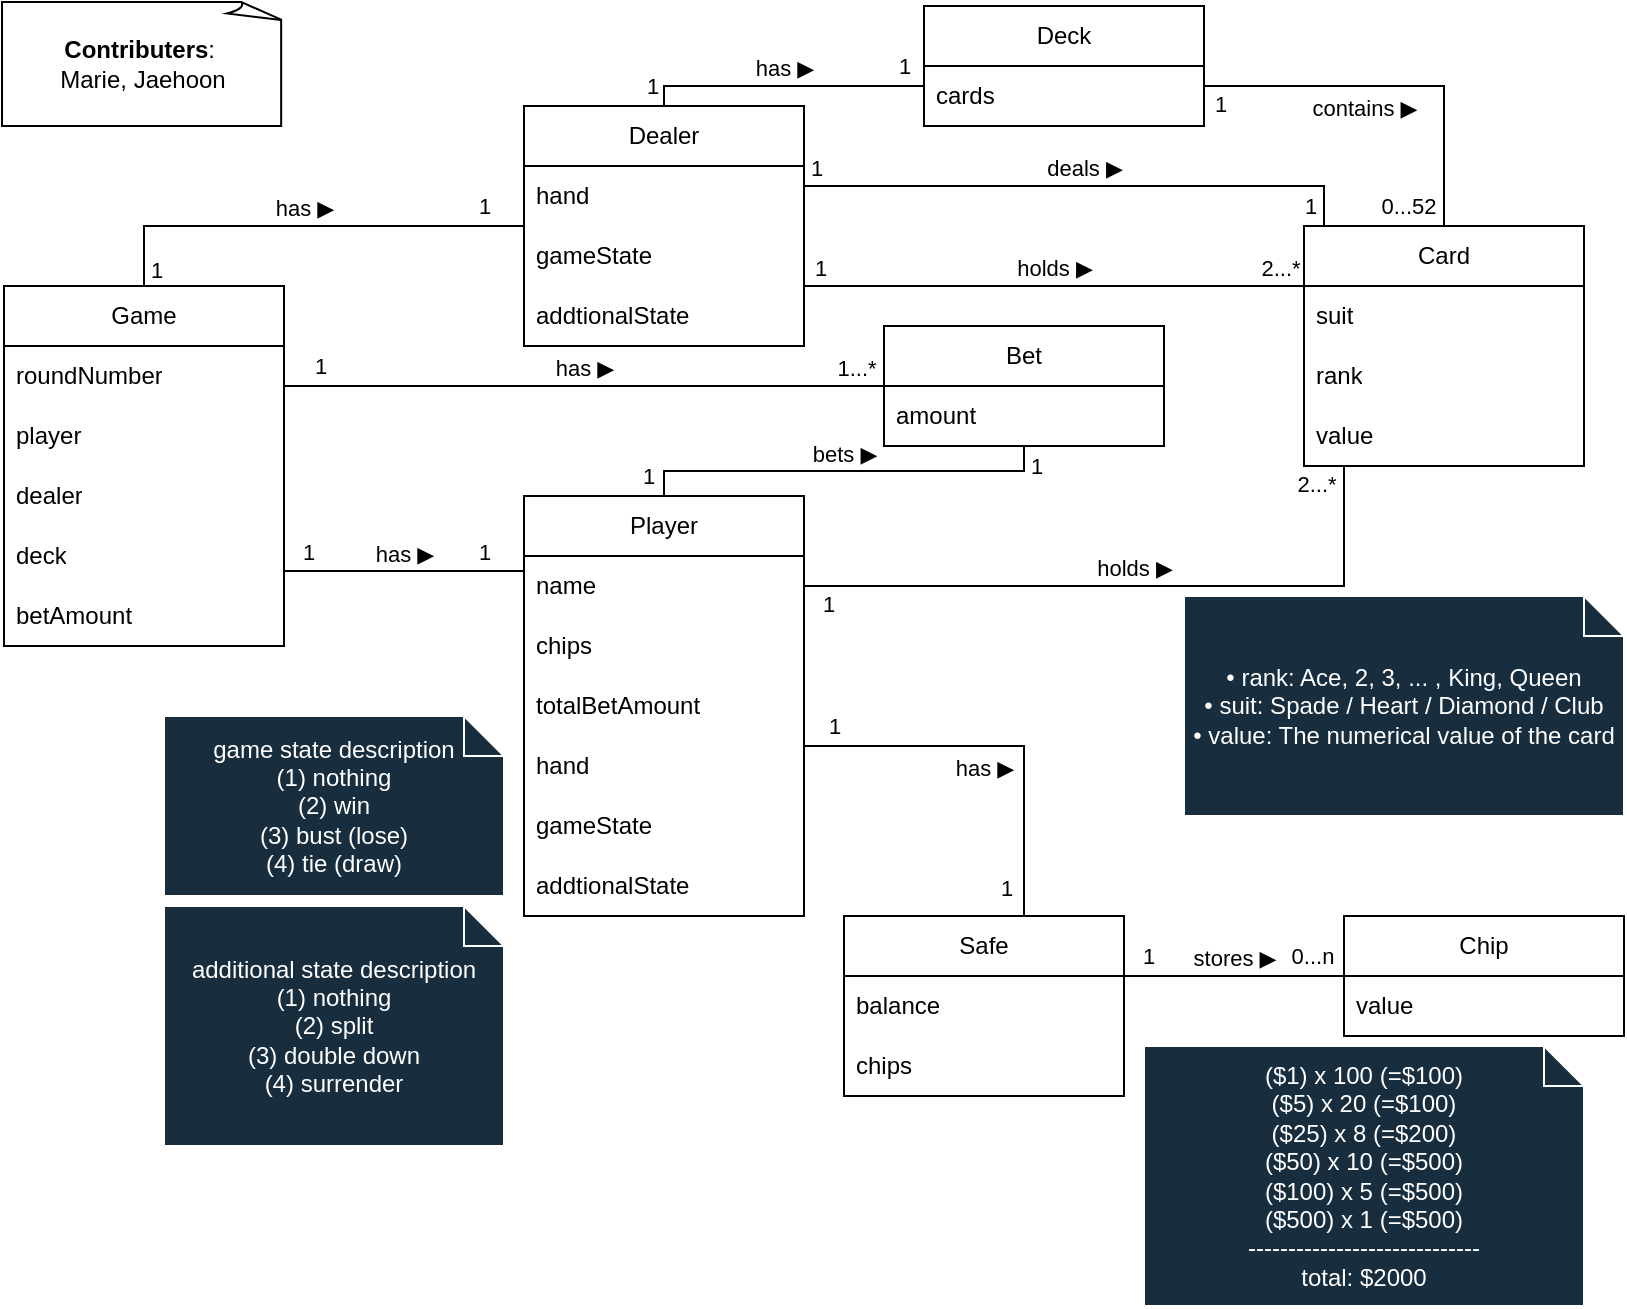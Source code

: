 <mxfile version="21.2.8" type="device" pages="4">
  <diagram name="domain_models" id="f1EFh1hx9JwJ01cUP3-C">
    <mxGraphModel dx="993" dy="675" grid="1" gridSize="10" guides="1" tooltips="1" connect="1" arrows="1" fold="1" page="1" pageScale="1" pageWidth="850" pageHeight="1100" math="0" shadow="0">
      <root>
        <mxCell id="0" />
        <mxCell id="1" parent="0" />
        <mxCell id="AmdDYNb3q1W9D1PbskiA-66" value="Game" style="swimlane;fontStyle=0;childLayout=stackLayout;horizontal=1;startSize=30;horizontalStack=0;resizeParent=1;resizeParentMax=0;resizeLast=0;collapsible=1;marginBottom=0;whiteSpace=wrap;html=1;" parent="1" vertex="1">
          <mxGeometry x="10" y="150" width="140" height="180" as="geometry" />
        </mxCell>
        <mxCell id="AmdDYNb3q1W9D1PbskiA-67" value="roundNumber" style="text;strokeColor=none;fillColor=none;align=left;verticalAlign=middle;spacingLeft=4;spacingRight=4;overflow=hidden;points=[[0,0.5],[1,0.5]];portConstraint=eastwest;rotatable=0;whiteSpace=wrap;html=1;" parent="AmdDYNb3q1W9D1PbskiA-66" vertex="1">
          <mxGeometry y="30" width="140" height="30" as="geometry" />
        </mxCell>
        <mxCell id="AmdDYNb3q1W9D1PbskiA-68" value="player" style="text;strokeColor=none;fillColor=none;align=left;verticalAlign=middle;spacingLeft=4;spacingRight=4;overflow=hidden;points=[[0,0.5],[1,0.5]];portConstraint=eastwest;rotatable=0;whiteSpace=wrap;html=1;" parent="AmdDYNb3q1W9D1PbskiA-66" vertex="1">
          <mxGeometry y="60" width="140" height="30" as="geometry" />
        </mxCell>
        <mxCell id="AmdDYNb3q1W9D1PbskiA-69" value="dealer" style="text;strokeColor=none;fillColor=none;align=left;verticalAlign=middle;spacingLeft=4;spacingRight=4;overflow=hidden;points=[[0,0.5],[1,0.5]];portConstraint=eastwest;rotatable=0;whiteSpace=wrap;html=1;" parent="AmdDYNb3q1W9D1PbskiA-66" vertex="1">
          <mxGeometry y="90" width="140" height="30" as="geometry" />
        </mxCell>
        <mxCell id="AmdDYNb3q1W9D1PbskiA-70" value="deck" style="text;strokeColor=none;fillColor=none;align=left;verticalAlign=middle;spacingLeft=4;spacingRight=4;overflow=hidden;points=[[0,0.5],[1,0.5]];portConstraint=eastwest;rotatable=0;whiteSpace=wrap;html=1;" parent="AmdDYNb3q1W9D1PbskiA-66" vertex="1">
          <mxGeometry y="120" width="140" height="30" as="geometry" />
        </mxCell>
        <mxCell id="AmdDYNb3q1W9D1PbskiA-71" value="betAmount" style="text;strokeColor=none;fillColor=none;align=left;verticalAlign=middle;spacingLeft=4;spacingRight=4;overflow=hidden;points=[[0,0.5],[1,0.5]];portConstraint=eastwest;rotatable=0;whiteSpace=wrap;html=1;" parent="AmdDYNb3q1W9D1PbskiA-66" vertex="1">
          <mxGeometry y="150" width="140" height="30" as="geometry" />
        </mxCell>
        <mxCell id="AmdDYNb3q1W9D1PbskiA-72" value="Bet" style="swimlane;fontStyle=0;childLayout=stackLayout;horizontal=1;startSize=30;horizontalStack=0;resizeParent=1;resizeParentMax=0;resizeLast=0;collapsible=1;marginBottom=0;whiteSpace=wrap;html=1;" parent="1" vertex="1">
          <mxGeometry x="450" y="170" width="140" height="60" as="geometry" />
        </mxCell>
        <mxCell id="AmdDYNb3q1W9D1PbskiA-73" value="amount" style="text;strokeColor=none;fillColor=none;align=left;verticalAlign=middle;spacingLeft=4;spacingRight=4;overflow=hidden;points=[[0,0.5],[1,0.5]];portConstraint=eastwest;rotatable=0;whiteSpace=wrap;html=1;" parent="AmdDYNb3q1W9D1PbskiA-72" vertex="1">
          <mxGeometry y="30" width="140" height="30" as="geometry" />
        </mxCell>
        <mxCell id="AmdDYNb3q1W9D1PbskiA-74" value="Player" style="swimlane;fontStyle=0;childLayout=stackLayout;horizontal=1;startSize=30;horizontalStack=0;resizeParent=1;resizeParentMax=0;resizeLast=0;collapsible=1;marginBottom=0;whiteSpace=wrap;html=1;" parent="1" vertex="1">
          <mxGeometry x="270" y="255" width="140" height="210" as="geometry" />
        </mxCell>
        <mxCell id="AmdDYNb3q1W9D1PbskiA-75" value="name" style="text;strokeColor=none;fillColor=none;align=left;verticalAlign=middle;spacingLeft=4;spacingRight=4;overflow=hidden;points=[[0,0.5],[1,0.5]];portConstraint=eastwest;rotatable=0;whiteSpace=wrap;html=1;" parent="AmdDYNb3q1W9D1PbskiA-74" vertex="1">
          <mxGeometry y="30" width="140" height="30" as="geometry" />
        </mxCell>
        <mxCell id="AmdDYNb3q1W9D1PbskiA-77" value="chips" style="text;strokeColor=none;fillColor=none;align=left;verticalAlign=middle;spacingLeft=4;spacingRight=4;overflow=hidden;points=[[0,0.5],[1,0.5]];portConstraint=eastwest;rotatable=0;whiteSpace=wrap;html=1;" parent="AmdDYNb3q1W9D1PbskiA-74" vertex="1">
          <mxGeometry y="60" width="140" height="30" as="geometry" />
        </mxCell>
        <mxCell id="AmdDYNb3q1W9D1PbskiA-78" value="totalBetAmount" style="text;strokeColor=none;fillColor=none;align=left;verticalAlign=middle;spacingLeft=4;spacingRight=4;overflow=hidden;points=[[0,0.5],[1,0.5]];portConstraint=eastwest;rotatable=0;whiteSpace=wrap;html=1;" parent="AmdDYNb3q1W9D1PbskiA-74" vertex="1">
          <mxGeometry y="90" width="140" height="30" as="geometry" />
        </mxCell>
        <mxCell id="AmdDYNb3q1W9D1PbskiA-76" value="hand" style="text;strokeColor=none;fillColor=none;align=left;verticalAlign=middle;spacingLeft=4;spacingRight=4;overflow=hidden;points=[[0,0.5],[1,0.5]];portConstraint=eastwest;rotatable=0;whiteSpace=wrap;html=1;" parent="AmdDYNb3q1W9D1PbskiA-74" vertex="1">
          <mxGeometry y="120" width="140" height="30" as="geometry" />
        </mxCell>
        <mxCell id="AmdDYNb3q1W9D1PbskiA-79" value="gameState" style="text;strokeColor=none;fillColor=none;align=left;verticalAlign=middle;spacingLeft=4;spacingRight=4;overflow=hidden;points=[[0,0.5],[1,0.5]];portConstraint=eastwest;rotatable=0;whiteSpace=wrap;html=1;" parent="AmdDYNb3q1W9D1PbskiA-74" vertex="1">
          <mxGeometry y="150" width="140" height="30" as="geometry" />
        </mxCell>
        <mxCell id="NX3lpK6z03712E9rUARi-1" value="addtionalState" style="text;strokeColor=none;fillColor=none;align=left;verticalAlign=middle;spacingLeft=4;spacingRight=4;overflow=hidden;points=[[0,0.5],[1,0.5]];portConstraint=eastwest;rotatable=0;whiteSpace=wrap;html=1;" parent="AmdDYNb3q1W9D1PbskiA-74" vertex="1">
          <mxGeometry y="180" width="140" height="30" as="geometry" />
        </mxCell>
        <mxCell id="AmdDYNb3q1W9D1PbskiA-80" value="Dealer" style="swimlane;fontStyle=0;childLayout=stackLayout;horizontal=1;startSize=30;horizontalStack=0;resizeParent=1;resizeParentMax=0;resizeLast=0;collapsible=1;marginBottom=0;whiteSpace=wrap;html=1;" parent="1" vertex="1">
          <mxGeometry x="270" y="60" width="140" height="120" as="geometry" />
        </mxCell>
        <mxCell id="AmdDYNb3q1W9D1PbskiA-81" value="hand" style="text;strokeColor=none;fillColor=none;align=left;verticalAlign=middle;spacingLeft=4;spacingRight=4;overflow=hidden;points=[[0,0.5],[1,0.5]];portConstraint=eastwest;rotatable=0;whiteSpace=wrap;html=1;" parent="AmdDYNb3q1W9D1PbskiA-80" vertex="1">
          <mxGeometry y="30" width="140" height="30" as="geometry" />
        </mxCell>
        <mxCell id="8IczIBtJuRgxzT8IRAjE-1" value="gameState" style="text;strokeColor=none;fillColor=none;align=left;verticalAlign=middle;spacingLeft=4;spacingRight=4;overflow=hidden;points=[[0,0.5],[1,0.5]];portConstraint=eastwest;rotatable=0;whiteSpace=wrap;html=1;" parent="AmdDYNb3q1W9D1PbskiA-80" vertex="1">
          <mxGeometry y="60" width="140" height="30" as="geometry" />
        </mxCell>
        <mxCell id="NX3lpK6z03712E9rUARi-2" value="addtionalState" style="text;strokeColor=none;fillColor=none;align=left;verticalAlign=middle;spacingLeft=4;spacingRight=4;overflow=hidden;points=[[0,0.5],[1,0.5]];portConstraint=eastwest;rotatable=0;whiteSpace=wrap;html=1;" parent="AmdDYNb3q1W9D1PbskiA-80" vertex="1">
          <mxGeometry y="90" width="140" height="30" as="geometry" />
        </mxCell>
        <mxCell id="AmdDYNb3q1W9D1PbskiA-83" value="Safe" style="swimlane;fontStyle=0;childLayout=stackLayout;horizontal=1;startSize=30;horizontalStack=0;resizeParent=1;resizeParentMax=0;resizeLast=0;collapsible=1;marginBottom=0;whiteSpace=wrap;html=1;" parent="1" vertex="1">
          <mxGeometry x="430" y="465" width="140" height="90" as="geometry" />
        </mxCell>
        <mxCell id="AmdDYNb3q1W9D1PbskiA-84" value="balance" style="text;strokeColor=none;fillColor=none;align=left;verticalAlign=middle;spacingLeft=4;spacingRight=4;overflow=hidden;points=[[0,0.5],[1,0.5]];portConstraint=eastwest;rotatable=0;whiteSpace=wrap;html=1;" parent="AmdDYNb3q1W9D1PbskiA-83" vertex="1">
          <mxGeometry y="30" width="140" height="30" as="geometry" />
        </mxCell>
        <mxCell id="AmdDYNb3q1W9D1PbskiA-85" value="chips" style="text;strokeColor=none;fillColor=none;align=left;verticalAlign=middle;spacingLeft=4;spacingRight=4;overflow=hidden;points=[[0,0.5],[1,0.5]];portConstraint=eastwest;rotatable=0;whiteSpace=wrap;html=1;" parent="AmdDYNb3q1W9D1PbskiA-83" vertex="1">
          <mxGeometry y="60" width="140" height="30" as="geometry" />
        </mxCell>
        <mxCell id="AmdDYNb3q1W9D1PbskiA-86" value="Chip" style="swimlane;fontStyle=0;childLayout=stackLayout;horizontal=1;startSize=30;horizontalStack=0;resizeParent=1;resizeParentMax=0;resizeLast=0;collapsible=1;marginBottom=0;whiteSpace=wrap;html=1;" parent="1" vertex="1">
          <mxGeometry x="680" y="465" width="140" height="60" as="geometry" />
        </mxCell>
        <mxCell id="AmdDYNb3q1W9D1PbskiA-87" value="value" style="text;strokeColor=none;fillColor=none;align=left;verticalAlign=middle;spacingLeft=4;spacingRight=4;overflow=hidden;points=[[0,0.5],[1,0.5]];portConstraint=eastwest;rotatable=0;whiteSpace=wrap;html=1;" parent="AmdDYNb3q1W9D1PbskiA-86" vertex="1">
          <mxGeometry y="30" width="140" height="30" as="geometry" />
        </mxCell>
        <mxCell id="AmdDYNb3q1W9D1PbskiA-88" value="Card" style="swimlane;fontStyle=0;childLayout=stackLayout;horizontal=1;startSize=30;horizontalStack=0;resizeParent=1;resizeParentMax=0;resizeLast=0;collapsible=1;marginBottom=0;whiteSpace=wrap;html=1;" parent="1" vertex="1">
          <mxGeometry x="660" y="120" width="140" height="120" as="geometry" />
        </mxCell>
        <mxCell id="AmdDYNb3q1W9D1PbskiA-89" value="suit" style="text;strokeColor=none;fillColor=none;align=left;verticalAlign=middle;spacingLeft=4;spacingRight=4;overflow=hidden;points=[[0,0.5],[1,0.5]];portConstraint=eastwest;rotatable=0;whiteSpace=wrap;html=1;" parent="AmdDYNb3q1W9D1PbskiA-88" vertex="1">
          <mxGeometry y="30" width="140" height="30" as="geometry" />
        </mxCell>
        <mxCell id="AmdDYNb3q1W9D1PbskiA-90" value="rank" style="text;strokeColor=none;fillColor=none;align=left;verticalAlign=middle;spacingLeft=4;spacingRight=4;overflow=hidden;points=[[0,0.5],[1,0.5]];portConstraint=eastwest;rotatable=0;whiteSpace=wrap;html=1;" parent="AmdDYNb3q1W9D1PbskiA-88" vertex="1">
          <mxGeometry y="60" width="140" height="30" as="geometry" />
        </mxCell>
        <mxCell id="AmdDYNb3q1W9D1PbskiA-91" value="value" style="text;strokeColor=none;fillColor=none;align=left;verticalAlign=middle;spacingLeft=4;spacingRight=4;overflow=hidden;points=[[0,0.5],[1,0.5]];portConstraint=eastwest;rotatable=0;whiteSpace=wrap;html=1;" parent="AmdDYNb3q1W9D1PbskiA-88" vertex="1">
          <mxGeometry y="90" width="140" height="30" as="geometry" />
        </mxCell>
        <mxCell id="AmdDYNb3q1W9D1PbskiA-92" value="Deck" style="swimlane;fontStyle=0;childLayout=stackLayout;horizontal=1;startSize=30;horizontalStack=0;resizeParent=1;resizeParentMax=0;resizeLast=0;collapsible=1;marginBottom=0;whiteSpace=wrap;html=1;" parent="1" vertex="1">
          <mxGeometry x="470" y="10" width="140" height="60" as="geometry" />
        </mxCell>
        <mxCell id="AmdDYNb3q1W9D1PbskiA-93" value="cards" style="text;strokeColor=none;fillColor=none;align=left;verticalAlign=middle;spacingLeft=4;spacingRight=4;overflow=hidden;points=[[0,0.5],[1,0.5]];portConstraint=eastwest;rotatable=0;whiteSpace=wrap;html=1;" parent="AmdDYNb3q1W9D1PbskiA-92" vertex="1">
          <mxGeometry y="30" width="140" height="30" as="geometry" />
        </mxCell>
        <mxCell id="AmdDYNb3q1W9D1PbskiA-94" value="has ▶" style="html=1;verticalAlign=bottom;endArrow=none;edgeStyle=elbowEdgeStyle;elbow=vertical;curved=0;rounded=0;endFill=0;" parent="1" source="AmdDYNb3q1W9D1PbskiA-66" target="AmdDYNb3q1W9D1PbskiA-72" edge="1">
          <mxGeometry width="80" relative="1" as="geometry">
            <mxPoint x="180" y="148" as="sourcePoint" />
            <mxPoint x="240" y="270" as="targetPoint" />
          </mxGeometry>
        </mxCell>
        <mxCell id="AmdDYNb3q1W9D1PbskiA-95" value="1" style="edgeLabel;html=1;align=center;verticalAlign=middle;resizable=0;points=[];" parent="AmdDYNb3q1W9D1PbskiA-94" vertex="1" connectable="0">
          <mxGeometry x="-0.932" y="2" relative="1" as="geometry">
            <mxPoint x="8" y="-8" as="offset" />
          </mxGeometry>
        </mxCell>
        <mxCell id="AmdDYNb3q1W9D1PbskiA-96" value="1...*" style="edgeLabel;html=1;align=center;verticalAlign=middle;resizable=0;points=[];" parent="AmdDYNb3q1W9D1PbskiA-94" vertex="1" connectable="0">
          <mxGeometry x="0.906" relative="1" as="geometry">
            <mxPoint y="-9" as="offset" />
          </mxGeometry>
        </mxCell>
        <mxCell id="AmdDYNb3q1W9D1PbskiA-97" value="stores ▶" style="html=1;verticalAlign=bottom;endArrow=none;edgeStyle=elbowEdgeStyle;elbow=vertical;curved=0;rounded=0;endFill=0;" parent="1" source="AmdDYNb3q1W9D1PbskiA-83" target="AmdDYNb3q1W9D1PbskiA-86" edge="1">
          <mxGeometry width="80" relative="1" as="geometry">
            <mxPoint x="625" y="372.5" as="sourcePoint" />
            <mxPoint x="800" y="544.5" as="targetPoint" />
          </mxGeometry>
        </mxCell>
        <mxCell id="AmdDYNb3q1W9D1PbskiA-98" value="1" style="edgeLabel;html=1;align=center;verticalAlign=middle;resizable=0;points=[];" parent="AmdDYNb3q1W9D1PbskiA-97" vertex="1" connectable="0">
          <mxGeometry x="-0.932" y="2" relative="1" as="geometry">
            <mxPoint x="8" y="-8" as="offset" />
          </mxGeometry>
        </mxCell>
        <mxCell id="AmdDYNb3q1W9D1PbskiA-99" value="0...n" style="edgeLabel;html=1;align=center;verticalAlign=middle;resizable=0;points=[];" parent="AmdDYNb3q1W9D1PbskiA-97" vertex="1" connectable="0">
          <mxGeometry x="0.906" relative="1" as="geometry">
            <mxPoint x="-11" y="-10" as="offset" />
          </mxGeometry>
        </mxCell>
        <mxCell id="AmdDYNb3q1W9D1PbskiA-100" value="contains ▶" style="html=1;verticalAlign=bottom;endArrow=none;edgeStyle=elbowEdgeStyle;elbow=vertical;curved=0;rounded=0;endFill=0;" parent="1" source="AmdDYNb3q1W9D1PbskiA-92" target="AmdDYNb3q1W9D1PbskiA-88" edge="1">
          <mxGeometry x="-0.158" y="-20" width="80" relative="1" as="geometry">
            <mxPoint x="650" y="195" as="sourcePoint" />
            <mxPoint x="825" y="367" as="targetPoint" />
            <Array as="points">
              <mxPoint x="650" y="50" />
            </Array>
            <mxPoint as="offset" />
          </mxGeometry>
        </mxCell>
        <mxCell id="AmdDYNb3q1W9D1PbskiA-101" value="1" style="edgeLabel;html=1;align=center;verticalAlign=middle;resizable=0;points=[];" parent="AmdDYNb3q1W9D1PbskiA-100" vertex="1" connectable="0">
          <mxGeometry x="-0.932" y="2" relative="1" as="geometry">
            <mxPoint x="1" y="11" as="offset" />
          </mxGeometry>
        </mxCell>
        <mxCell id="AmdDYNb3q1W9D1PbskiA-102" value="0...52" style="edgeLabel;html=1;align=center;verticalAlign=middle;resizable=0;points=[];" parent="AmdDYNb3q1W9D1PbskiA-100" vertex="1" connectable="0">
          <mxGeometry x="0.906" relative="1" as="geometry">
            <mxPoint x="-18" y="-1" as="offset" />
          </mxGeometry>
        </mxCell>
        <mxCell id="AmdDYNb3q1W9D1PbskiA-103" value="&lt;div&gt;• rank: Ace, 2, 3, ... , King, Queen&lt;/div&gt;&lt;div&gt;•&lt;span style=&quot;&quot;&gt; &lt;/span&gt;suit: Spade / Heart / Diamond / Club&lt;/div&gt;&lt;div&gt;•&lt;span style=&quot;&quot;&gt; &lt;/span&gt;value: The numerical value of the card&lt;/div&gt;" style="shape=note;size=20;whiteSpace=wrap;html=1;labelBackgroundColor=none;fillColor=#182E3E;strokeColor=#FFFFFF;fontColor=#FFFFFF;" parent="1" vertex="1">
          <mxGeometry x="600" y="305" width="220" height="110" as="geometry" />
        </mxCell>
        <mxCell id="AmdDYNb3q1W9D1PbskiA-104" value="has ▶" style="html=1;verticalAlign=bottom;endArrow=none;edgeStyle=elbowEdgeStyle;elbow=vertical;curved=0;rounded=0;endFill=0;" parent="1" source="AmdDYNb3q1W9D1PbskiA-66" target="AmdDYNb3q1W9D1PbskiA-74" edge="1">
          <mxGeometry width="80" relative="1" as="geometry">
            <mxPoint x="160" y="285.31" as="sourcePoint" />
            <mxPoint x="280" y="285.31" as="targetPoint" />
          </mxGeometry>
        </mxCell>
        <mxCell id="AmdDYNb3q1W9D1PbskiA-105" value="1" style="edgeLabel;html=1;align=center;verticalAlign=middle;resizable=0;points=[];" parent="AmdDYNb3q1W9D1PbskiA-104" vertex="1" connectable="0">
          <mxGeometry x="-0.932" y="2" relative="1" as="geometry">
            <mxPoint x="8" y="-8" as="offset" />
          </mxGeometry>
        </mxCell>
        <mxCell id="AmdDYNb3q1W9D1PbskiA-106" value="1" style="edgeLabel;html=1;align=center;verticalAlign=middle;resizable=0;points=[];" parent="AmdDYNb3q1W9D1PbskiA-104" vertex="1" connectable="0">
          <mxGeometry x="0.906" relative="1" as="geometry">
            <mxPoint x="-15" y="-10" as="offset" />
          </mxGeometry>
        </mxCell>
        <mxCell id="AmdDYNb3q1W9D1PbskiA-107" value="has ▶" style="html=1;verticalAlign=bottom;endArrow=none;edgeStyle=elbowEdgeStyle;elbow=vertical;curved=0;rounded=0;endFill=0;" parent="1" source="AmdDYNb3q1W9D1PbskiA-66" target="AmdDYNb3q1W9D1PbskiA-80" edge="1">
          <mxGeometry width="80" relative="1" as="geometry">
            <mxPoint x="130" y="389.67" as="sourcePoint" />
            <mxPoint x="250" y="389.67" as="targetPoint" />
            <Array as="points">
              <mxPoint x="220" y="120" />
              <mxPoint x="130" y="440" />
            </Array>
          </mxGeometry>
        </mxCell>
        <mxCell id="AmdDYNb3q1W9D1PbskiA-108" value="1" style="edgeLabel;html=1;align=center;verticalAlign=middle;resizable=0;points=[];" parent="AmdDYNb3q1W9D1PbskiA-107" vertex="1" connectable="0">
          <mxGeometry x="-0.932" y="2" relative="1" as="geometry">
            <mxPoint x="8" y="-1" as="offset" />
          </mxGeometry>
        </mxCell>
        <mxCell id="AmdDYNb3q1W9D1PbskiA-109" value="1" style="edgeLabel;html=1;align=center;verticalAlign=middle;resizable=0;points=[];" parent="AmdDYNb3q1W9D1PbskiA-107" vertex="1" connectable="0">
          <mxGeometry x="0.906" relative="1" as="geometry">
            <mxPoint x="-10" y="-10" as="offset" />
          </mxGeometry>
        </mxCell>
        <mxCell id="AmdDYNb3q1W9D1PbskiA-110" value="bets ▶" style="html=1;verticalAlign=bottom;endArrow=none;edgeStyle=elbowEdgeStyle;elbow=vertical;curved=0;rounded=0;endFill=0;" parent="1" source="AmdDYNb3q1W9D1PbskiA-74" target="AmdDYNb3q1W9D1PbskiA-72" edge="1">
          <mxGeometry width="80" relative="1" as="geometry">
            <mxPoint x="350" y="140" as="sourcePoint" />
            <mxPoint x="525" y="312" as="targetPoint" />
          </mxGeometry>
        </mxCell>
        <mxCell id="AmdDYNb3q1W9D1PbskiA-111" value="1" style="edgeLabel;html=1;align=center;verticalAlign=middle;resizable=0;points=[];" parent="AmdDYNb3q1W9D1PbskiA-110" vertex="1" connectable="0">
          <mxGeometry x="-0.932" y="2" relative="1" as="geometry">
            <mxPoint x="-6" y="-3" as="offset" />
          </mxGeometry>
        </mxCell>
        <mxCell id="AmdDYNb3q1W9D1PbskiA-112" value="1" style="edgeLabel;html=1;align=center;verticalAlign=middle;resizable=0;points=[];" parent="AmdDYNb3q1W9D1PbskiA-110" vertex="1" connectable="0">
          <mxGeometry x="0.906" relative="1" as="geometry">
            <mxPoint x="6" as="offset" />
          </mxGeometry>
        </mxCell>
        <mxCell id="AmdDYNb3q1W9D1PbskiA-113" value="has ▶" style="html=1;verticalAlign=bottom;endArrow=none;edgeStyle=elbowEdgeStyle;elbow=vertical;curved=0;rounded=0;endFill=0;" parent="1" source="AmdDYNb3q1W9D1PbskiA-74" target="AmdDYNb3q1W9D1PbskiA-83" edge="1">
          <mxGeometry x="0.333" y="-20" width="80" relative="1" as="geometry">
            <mxPoint x="420" y="380" as="sourcePoint" />
            <mxPoint x="720" y="380" as="targetPoint" />
            <Array as="points">
              <mxPoint x="520" y="380" />
              <mxPoint x="500" y="400" />
              <mxPoint x="510" y="380" />
            </Array>
            <mxPoint as="offset" />
          </mxGeometry>
        </mxCell>
        <mxCell id="AmdDYNb3q1W9D1PbskiA-114" value="1" style="edgeLabel;html=1;align=center;verticalAlign=middle;resizable=0;points=[];" parent="AmdDYNb3q1W9D1PbskiA-113" vertex="1" connectable="0">
          <mxGeometry x="-0.932" y="2" relative="1" as="geometry">
            <mxPoint x="8" y="-8" as="offset" />
          </mxGeometry>
        </mxCell>
        <mxCell id="AmdDYNb3q1W9D1PbskiA-115" value="1" style="edgeLabel;html=1;align=center;verticalAlign=middle;resizable=0;points=[];" parent="AmdDYNb3q1W9D1PbskiA-113" vertex="1" connectable="0">
          <mxGeometry x="0.906" relative="1" as="geometry">
            <mxPoint x="-9" y="-5" as="offset" />
          </mxGeometry>
        </mxCell>
        <mxCell id="AmdDYNb3q1W9D1PbskiA-116" value="deals ▶" style="html=1;verticalAlign=bottom;endArrow=none;edgeStyle=elbowEdgeStyle;elbow=vertical;curved=0;rounded=0;endFill=0;" parent="1" source="AmdDYNb3q1W9D1PbskiA-80" target="AmdDYNb3q1W9D1PbskiA-88" edge="1">
          <mxGeometry width="80" relative="1" as="geometry">
            <mxPoint x="420" y="110" as="sourcePoint" />
            <mxPoint x="590" y="110" as="targetPoint" />
            <Array as="points">
              <mxPoint x="670" y="100" />
              <mxPoint x="580" y="100" />
              <mxPoint x="530" y="130" />
            </Array>
          </mxGeometry>
        </mxCell>
        <mxCell id="AmdDYNb3q1W9D1PbskiA-117" value="1" style="edgeLabel;html=1;align=center;verticalAlign=middle;resizable=0;points=[];" parent="AmdDYNb3q1W9D1PbskiA-116" vertex="1" connectable="0">
          <mxGeometry x="-0.932" y="2" relative="1" as="geometry">
            <mxPoint x="-4" y="-7" as="offset" />
          </mxGeometry>
        </mxCell>
        <mxCell id="AmdDYNb3q1W9D1PbskiA-118" value="1" style="edgeLabel;html=1;align=center;verticalAlign=middle;resizable=0;points=[];" parent="AmdDYNb3q1W9D1PbskiA-116" vertex="1" connectable="0">
          <mxGeometry x="0.906" relative="1" as="geometry">
            <mxPoint x="-7" y="3" as="offset" />
          </mxGeometry>
        </mxCell>
        <mxCell id="AmdDYNb3q1W9D1PbskiA-119" value="has ▶" style="html=1;verticalAlign=bottom;endArrow=none;edgeStyle=elbowEdgeStyle;elbow=vertical;curved=0;rounded=0;endFill=0;" parent="1" source="AmdDYNb3q1W9D1PbskiA-80" target="AmdDYNb3q1W9D1PbskiA-92" edge="1">
          <mxGeometry width="80" relative="1" as="geometry">
            <mxPoint x="380" y="-10" as="sourcePoint" />
            <mxPoint x="570" y="-40" as="targetPoint" />
            <Array as="points">
              <mxPoint x="440" y="50" />
              <mxPoint x="520" y="-40" />
              <mxPoint x="430" y="280" />
            </Array>
          </mxGeometry>
        </mxCell>
        <mxCell id="AmdDYNb3q1W9D1PbskiA-120" value="1" style="edgeLabel;html=1;align=center;verticalAlign=middle;resizable=0;points=[];" parent="AmdDYNb3q1W9D1PbskiA-119" vertex="1" connectable="0">
          <mxGeometry x="-0.932" y="2" relative="1" as="geometry">
            <mxPoint x="-4" y="-5" as="offset" />
          </mxGeometry>
        </mxCell>
        <mxCell id="AmdDYNb3q1W9D1PbskiA-121" value="1" style="edgeLabel;html=1;align=center;verticalAlign=middle;resizable=0;points=[];" parent="AmdDYNb3q1W9D1PbskiA-119" vertex="1" connectable="0">
          <mxGeometry x="0.906" relative="1" as="geometry">
            <mxPoint x="-4" y="-10" as="offset" />
          </mxGeometry>
        </mxCell>
        <mxCell id="AmdDYNb3q1W9D1PbskiA-122" value="holds ▶" style="html=1;verticalAlign=bottom;endArrow=none;edgeStyle=elbowEdgeStyle;elbow=vertical;curved=0;rounded=0;endFill=0;" parent="1" source="AmdDYNb3q1W9D1PbskiA-74" target="AmdDYNb3q1W9D1PbskiA-88" edge="1">
          <mxGeometry width="80" relative="1" as="geometry">
            <mxPoint x="415" y="280" as="sourcePoint" />
            <mxPoint x="665" y="280" as="targetPoint" />
            <Array as="points">
              <mxPoint x="680" y="300" />
              <mxPoint x="510" y="290" />
              <mxPoint x="690" y="260" />
              <mxPoint x="620" y="270" />
              <mxPoint x="670" y="280" />
            </Array>
          </mxGeometry>
        </mxCell>
        <mxCell id="AmdDYNb3q1W9D1PbskiA-123" value="1" style="edgeLabel;html=1;align=center;verticalAlign=middle;resizable=0;points=[];" parent="AmdDYNb3q1W9D1PbskiA-122" vertex="1" connectable="0">
          <mxGeometry x="-0.932" y="2" relative="1" as="geometry">
            <mxPoint x="1" y="11" as="offset" />
          </mxGeometry>
        </mxCell>
        <mxCell id="AmdDYNb3q1W9D1PbskiA-124" value="2...*" style="edgeLabel;html=1;align=center;verticalAlign=middle;resizable=0;points=[];" parent="AmdDYNb3q1W9D1PbskiA-122" vertex="1" connectable="0">
          <mxGeometry x="0.906" relative="1" as="geometry">
            <mxPoint x="-14" y="-7" as="offset" />
          </mxGeometry>
        </mxCell>
        <mxCell id="AmdDYNb3q1W9D1PbskiA-125" value="holds ▶" style="html=1;verticalAlign=bottom;endArrow=none;edgeStyle=elbowEdgeStyle;elbow=vertical;curved=0;rounded=0;endFill=0;" parent="1" source="AmdDYNb3q1W9D1PbskiA-80" target="AmdDYNb3q1W9D1PbskiA-88" edge="1">
          <mxGeometry width="80" relative="1" as="geometry">
            <mxPoint x="420" y="310" as="sourcePoint" />
            <mxPoint x="690" y="250" as="targetPoint" />
            <Array as="points">
              <mxPoint x="570" y="150" />
              <mxPoint x="550" y="130" />
              <mxPoint x="690" y="310" />
              <mxPoint x="520" y="300" />
              <mxPoint x="700" y="270" />
              <mxPoint x="630" y="280" />
              <mxPoint x="680" y="290" />
            </Array>
          </mxGeometry>
        </mxCell>
        <mxCell id="AmdDYNb3q1W9D1PbskiA-126" value="1" style="edgeLabel;html=1;align=center;verticalAlign=middle;resizable=0;points=[];" parent="AmdDYNb3q1W9D1PbskiA-125" vertex="1" connectable="0">
          <mxGeometry x="-0.932" y="2" relative="1" as="geometry">
            <mxPoint x="-1" y="-7" as="offset" />
          </mxGeometry>
        </mxCell>
        <mxCell id="AmdDYNb3q1W9D1PbskiA-127" value="2...*" style="edgeLabel;html=1;align=center;verticalAlign=middle;resizable=0;points=[];" parent="AmdDYNb3q1W9D1PbskiA-125" vertex="1" connectable="0">
          <mxGeometry x="0.906" relative="1" as="geometry">
            <mxPoint x="-1" y="-9" as="offset" />
          </mxGeometry>
        </mxCell>
        <mxCell id="AmdDYNb3q1W9D1PbskiA-128" value="&lt;div&gt;additional state description&lt;/div&gt;&lt;div&gt;(1) nothing&lt;/div&gt;&lt;div&gt;(2) split&lt;/div&gt;&lt;div&gt;(3) double down&lt;/div&gt;&lt;div&gt;(4) surrender&lt;/div&gt;" style="shape=note;size=20;whiteSpace=wrap;html=1;labelBackgroundColor=none;fillColor=#182E3E;strokeColor=#FFFFFF;fontColor=#FFFFFF;align=center;" parent="1" vertex="1">
          <mxGeometry x="90" y="460" width="170" height="120" as="geometry" />
        </mxCell>
        <mxCell id="Cjm5gJZoXy9l-Yii9wx_-1" value="&lt;div&gt;&lt;b&gt;Contributers&lt;/b&gt;:&amp;nbsp;&lt;/div&gt;Marie, Jaehoon" style="whiteSpace=wrap;html=1;shape=mxgraph.basic.document" parent="1" vertex="1">
          <mxGeometry x="9" y="8" width="141" height="62" as="geometry" />
        </mxCell>
        <mxCell id="gXRJCxMvT3dNU6f-Fl0L-1" value="&lt;div&gt;game state description&lt;/div&gt;&lt;div&gt;(1) nothing&lt;/div&gt;&lt;div&gt;(2) win&lt;/div&gt;&lt;div&gt;(3) bust (lose)&lt;/div&gt;&lt;div&gt;(4) tie (draw)&lt;/div&gt;" style="shape=note;size=20;whiteSpace=wrap;html=1;labelBackgroundColor=none;fillColor=#182E3E;strokeColor=#FFFFFF;fontColor=#FFFFFF;align=center;" parent="1" vertex="1">
          <mxGeometry x="90" y="365" width="170" height="90" as="geometry" />
        </mxCell>
        <mxCell id="NX3lpK6z03712E9rUARi-3" value="&lt;div&gt; ($1) x 100 (=$100)&lt;/div&gt;&lt;div&gt;&lt;span style=&quot;&quot;&gt; &lt;/span&gt;($5) x 20 (=$100)&lt;/div&gt;&lt;div&gt;&lt;span style=&quot;&quot;&gt; &lt;/span&gt;($25) x 8 (=$200)&lt;/div&gt;&lt;div&gt;&lt;span style=&quot;&quot;&gt; &lt;/span&gt;($50) x 10 (=$500)&lt;/div&gt;&lt;div&gt;&lt;span style=&quot;&quot;&gt; &lt;/span&gt;($100) x 5 (=$500)&lt;/div&gt;&lt;div&gt;&lt;span style=&quot;&quot;&gt; &lt;/span&gt;($500) x 1 (=$500)&lt;/div&gt;&lt;div&gt;&lt;span style=&quot;&quot;&gt; &lt;/span&gt;-----------------------------&lt;/div&gt;&lt;div&gt;&lt;span style=&quot;&quot;&gt; &lt;/span&gt;total: $2000&lt;/div&gt;" style="shape=note;size=20;whiteSpace=wrap;html=1;labelBackgroundColor=none;fillColor=#182E3E;strokeColor=#FFFFFF;fontColor=#FFFFFF;align=center;" parent="1" vertex="1">
          <mxGeometry x="580" y="530" width="220" height="130" as="geometry" />
        </mxCell>
      </root>
    </mxGraphModel>
  </diagram>
  <diagram id="xglu8EIW5K_HBOuuVaQY" name="use_case_diagram">
    <mxGraphModel dx="473" dy="321" grid="1" gridSize="10" guides="1" tooltips="1" connect="1" arrows="1" fold="1" page="1" pageScale="1" pageWidth="850" pageHeight="1100" math="0" shadow="0">
      <root>
        <mxCell id="0" />
        <mxCell id="1" parent="0" />
        <mxCell id="PuCBYhLptUQ0iqxH_bsb-1" value="&lt;div&gt;&lt;b&gt;Contributers&lt;/b&gt;:&amp;nbsp;&lt;/div&gt;Alyiah Jaehoon" style="whiteSpace=wrap;html=1;shape=mxgraph.basic.document" parent="1" vertex="1">
          <mxGeometry x="9" y="8" width="141" height="62" as="geometry" />
        </mxCell>
        <mxCell id="K_ukeBp5QNFt7-gUXxgp-40" value="&lt;b&gt;&lt;br&gt;&lt;/b&gt;" style="rounded=0;whiteSpace=wrap;html=1;strokeWidth=2;" parent="1" vertex="1">
          <mxGeometry x="130" y="80" width="560" height="845" as="geometry" />
        </mxCell>
        <mxCell id="K_ukeBp5QNFt7-gUXxgp-41" style="edgeStyle=orthogonalEdgeStyle;rounded=0;orthogonalLoop=1;jettySize=auto;html=1;entryX=0;entryY=0.5;entryDx=0;entryDy=0;endArrow=none;endFill=0;fillColor=#d5e8d4;strokeColor=#82b366;" parent="1" source="K_ukeBp5QNFt7-gUXxgp-48" target="K_ukeBp5QNFt7-gUXxgp-53" edge="1">
          <mxGeometry relative="1" as="geometry">
            <Array as="points">
              <mxPoint x="160" y="170" />
              <mxPoint x="160" y="315" />
            </Array>
          </mxGeometry>
        </mxCell>
        <mxCell id="K_ukeBp5QNFt7-gUXxgp-42" style="edgeStyle=orthogonalEdgeStyle;rounded=0;orthogonalLoop=1;jettySize=auto;html=1;entryX=0;entryY=0.5;entryDx=0;entryDy=0;endArrow=none;endFill=0;fillColor=#d5e8d4;strokeColor=#82b366;" parent="1" source="K_ukeBp5QNFt7-gUXxgp-48" target="K_ukeBp5QNFt7-gUXxgp-67" edge="1">
          <mxGeometry relative="1" as="geometry">
            <Array as="points">
              <mxPoint x="260" y="170" />
              <mxPoint x="260" y="465" />
            </Array>
          </mxGeometry>
        </mxCell>
        <mxCell id="K_ukeBp5QNFt7-gUXxgp-43" style="edgeStyle=orthogonalEdgeStyle;rounded=0;orthogonalLoop=1;jettySize=auto;html=1;entryX=0;entryY=0.5;entryDx=0;entryDy=0;endArrow=none;endFill=0;" parent="1" source="K_ukeBp5QNFt7-gUXxgp-48" target="K_ukeBp5QNFt7-gUXxgp-66" edge="1">
          <mxGeometry relative="1" as="geometry">
            <Array as="points">
              <mxPoint x="140" y="170" />
              <mxPoint x="140" y="585" />
            </Array>
          </mxGeometry>
        </mxCell>
        <mxCell id="K_ukeBp5QNFt7-gUXxgp-44" style="edgeStyle=orthogonalEdgeStyle;rounded=0;orthogonalLoop=1;jettySize=auto;html=1;entryX=0;entryY=0.5;entryDx=0;entryDy=0;endArrow=none;endFill=0;" parent="1" source="K_ukeBp5QNFt7-gUXxgp-48" target="K_ukeBp5QNFt7-gUXxgp-65" edge="1">
          <mxGeometry relative="1" as="geometry">
            <Array as="points">
              <mxPoint x="140" y="170" />
              <mxPoint x="140" y="715" />
            </Array>
          </mxGeometry>
        </mxCell>
        <mxCell id="K_ukeBp5QNFt7-gUXxgp-45" style="edgeStyle=orthogonalEdgeStyle;rounded=0;orthogonalLoop=1;jettySize=auto;html=1;entryX=0;entryY=0.5;entryDx=0;entryDy=0;endArrow=none;endFill=0;fillColor=#d5e8d4;strokeColor=#82b366;" parent="1" source="K_ukeBp5QNFt7-gUXxgp-48" target="K_ukeBp5QNFt7-gUXxgp-64" edge="1">
          <mxGeometry relative="1" as="geometry">
            <Array as="points">
              <mxPoint x="300" y="170" />
              <mxPoint x="300" y="405" />
              <mxPoint x="440" y="405" />
            </Array>
          </mxGeometry>
        </mxCell>
        <mxCell id="K_ukeBp5QNFt7-gUXxgp-46" style="edgeStyle=orthogonalEdgeStyle;rounded=0;orthogonalLoop=1;jettySize=auto;html=1;entryX=0;entryY=0.5;entryDx=0;entryDy=0;endArrow=none;endFill=0;fillColor=#d5e8d4;strokeColor=#82b366;" parent="1" source="K_ukeBp5QNFt7-gUXxgp-48" target="K_ukeBp5QNFt7-gUXxgp-63" edge="1">
          <mxGeometry relative="1" as="geometry">
            <Array as="points">
              <mxPoint x="320" y="170" />
              <mxPoint x="320" y="415" />
              <mxPoint x="410" y="415" />
              <mxPoint x="410" y="645" />
            </Array>
          </mxGeometry>
        </mxCell>
        <mxCell id="K_ukeBp5QNFt7-gUXxgp-47" style="edgeStyle=orthogonalEdgeStyle;rounded=0;orthogonalLoop=1;jettySize=auto;html=1;entryX=0;entryY=0.5;entryDx=0;entryDy=0;endArrow=none;endFill=0;fillColor=#d5e8d4;strokeColor=#82b366;" parent="1" source="K_ukeBp5QNFt7-gUXxgp-48" target="K_ukeBp5QNFt7-gUXxgp-62" edge="1">
          <mxGeometry relative="1" as="geometry">
            <Array as="points">
              <mxPoint x="140" y="170" />
              <mxPoint x="140" y="795" />
            </Array>
          </mxGeometry>
        </mxCell>
        <mxCell id="K_ukeBp5QNFt7-gUXxgp-48" value="Player" style="shape=umlActor;verticalLabelPosition=bottom;verticalAlign=top;html=1;" parent="1" vertex="1">
          <mxGeometry x="47.5" y="140" width="30" height="60" as="geometry" />
        </mxCell>
        <mxCell id="K_ukeBp5QNFt7-gUXxgp-49" style="edgeStyle=orthogonalEdgeStyle;rounded=0;orthogonalLoop=1;jettySize=auto;html=1;entryX=1;entryY=0.5;entryDx=0;entryDy=0;endArrow=none;endFill=0;fillColor=#dae8fc;strokeColor=#6c8ebf;" parent="1" source="K_ukeBp5QNFt7-gUXxgp-52" target="K_ukeBp5QNFt7-gUXxgp-53" edge="1">
          <mxGeometry relative="1" as="geometry" />
        </mxCell>
        <mxCell id="K_ukeBp5QNFt7-gUXxgp-50" style="edgeStyle=orthogonalEdgeStyle;rounded=0;orthogonalLoop=1;jettySize=auto;html=1;entryX=1;entryY=0;entryDx=0;entryDy=0;endArrow=none;endFill=0;fillColor=#dae8fc;strokeColor=#6c8ebf;" parent="1" source="K_ukeBp5QNFt7-gUXxgp-52" target="K_ukeBp5QNFt7-gUXxgp-64" edge="1">
          <mxGeometry relative="1" as="geometry" />
        </mxCell>
        <mxCell id="K_ukeBp5QNFt7-gUXxgp-51" style="edgeStyle=orthogonalEdgeStyle;rounded=0;orthogonalLoop=1;jettySize=auto;html=1;entryX=1;entryY=0.5;entryDx=0;entryDy=0;endArrow=none;endFill=0;fillColor=#dae8fc;strokeColor=#6c8ebf;" parent="1" source="K_ukeBp5QNFt7-gUXxgp-52" target="K_ukeBp5QNFt7-gUXxgp-62" edge="1">
          <mxGeometry relative="1" as="geometry">
            <Array as="points">
              <mxPoint x="680" y="170" />
              <mxPoint x="680" y="795" />
            </Array>
          </mxGeometry>
        </mxCell>
        <mxCell id="K_ukeBp5QNFt7-gUXxgp-52" value="dealer" style="shape=umlActor;verticalLabelPosition=bottom;verticalAlign=top;html=1;" parent="1" vertex="1">
          <mxGeometry x="757.5" y="140" width="30" height="60" as="geometry" />
        </mxCell>
        <mxCell id="K_ukeBp5QNFt7-gUXxgp-53" value="Start Round" style="ellipse;whiteSpace=wrap;html=1;" parent="1" vertex="1">
          <mxGeometry x="345" y="285" width="120" height="60" as="geometry" />
        </mxCell>
        <mxCell id="K_ukeBp5QNFt7-gUXxgp-54" value="International Game Developers Association" style="shape=umlActor;verticalLabelPosition=bottom;verticalAlign=top;html=1;" parent="1" vertex="1">
          <mxGeometry x="310" y="995" width="30" height="60" as="geometry" />
        </mxCell>
        <mxCell id="K_ukeBp5QNFt7-gUXxgp-55" value="player 1st round&lt;br&gt;&amp;amp;&amp;amp;&lt;br&gt;has enough chips" style="whiteSpace=wrap;html=1;shape=mxgraph.basic.rectCallout;dx=30;dy=15;boundedLbl=1;dashed=1;flipH=1;flipV=1;" parent="1" vertex="1">
          <mxGeometry x="210" y="605" width="100" height="75" as="geometry" />
        </mxCell>
        <mxCell id="K_ukeBp5QNFt7-gUXxgp-56" value="&lt;b&gt;Primary Actors&lt;/b&gt;" style="text;html=1;strokeColor=none;fillColor=none;align=center;verticalAlign=middle;whiteSpace=wrap;rounded=0;fontSize=16;" parent="1" vertex="1">
          <mxGeometry y="80" width="125" height="40" as="geometry" />
        </mxCell>
        <mxCell id="K_ukeBp5QNFt7-gUXxgp-57" value="&lt;b&gt;Supporting Actors&lt;/b&gt;" style="text;html=1;strokeColor=none;fillColor=none;align=center;verticalAlign=middle;whiteSpace=wrap;rounded=0;fontSize=16;" parent="1" vertex="1">
          <mxGeometry x="700" y="80" width="145" height="40" as="geometry" />
        </mxCell>
        <mxCell id="K_ukeBp5QNFt7-gUXxgp-58" value="&lt;b&gt;Off-Stage Actors&lt;/b&gt;" style="text;html=1;strokeColor=none;fillColor=none;align=center;verticalAlign=middle;whiteSpace=wrap;rounded=0;fontSize=16;" parent="1" vertex="1">
          <mxGeometry x="331.5" y="945" width="147" height="40" as="geometry" />
        </mxCell>
        <mxCell id="K_ukeBp5QNFt7-gUXxgp-59" style="edgeStyle=orthogonalEdgeStyle;rounded=0;orthogonalLoop=1;jettySize=auto;html=1;entryX=0.5;entryY=0.5;entryDx=0;entryDy=0;entryPerimeter=0;endArrow=none;endFill=0;fillColor=#d5e8d4;strokeColor=#82b366;" parent="1" source="K_ukeBp5QNFt7-gUXxgp-60" target="K_ukeBp5QNFt7-gUXxgp-48" edge="1">
          <mxGeometry relative="1" as="geometry">
            <Array as="points">
              <mxPoint x="190" y="185" />
              <mxPoint x="190" y="170" />
            </Array>
          </mxGeometry>
        </mxCell>
        <mxCell id="K_ukeBp5QNFt7-gUXxgp-60" value="Place Bet" style="ellipse;whiteSpace=wrap;html=1;" parent="1" vertex="1">
          <mxGeometry x="345" y="155" width="120" height="60" as="geometry" />
        </mxCell>
        <mxCell id="K_ukeBp5QNFt7-gUXxgp-61" value="Casino Employee" style="shape=umlActor;verticalLabelPosition=bottom;verticalAlign=top;html=1;" parent="1" vertex="1">
          <mxGeometry x="500" y="995" width="30" height="60" as="geometry" />
        </mxCell>
        <mxCell id="K_ukeBp5QNFt7-gUXxgp-62" value="End&lt;br/&gt;Round" style="ellipse;whiteSpace=wrap;html=1;" parent="1" vertex="1">
          <mxGeometry x="345" y="765" width="120" height="60" as="geometry" />
        </mxCell>
        <mxCell id="K_ukeBp5QNFt7-gUXxgp-63" value="Surrender" style="ellipse;whiteSpace=wrap;html=1;" parent="1" vertex="1">
          <mxGeometry x="530" y="615" width="120" height="60" as="geometry" />
        </mxCell>
        <mxCell id="K_ukeBp5QNFt7-gUXxgp-64" value="Stand" style="ellipse;whiteSpace=wrap;html=1;" parent="1" vertex="1">
          <mxGeometry x="440" y="435" width="120" height="60" as="geometry" />
        </mxCell>
        <mxCell id="K_ukeBp5QNFt7-gUXxgp-65" value="Double Down" style="ellipse;whiteSpace=wrap;html=1;" parent="1" vertex="1">
          <mxGeometry x="255" y="685" width="120" height="60" as="geometry" />
        </mxCell>
        <mxCell id="K_ukeBp5QNFt7-gUXxgp-66" value="Split" style="ellipse;whiteSpace=wrap;html=1;" parent="1" vertex="1">
          <mxGeometry x="150" y="555" width="120" height="60" as="geometry" />
        </mxCell>
        <mxCell id="K_ukeBp5QNFt7-gUXxgp-67" value="Hit" style="ellipse;whiteSpace=wrap;html=1;" parent="1" vertex="1">
          <mxGeometry x="280" y="435" width="120" height="60" as="geometry" />
        </mxCell>
        <mxCell id="K_ukeBp5QNFt7-gUXxgp-68" value="&amp;lt;&amp;lt; extend &amp;gt;&amp;gt;" style="endArrow=open;endSize=12;dashed=1;html=1;rounded=0;" parent="1" source="K_ukeBp5QNFt7-gUXxgp-66" target="K_ukeBp5QNFt7-gUXxgp-67" edge="1">
          <mxGeometry y="8" width="160" relative="1" as="geometry">
            <mxPoint x="425" y="776" as="sourcePoint" />
            <mxPoint x="376" y="645" as="targetPoint" />
            <mxPoint as="offset" />
          </mxGeometry>
        </mxCell>
        <mxCell id="K_ukeBp5QNFt7-gUXxgp-69" value="&amp;lt;&amp;lt; extend &amp;gt;&amp;gt;" style="endArrow=open;endSize=12;dashed=1;html=1;rounded=0;" parent="1" source="K_ukeBp5QNFt7-gUXxgp-65" target="K_ukeBp5QNFt7-gUXxgp-67" edge="1">
          <mxGeometry y="8" width="160" relative="1" as="geometry">
            <mxPoint x="344" y="806" as="sourcePoint" />
            <mxPoint x="396" y="694" as="targetPoint" />
            <mxPoint as="offset" />
          </mxGeometry>
        </mxCell>
        <mxCell id="K_ukeBp5QNFt7-gUXxgp-70" value="player 1st round&lt;br&gt;&amp;amp;&amp;amp; &lt;br&gt;the same rank&lt;br&gt;&amp;amp;&amp;amp;&lt;br&gt;has enough chips" style="whiteSpace=wrap;html=1;shape=mxgraph.basic.rectCallout;dx=30;dy=15;boundedLbl=1;dashed=1;flipH=1;" parent="1" vertex="1">
          <mxGeometry x="155" y="400" width="100" height="105" as="geometry" />
        </mxCell>
        <mxCell id="K_ukeBp5QNFt7-gUXxgp-71" value="&amp;lt;&amp;lt; extend &amp;gt;&amp;gt;" style="endArrow=open;endSize=12;dashed=1;html=1;rounded=0;" parent="1" source="K_ukeBp5QNFt7-gUXxgp-63" target="K_ukeBp5QNFt7-gUXxgp-64" edge="1">
          <mxGeometry y="8" width="160" relative="1" as="geometry">
            <mxPoint x="395" y="605" as="sourcePoint" />
            <mxPoint x="355" y="495" as="targetPoint" />
            <mxPoint as="offset" />
          </mxGeometry>
        </mxCell>
        <mxCell id="K_ukeBp5QNFt7-gUXxgp-72" value="&amp;lt;&amp;lt; include &amp;gt;&amp;gt;" style="endArrow=open;endSize=12;dashed=1;html=1;rounded=0;" parent="1" source="K_ukeBp5QNFt7-gUXxgp-64" target="K_ukeBp5QNFt7-gUXxgp-62" edge="1">
          <mxGeometry x="0.536" y="9" width="160" relative="1" as="geometry">
            <mxPoint x="353" y="534" as="sourcePoint" />
            <mxPoint x="430" y="655" as="targetPoint" />
            <mxPoint as="offset" />
          </mxGeometry>
        </mxCell>
        <mxCell id="K_ukeBp5QNFt7-gUXxgp-73" value="(player can freely decide)" style="whiteSpace=wrap;html=1;shape=mxgraph.basic.rectCallout;dx=30;dy=15;boundedLbl=1;dashed=1;flipH=0;flipV=0;" parent="1" vertex="1">
          <mxGeometry x="560" y="495" width="100" height="60" as="geometry" />
        </mxCell>
        <mxCell id="K_ukeBp5QNFt7-gUXxgp-74" value="&amp;lt;&amp;lt; include &amp;gt;&amp;gt;" style="endArrow=open;endSize=12;dashed=1;html=1;rounded=0;" parent="1" source="K_ukeBp5QNFt7-gUXxgp-60" target="K_ukeBp5QNFt7-gUXxgp-53" edge="1">
          <mxGeometry y="8" width="160" relative="1" as="geometry">
            <mxPoint x="230" y="305" as="sourcePoint" />
            <mxPoint x="345" y="340" as="targetPoint" />
            <mxPoint as="offset" />
          </mxGeometry>
        </mxCell>
        <mxCell id="K_ukeBp5QNFt7-gUXxgp-75" value="&amp;lt;&amp;lt; include &amp;gt;&amp;gt;" style="endArrow=open;endSize=12;dashed=1;html=1;rounded=0;" parent="1" source="K_ukeBp5QNFt7-gUXxgp-53" target="K_ukeBp5QNFt7-gUXxgp-67" edge="1">
          <mxGeometry x="-0.441" y="-12" width="160" relative="1" as="geometry">
            <mxPoint x="415" y="225" as="sourcePoint" />
            <mxPoint x="415" y="295" as="targetPoint" />
            <mxPoint as="offset" />
          </mxGeometry>
        </mxCell>
        <mxCell id="K_ukeBp5QNFt7-gUXxgp-76" value="&amp;lt;&amp;lt; include &amp;gt;&amp;gt;" style="endArrow=open;endSize=12;dashed=1;html=1;rounded=0;" parent="1" source="K_ukeBp5QNFt7-gUXxgp-53" target="K_ukeBp5QNFt7-gUXxgp-64" edge="1">
          <mxGeometry y="8" width="160" relative="1" as="geometry">
            <mxPoint x="402" y="354" as="sourcePoint" />
            <mxPoint x="363" y="446" as="targetPoint" />
            <mxPoint as="offset" />
          </mxGeometry>
        </mxCell>
        <mxCell id="K_ukeBp5QNFt7-gUXxgp-77" style="edgeStyle=orthogonalEdgeStyle;rounded=0;orthogonalLoop=1;jettySize=auto;html=1;entryX=0;entryY=0.5;entryDx=0;entryDy=0;endArrow=none;endFill=0;fillColor=#d5e8d4;strokeColor=#82b366;" parent="1" edge="1">
          <mxGeometry relative="1" as="geometry">
            <mxPoint x="78" y="170" as="sourcePoint" />
            <mxPoint x="150" y="585" as="targetPoint" />
            <Array as="points">
              <mxPoint x="140" y="170" />
              <mxPoint x="140" y="585" />
            </Array>
          </mxGeometry>
        </mxCell>
        <mxCell id="K_ukeBp5QNFt7-gUXxgp-78" style="edgeStyle=orthogonalEdgeStyle;rounded=0;orthogonalLoop=1;jettySize=auto;html=1;entryX=0;entryY=0.5;entryDx=0;entryDy=0;endArrow=none;endFill=0;fillColor=#d5e8d4;strokeColor=#82b366;" parent="1" edge="1">
          <mxGeometry relative="1" as="geometry">
            <mxPoint x="78" y="170" as="sourcePoint" />
            <mxPoint x="255" y="715" as="targetPoint" />
            <Array as="points">
              <mxPoint x="140" y="170" />
              <mxPoint x="140" y="715" />
            </Array>
          </mxGeometry>
        </mxCell>
        <mxCell id="BNMiUqAtDX-krv0BUjJT-1" value="&lt;b&gt;System&lt;/b&gt;" style="text;html=1;strokeColor=none;fillColor=none;align=center;verticalAlign=middle;whiteSpace=wrap;rounded=0;fontSize=16;" parent="1" vertex="1">
          <mxGeometry x="337.5" y="80" width="145" height="40" as="geometry" />
        </mxCell>
      </root>
    </mxGraphModel>
  </diagram>
  <diagram id="wdQ01RTTtPxrJhiSHaEo" name="sequence_diagram">
    <mxGraphModel dx="685" dy="466" grid="1" gridSize="10" guides="1" tooltips="1" connect="0" arrows="1" fold="1" page="1" pageScale="1" pageWidth="850" pageHeight="1100" math="0" shadow="0">
      <root>
        <mxCell id="0" />
        <mxCell id="1" parent="0" />
        <mxCell id="OI8XTInNt0Rht5a6-ZcJ-1" value="&lt;div&gt;&lt;b&gt;Contributers&lt;/b&gt;:&amp;nbsp;&lt;/div&gt;Alyiah, Jaehoon" style="whiteSpace=wrap;html=1;shape=mxgraph.basic.document" parent="1" vertex="1">
          <mxGeometry x="9" y="8" width="141" height="62" as="geometry" />
        </mxCell>
        <mxCell id="xD3pXHhlgfZhU9Cqcj9g-7" value="&lt;div&gt;&lt;b&gt;Contributers&lt;/b&gt;:&amp;nbsp;&lt;/div&gt;Jaehoon" style="whiteSpace=wrap;html=1;shape=mxgraph.basic.document" parent="1" vertex="1">
          <mxGeometry x="9" y="2210" width="141" height="62" as="geometry" />
        </mxCell>
        <mxCell id="xD3pXHhlgfZhU9Cqcj9g-11" value="&lt;div&gt;&lt;b&gt;Contributers&lt;/b&gt;:&amp;nbsp;&lt;/div&gt;Marie, Jaehoon" style="whiteSpace=wrap;html=1;shape=mxgraph.basic.document" parent="1" vertex="1">
          <mxGeometry x="9" y="4410" width="141" height="62" as="geometry" />
        </mxCell>
        <mxCell id="xD3pXHhlgfZhU9Cqcj9g-13" value="&lt;div&gt;&lt;b&gt;Contributers&lt;/b&gt;:&amp;nbsp;&lt;/div&gt;Jaehoon" style="whiteSpace=wrap;html=1;shape=mxgraph.basic.document" parent="1" vertex="1">
          <mxGeometry x="9" y="5510" width="141" height="62" as="geometry" />
        </mxCell>
        <mxCell id="io6AJ3inkhHG0oqsFMTY-27" value="&lt;b&gt;Use Case&lt;/b&gt;:&amp;nbsp;Hit" style="rounded=1;whiteSpace=wrap;html=1;fontSize=20;" parent="1" vertex="1">
          <mxGeometry x="323" y="20" width="225" height="60" as="geometry" />
        </mxCell>
        <mxCell id="io6AJ3inkhHG0oqsFMTY-28" value="&lt;b&gt;Use Case&lt;/b&gt;: DoubleDown" style="rounded=1;whiteSpace=wrap;html=1;fontSize=20;" parent="1" vertex="1">
          <mxGeometry x="323" y="2222" width="225" height="60" as="geometry" />
        </mxCell>
        <mxCell id="io6AJ3inkhHG0oqsFMTY-29" value="&lt;b&gt;Use Case&lt;/b&gt;:Split" style="rounded=1;whiteSpace=wrap;html=1;fontSize=20;" parent="1" vertex="1">
          <mxGeometry x="323" y="1122" width="225" height="60" as="geometry" />
        </mxCell>
        <mxCell id="io6AJ3inkhHG0oqsFMTY-30" value="&lt;b&gt;Use Case&lt;/b&gt;:Stand" style="rounded=1;whiteSpace=wrap;html=1;fontSize=20;" parent="1" vertex="1">
          <mxGeometry x="323" y="4422" width="225" height="60" as="geometry" />
        </mxCell>
        <mxCell id="io6AJ3inkhHG0oqsFMTY-31" value="&lt;b&gt;Use Case&lt;/b&gt;: Surrender" style="rounded=1;whiteSpace=wrap;html=1;fontSize=20;" parent="1" vertex="1">
          <mxGeometry x="323" y="5522" width="225" height="60" as="geometry" />
        </mxCell>
        <mxCell id="io6AJ3inkhHG0oqsFMTY-37" value=":Player&lt;br&gt;&lt;br&gt;&lt;br&gt;&lt;br&gt;&lt;br&gt;&lt;br&gt;" style="shape=umlLifeline;perimeter=lifelinePerimeter;whiteSpace=wrap;html=1;container=1;dropTarget=0;collapsible=0;recursiveResize=0;outlineConnect=0;portConstraint=eastwest;newEdgeStyle={&quot;edgeStyle&quot;:&quot;elbowEdgeStyle&quot;,&quot;elbow&quot;:&quot;vertical&quot;,&quot;curved&quot;:0,&quot;rounded&quot;:0};participant=umlActor;" parent="1" vertex="1">
          <mxGeometry x="143.88" y="300" width="20" height="580" as="geometry" />
        </mxCell>
        <mxCell id="ea7vZ4sFW7_QIjVYNMty-1" value="" style="html=1;points=[];perimeter=orthogonalPerimeter;outlineConnect=0;targetShapes=umlLifeline;portConstraint=eastwest;newEdgeStyle={&quot;edgeStyle&quot;:&quot;elbowEdgeStyle&quot;,&quot;elbow&quot;:&quot;vertical&quot;,&quot;curved&quot;:0,&quot;rounded&quot;:0};" parent="io6AJ3inkhHG0oqsFMTY-37" vertex="1">
          <mxGeometry x="4.35" y="430.16" width="11.3" height="24.01" as="geometry" />
        </mxCell>
        <mxCell id="nxEybNQ23JghIIL4d0KX-1" value="" style="html=1;points=[];perimeter=orthogonalPerimeter;outlineConnect=0;targetShapes=umlLifeline;portConstraint=eastwest;newEdgeStyle={&quot;edgeStyle&quot;:&quot;elbowEdgeStyle&quot;,&quot;elbow&quot;:&quot;vertical&quot;,&quot;curved&quot;:0,&quot;rounded&quot;:0};" parent="io6AJ3inkhHG0oqsFMTY-37" vertex="1">
          <mxGeometry x="4.35" y="510" width="11.3" height="29.85" as="geometry" />
        </mxCell>
        <mxCell id="ea7vZ4sFW7_QIjVYNMty-3" value="" style="html=1;points=[];perimeter=orthogonalPerimeter;outlineConnect=0;targetShapes=umlLifeline;portConstraint=eastwest;newEdgeStyle={&quot;edgeStyle&quot;:&quot;elbowEdgeStyle&quot;,&quot;elbow&quot;:&quot;vertical&quot;,&quot;curved&quot;:0,&quot;rounded&quot;:0};" parent="io6AJ3inkhHG0oqsFMTY-37" vertex="1">
          <mxGeometry x="4.35" y="350.11" width="11.3" height="22.46" as="geometry" />
        </mxCell>
        <mxCell id="AQPu5HcKGOem1pKs6l_m-4" value="" style="html=1;points=[];perimeter=orthogonalPerimeter;outlineConnect=0;targetShapes=umlLifeline;portConstraint=eastwest;newEdgeStyle={&quot;edgeStyle&quot;:&quot;elbowEdgeStyle&quot;,&quot;elbow&quot;:&quot;vertical&quot;,&quot;curved&quot;:0,&quot;rounded&quot;:0};" parent="io6AJ3inkhHG0oqsFMTY-37" vertex="1">
          <mxGeometry x="5.65" y="230" width="10" height="20" as="geometry" />
        </mxCell>
        <mxCell id="io6AJ3inkhHG0oqsFMTY-38" value=":Game&lt;span style=&quot;font-size:11.0pt;line-height:107%;font-family:&amp;quot;Calibri&amp;quot;,sans-serif;&lt;br/&gt;mso-ascii-theme-font:minor-latin;mso-fareast-font-family:&amp;quot;Yu Mincho&amp;quot;;&lt;br/&gt;mso-fareast-theme-font:minor-fareast;mso-hansi-theme-font:minor-latin;&lt;br/&gt;mso-bidi-font-family:&amp;quot;Times New Roman&amp;quot;;mso-bidi-theme-font:minor-bidi;&lt;br/&gt;mso-font-kerning:0pt;mso-ligatures:none;mso-ansi-language:EN-US;mso-fareast-language:&lt;br/&gt;JA;mso-bidi-language:AR-SA&quot;&gt;&lt;/span&gt;" style="shape=umlLifeline;perimeter=lifelinePerimeter;whiteSpace=wrap;html=1;container=1;dropTarget=0;collapsible=0;recursiveResize=0;outlineConnect=0;portConstraint=eastwest;newEdgeStyle={&quot;edgeStyle&quot;:&quot;elbowEdgeStyle&quot;,&quot;elbow&quot;:&quot;vertical&quot;,&quot;curved&quot;:0,&quot;rounded&quot;:0};" parent="1" vertex="1">
          <mxGeometry x="260.88" y="280" width="100" height="600" as="geometry" />
        </mxCell>
        <mxCell id="20wduGAG27phjWjpJIrC-1" value="" style="html=1;points=[];perimeter=orthogonalPerimeter;outlineConnect=0;targetShapes=umlLifeline;portConstraint=eastwest;newEdgeStyle={&quot;edgeStyle&quot;:&quot;elbowEdgeStyle&quot;,&quot;elbow&quot;:&quot;vertical&quot;,&quot;curved&quot;:0,&quot;rounded&quot;:0};" parent="io6AJ3inkhHG0oqsFMTY-38" vertex="1">
          <mxGeometry x="45.01" y="70" width="10" height="10" as="geometry" />
        </mxCell>
        <mxCell id="io6AJ3inkhHG0oqsFMTY-40" value=":Dealer" style="shape=umlLifeline;perimeter=lifelinePerimeter;whiteSpace=wrap;html=1;container=1;dropTarget=0;collapsible=0;recursiveResize=0;outlineConnect=0;portConstraint=eastwest;newEdgeStyle={&quot;edgeStyle&quot;:&quot;elbowEdgeStyle&quot;,&quot;elbow&quot;:&quot;vertical&quot;,&quot;curved&quot;:0,&quot;rounded&quot;:0};" parent="1" vertex="1">
          <mxGeometry x="513.88" y="280" width="100" height="600" as="geometry" />
        </mxCell>
        <mxCell id="AQPu5HcKGOem1pKs6l_m-1" value="" style="html=1;points=[];perimeter=orthogonalPerimeter;outlineConnect=0;targetShapes=umlLifeline;portConstraint=eastwest;newEdgeStyle={&quot;edgeStyle&quot;:&quot;elbowEdgeStyle&quot;,&quot;elbow&quot;:&quot;vertical&quot;,&quot;curved&quot;:0,&quot;rounded&quot;:0};" parent="io6AJ3inkhHG0oqsFMTY-40" vertex="1">
          <mxGeometry x="45" y="70" width="10" height="180" as="geometry" />
        </mxCell>
        <mxCell id="zBhzL_NfLA6_7Fps8G_Y-1" value=":Deck" style="shape=umlLifeline;perimeter=lifelinePerimeter;whiteSpace=wrap;html=1;container=1;dropTarget=0;collapsible=0;recursiveResize=0;outlineConnect=0;portConstraint=eastwest;newEdgeStyle={&quot;edgeStyle&quot;:&quot;elbowEdgeStyle&quot;,&quot;elbow&quot;:&quot;vertical&quot;,&quot;curved&quot;:0,&quot;rounded&quot;:0};" parent="1" vertex="1">
          <mxGeometry x="639.38" y="280" width="100" height="600" as="geometry" />
        </mxCell>
        <mxCell id="YcIA81xpqAxRIVdiRe4--5" value="&lt;div&gt;&lt;b&gt;Contributers&lt;/b&gt;:&amp;nbsp;&lt;/div&gt;Jaehoon" style="whiteSpace=wrap;html=1;shape=mxgraph.basic.document" parent="1" vertex="1">
          <mxGeometry x="9" y="1110" width="141" height="62" as="geometry" />
        </mxCell>
        <mxCell id="xV6E1DVki9B6BM9e45An-1" value="playerHand:Hand" style="shape=umlLifeline;perimeter=lifelinePerimeter;whiteSpace=wrap;html=1;container=1;dropTarget=0;collapsible=0;recursiveResize=0;outlineConnect=0;portConstraint=eastwest;newEdgeStyle={&quot;edgeStyle&quot;:&quot;elbowEdgeStyle&quot;,&quot;elbow&quot;:&quot;vertical&quot;,&quot;curved&quot;:0,&quot;rounded&quot;:0};" parent="1" vertex="1">
          <mxGeometry x="397.88" y="280" width="100" height="600" as="geometry" />
        </mxCell>
        <mxCell id="bBU4iPKKPs8yPAen-k5F-1" value="" style="html=1;points=[];perimeter=orthogonalPerimeter;outlineConnect=0;targetShapes=umlLifeline;portConstraint=eastwest;newEdgeStyle={&quot;edgeStyle&quot;:&quot;elbowEdgeStyle&quot;,&quot;elbow&quot;:&quot;vertical&quot;,&quot;curved&quot;:0,&quot;rounded&quot;:0};" parent="xV6E1DVki9B6BM9e45An-1" vertex="1">
          <mxGeometry x="46" y="280" width="10" height="20" as="geometry" />
        </mxCell>
        <mxCell id="sahnQdc4N0tzb_4Ph3Nd-1" value="" style="group" parent="1" vertex="1" connectable="0">
          <mxGeometry x="75.5" y="600" width="720" height="280" as="geometry" />
        </mxCell>
        <mxCell id="8dXNY81btiB4z_aBLE0X-1" value="&lt;b&gt;alt&lt;/b&gt;" style="shape=umlFrame;whiteSpace=wrap;html=1;pointerEvents=0;width=70;height=30;" parent="sahnQdc4N0tzb_4Ph3Nd-1" vertex="1">
          <mxGeometry width="720" height="84.167" as="geometry" />
        </mxCell>
        <mxCell id="8dXNY81btiB4z_aBLE0X-2" value="" style="shape=umlFrame;whiteSpace=wrap;html=1;pointerEvents=0;width=10;height=15;" parent="sahnQdc4N0tzb_4Ph3Nd-1" vertex="1">
          <mxGeometry y="84.167" width="720" height="84.167" as="geometry" />
        </mxCell>
        <mxCell id="8dXNY81btiB4z_aBLE0X-5" value="" style="shape=umlFrame;whiteSpace=wrap;html=1;pointerEvents=0;width=10;height=15;" parent="sahnQdc4N0tzb_4Ph3Nd-1" vertex="1">
          <mxGeometry y="168.333" width="720" height="84.167" as="geometry" />
        </mxCell>
        <mxCell id="8dXNY81btiB4z_aBLE0X-3" value="[player&#39;s total exceeds 21]" style="text;html=1;align=center;verticalAlign=middle;resizable=0;points=[];autosize=1;strokeColor=none;fillColor=none;" parent="sahnQdc4N0tzb_4Ph3Nd-1" vertex="1">
          <mxGeometry x="68.778" width="160" height="30" as="geometry" />
        </mxCell>
        <mxCell id="sahnQdc4N0tzb_4Ph3Nd-3" value="[player&#39;s total is 21]" style="text;html=1;align=center;verticalAlign=middle;resizable=0;points=[];autosize=1;strokeColor=none;fillColor=none;" parent="sahnQdc4N0tzb_4Ph3Nd-1" vertex="1">
          <mxGeometry x="68.782" y="84.167" width="130" height="30" as="geometry" />
        </mxCell>
        <mxCell id="sahnQdc4N0tzb_4Ph3Nd-4" value="[player&#39;s total is less than 21]" style="text;html=1;align=center;verticalAlign=middle;resizable=0;points=[];autosize=1;strokeColor=none;fillColor=none;" parent="sahnQdc4N0tzb_4Ph3Nd-1" vertex="1">
          <mxGeometry x="38.38" y="168.333" width="180" height="30" as="geometry" />
        </mxCell>
        <mxCell id="ea7vZ4sFW7_QIjVYNMty-4" value="setGameState(3)" style="html=1;verticalAlign=bottom;startArrow=none;endArrow=open;startSize=8;edgeStyle=elbowEdgeStyle;elbow=vertical;curved=0;rounded=0;startFill=0;endFill=0;" parent="sahnQdc4N0tzb_4Ph3Nd-1" target="ea7vZ4sFW7_QIjVYNMty-3" edge="1">
          <mxGeometry relative="1" as="geometry">
            <mxPoint x="232.215" y="50.15" as="sourcePoint" />
          </mxGeometry>
        </mxCell>
        <mxCell id="ea7vZ4sFW7_QIjVYNMty-2" value="setGameState(2)" style="html=1;verticalAlign=bottom;startArrow=none;endArrow=open;startSize=8;edgeStyle=elbowEdgeStyle;elbow=vertical;curved=0;rounded=0;startFill=0;endFill=0;" parent="sahnQdc4N0tzb_4Ph3Nd-1" target="ea7vZ4sFW7_QIjVYNMty-1" edge="1">
          <mxGeometry relative="1" as="geometry">
            <mxPoint x="237.505" y="130.158" as="sourcePoint" />
          </mxGeometry>
        </mxCell>
        <mxCell id="nxEybNQ23JghIIL4d0KX-2" value="setGameState(1)" style="html=1;verticalAlign=bottom;startArrow=none;endArrow=open;startSize=8;edgeStyle=elbowEdgeStyle;elbow=vertical;curved=0;rounded=0;startFill=0;endFill=0;" parent="sahnQdc4N0tzb_4Ph3Nd-1" target="nxEybNQ23JghIIL4d0KX-1" edge="1">
          <mxGeometry relative="1" as="geometry">
            <mxPoint x="236.093" y="210.004" as="sourcePoint" />
          </mxGeometry>
        </mxCell>
        <mxCell id="bmDj-WJkDchAQwannBa1-1" value="" style="html=1;points=[];perimeter=orthogonalPerimeter;outlineConnect=0;targetShapes=umlLifeline;portConstraint=eastwest;newEdgeStyle={&quot;edgeStyle&quot;:&quot;elbowEdgeStyle&quot;,&quot;elbow&quot;:&quot;vertical&quot;,&quot;curved&quot;:0,&quot;rounded&quot;:0};" parent="1" vertex="1">
          <mxGeometry x="683.38" y="395" width="10" height="80" as="geometry" />
        </mxCell>
        <mxCell id="bmDj-WJkDchAQwannBa1-2" value="drawCard()" style="html=1;verticalAlign=bottom;endArrow=block;edgeStyle=elbowEdgeStyle;elbow=vertical;curved=0;rounded=0;" parent="1" target="bmDj-WJkDchAQwannBa1-1" edge="1">
          <mxGeometry relative="1" as="geometry">
            <mxPoint x="563.69" y="395" as="sourcePoint" />
            <Array as="points">
              <mxPoint x="633.88" y="395" />
            </Array>
            <mxPoint as="offset" />
          </mxGeometry>
        </mxCell>
        <mxCell id="bmDj-WJkDchAQwannBa1-3" value="card" style="html=1;verticalAlign=bottom;endArrow=open;dashed=1;endSize=8;edgeStyle=elbowEdgeStyle;elbow=vertical;curved=0;rounded=0;" parent="1" source="bmDj-WJkDchAQwannBa1-1" edge="1">
          <mxGeometry x="-0.002" relative="1" as="geometry">
            <mxPoint x="563.69" y="470" as="targetPoint" />
            <Array as="points">
              <mxPoint x="643.88" y="470" />
            </Array>
            <mxPoint as="offset" />
          </mxGeometry>
        </mxCell>
        <mxCell id="AQPu5HcKGOem1pKs6l_m-3" value="card" style="html=1;verticalAlign=bottom;endArrow=open;dashed=1;endSize=8;edgeStyle=elbowEdgeStyle;elbow=vertical;curved=0;rounded=0;" parent="1" source="AQPu5HcKGOem1pKs6l_m-1" target="io6AJ3inkhHG0oqsFMTY-38" edge="1">
          <mxGeometry relative="1" as="geometry">
            <mxPoint x="488.88" y="425" as="targetPoint" />
            <Array as="points">
              <mxPoint x="513.88" y="530" />
            </Array>
          </mxGeometry>
        </mxCell>
        <mxCell id="bBU4iPKKPs8yPAen-k5F-2" value="addCard(card)" style="html=1;verticalAlign=bottom;startArrow=none;endArrow=open;startSize=8;edgeStyle=elbowEdgeStyle;elbow=vertical;curved=0;rounded=0;startFill=0;endFill=0;" parent="1" source="io6AJ3inkhHG0oqsFMTY-37" target="bBU4iPKKPs8yPAen-k5F-1" edge="1">
          <mxGeometry relative="1" as="geometry">
            <mxPoint x="383.88" y="560" as="sourcePoint" />
          </mxGeometry>
        </mxCell>
        <mxCell id="AQPu5HcKGOem1pKs6l_m-5" value="getHand(card)" style="html=1;verticalAlign=bottom;startArrow=none;endArrow=open;startSize=8;edgeStyle=elbowEdgeStyle;elbow=vertical;curved=0;rounded=0;startFill=0;endFill=0;" parent="1" source="io6AJ3inkhHG0oqsFMTY-38" target="AQPu5HcKGOem1pKs6l_m-4" edge="1">
          <mxGeometry relative="1" as="geometry">
            <mxPoint x="83.88" y="540" as="sourcePoint" />
          </mxGeometry>
        </mxCell>
        <mxCell id="XRCvlEb7QdBW1ou8b3zP-1" value="" style="group" parent="1" vertex="1" connectable="0">
          <mxGeometry x="75" y="1600" width="700" height="400" as="geometry" />
        </mxCell>
        <mxCell id="XRCvlEb7QdBW1ou8b3zP-2" value="&lt;b&gt;opt&lt;/b&gt;" style="shape=umlFrame;whiteSpace=wrap;html=1;pointerEvents=0;" parent="XRCvlEb7QdBW1ou8b3zP-1" vertex="1">
          <mxGeometry width="700" height="250" as="geometry" />
        </mxCell>
        <mxCell id="XRCvlEb7QdBW1ou8b3zP-3" value="[two cards same value &amp;amp;&amp;amp;can double bet]" style="text;html=1;align=center;verticalAlign=middle;resizable=0;points=[];autosize=1;strokeColor=none;fillColor=none;" parent="XRCvlEb7QdBW1ou8b3zP-1" vertex="1">
          <mxGeometry x="79.997" width="240" height="30" as="geometry" />
        </mxCell>
        <mxCell id="b5veIQXKvb8qaDB1VbYx-1" value="playerHand2:Hand&lt;span style=&quot;font-size:11.0pt;line-height:107%;font-family:&amp;quot;Calibri&amp;quot;,sans-serif;&lt;br/&gt;mso-ascii-theme-font:minor-latin;mso-fareast-font-family:&amp;quot;Yu Mincho&amp;quot;;&lt;br/&gt;mso-fareast-theme-font:minor-fareast;mso-hansi-theme-font:minor-latin;&lt;br/&gt;mso-bidi-font-family:&amp;quot;Times New Roman&amp;quot;;mso-bidi-theme-font:minor-bidi;&lt;br/&gt;mso-font-kerning:0pt;mso-ligatures:none;mso-ansi-language:EN-US;mso-fareast-language:&lt;br/&gt;JA;mso-bidi-language:AR-SA&quot;&gt;&lt;/span&gt;" style="shape=umlLifeline;perimeter=lifelinePerimeter;whiteSpace=wrap;html=1;container=1;dropTarget=0;collapsible=0;recursiveResize=0;outlineConnect=0;portConstraint=eastwest;newEdgeStyle={&quot;edgeStyle&quot;:&quot;elbowEdgeStyle&quot;,&quot;elbow&quot;:&quot;vertical&quot;,&quot;curved&quot;:0,&quot;rounded&quot;:0};" parent="XRCvlEb7QdBW1ou8b3zP-1" vertex="1">
          <mxGeometry x="120" y="130" width="100" height="270" as="geometry" />
        </mxCell>
        <mxCell id="b5veIQXKvb8qaDB1VbYx-2" value="new" style="html=1;verticalAlign=bottom;endArrow=block;edgeStyle=elbowEdgeStyle;elbow=vertical;curved=0;rounded=0;" parent="XRCvlEb7QdBW1ou8b3zP-1" edge="1">
          <mxGeometry relative="1" as="geometry">
            <mxPoint x="80" y="150" as="sourcePoint" />
            <mxPoint x="120" y="150" as="targetPoint" />
          </mxGeometry>
        </mxCell>
        <mxCell id="DDJMyOzurcdNRgvI6IFp-1" value="" style="group" parent="XRCvlEb7QdBW1ou8b3zP-1" vertex="1" connectable="0">
          <mxGeometry x="10" y="50" width="680" height="60" as="geometry" />
        </mxCell>
        <mxCell id="DDJMyOzurcdNRgvI6IFp-2" value="Hit (playerHand)" style="rounded=0;whiteSpace=wrap;html=1;" parent="DDJMyOzurcdNRgvI6IFp-1" vertex="1">
          <mxGeometry width="680" height="60" as="geometry" />
        </mxCell>
        <mxCell id="DDJMyOzurcdNRgvI6IFp-3" value="&lt;b&gt;ref&lt;/b&gt;" style="shape=umlFrame;whiteSpace=wrap;html=1;pointerEvents=0;" parent="DDJMyOzurcdNRgvI6IFp-1" vertex="1">
          <mxGeometry width="680" height="60" as="geometry" />
        </mxCell>
        <mxCell id="DDJMyOzurcdNRgvI6IFp-12" value="" style="group" parent="XRCvlEb7QdBW1ou8b3zP-1" vertex="1" connectable="0">
          <mxGeometry x="10" y="180" width="680" height="60" as="geometry" />
        </mxCell>
        <mxCell id="DDJMyOzurcdNRgvI6IFp-13" value="Hit (playerHand2)" style="rounded=0;whiteSpace=wrap;html=1;" parent="DDJMyOzurcdNRgvI6IFp-12" vertex="1">
          <mxGeometry width="680" height="60" as="geometry" />
        </mxCell>
        <mxCell id="DDJMyOzurcdNRgvI6IFp-14" value="&lt;b&gt;ref&lt;/b&gt;" style="shape=umlFrame;whiteSpace=wrap;html=1;pointerEvents=0;" parent="DDJMyOzurcdNRgvI6IFp-12" vertex="1">
          <mxGeometry width="680" height="60" as="geometry" />
        </mxCell>
        <mxCell id="8iGwPbnOn8LscL3MnUIy-28" value=":Player&lt;br&gt;&lt;br&gt;&lt;br&gt;&lt;br&gt;&lt;br&gt;&lt;br&gt;" style="shape=umlLifeline;perimeter=lifelinePerimeter;whiteSpace=wrap;html=1;container=1;dropTarget=0;collapsible=0;recursiveResize=0;outlineConnect=0;portConstraint=eastwest;newEdgeStyle={&quot;edgeStyle&quot;:&quot;elbowEdgeStyle&quot;,&quot;elbow&quot;:&quot;vertical&quot;,&quot;curved&quot;:0,&quot;rounded&quot;:0};participant=umlActor;" parent="1" vertex="1">
          <mxGeometry x="144.63" y="1420" width="20" height="580" as="geometry" />
        </mxCell>
        <mxCell id="i15VKQGjdMZdgfvhjxVM-1" value="" style="html=1;points=[];perimeter=orthogonalPerimeter;outlineConnect=0;targetShapes=umlLifeline;portConstraint=eastwest;newEdgeStyle={&quot;edgeStyle&quot;:&quot;elbowEdgeStyle&quot;,&quot;elbow&quot;:&quot;vertical&quot;,&quot;curved&quot;:0,&quot;rounded&quot;:0};" parent="8iGwPbnOn8LscL3MnUIy-28" vertex="1">
          <mxGeometry x="4.18" y="80" width="10" height="19.72" as="geometry" />
        </mxCell>
        <mxCell id="f_E0TuJEy-RSWKuYNu4u-1" value="" style="html=1;points=[];perimeter=orthogonalPerimeter;outlineConnect=0;targetShapes=umlLifeline;portConstraint=eastwest;newEdgeStyle={&quot;edgeStyle&quot;:&quot;elbowEdgeStyle&quot;,&quot;elbow&quot;:&quot;vertical&quot;,&quot;curved&quot;:0,&quot;rounded&quot;:0};" parent="8iGwPbnOn8LscL3MnUIy-28" vertex="1">
          <mxGeometry x="5.37" y="130" width="10" height="20" as="geometry" />
        </mxCell>
        <mxCell id="f_E0TuJEy-RSWKuYNu4u-2" value="setAdditionalState(2)" style="html=1;align=left;spacingLeft=2;endArrow=block;rounded=0;edgeStyle=orthogonalEdgeStyle;curved=0;rounded=0;" parent="8iGwPbnOn8LscL3MnUIy-28" target="f_E0TuJEy-RSWKuYNu4u-1" edge="1">
          <mxGeometry relative="1" as="geometry">
            <mxPoint x="10.37" y="110" as="sourcePoint" />
            <Array as="points">
              <mxPoint x="87.87" y="110" />
              <mxPoint x="87.87" y="140" />
            </Array>
          </mxGeometry>
        </mxCell>
        <mxCell id="8iGwPbnOn8LscL3MnUIy-33" value=":Game&lt;span style=&quot;font-size:11.0pt;line-height:107%;font-family:&amp;quot;Calibri&amp;quot;,sans-serif;&lt;br/&gt;mso-ascii-theme-font:minor-latin;mso-fareast-font-family:&amp;quot;Yu Mincho&amp;quot;;&lt;br/&gt;mso-fareast-theme-font:minor-fareast;mso-hansi-theme-font:minor-latin;&lt;br/&gt;mso-bidi-font-family:&amp;quot;Times New Roman&amp;quot;;mso-bidi-theme-font:minor-bidi;&lt;br/&gt;mso-font-kerning:0pt;mso-ligatures:none;mso-ansi-language:EN-US;mso-fareast-language:&lt;br/&gt;JA;mso-bidi-language:AR-SA&quot;&gt;&lt;/span&gt;" style="shape=umlLifeline;perimeter=lifelinePerimeter;whiteSpace=wrap;html=1;container=1;dropTarget=0;collapsible=0;recursiveResize=0;outlineConnect=0;portConstraint=eastwest;newEdgeStyle={&quot;edgeStyle&quot;:&quot;elbowEdgeStyle&quot;,&quot;elbow&quot;:&quot;vertical&quot;,&quot;curved&quot;:0,&quot;rounded&quot;:0};" parent="1" vertex="1">
          <mxGeometry x="261.63" y="1400" width="100" height="600" as="geometry" />
        </mxCell>
        <mxCell id="8iGwPbnOn8LscL3MnUIy-34" value=":Dealer" style="shape=umlLifeline;perimeter=lifelinePerimeter;whiteSpace=wrap;html=1;container=1;dropTarget=0;collapsible=0;recursiveResize=0;outlineConnect=0;portConstraint=eastwest;newEdgeStyle={&quot;edgeStyle&quot;:&quot;elbowEdgeStyle&quot;,&quot;elbow&quot;:&quot;vertical&quot;,&quot;curved&quot;:0,&quot;rounded&quot;:0};" parent="1" vertex="1">
          <mxGeometry x="514.63" y="1400" width="100" height="600" as="geometry" />
        </mxCell>
        <mxCell id="8iGwPbnOn8LscL3MnUIy-37" value=":Deck" style="shape=umlLifeline;perimeter=lifelinePerimeter;whiteSpace=wrap;html=1;container=1;dropTarget=0;collapsible=0;recursiveResize=0;outlineConnect=0;portConstraint=eastwest;newEdgeStyle={&quot;edgeStyle&quot;:&quot;elbowEdgeStyle&quot;,&quot;elbow&quot;:&quot;vertical&quot;,&quot;curved&quot;:0,&quot;rounded&quot;:0};" parent="1" vertex="1">
          <mxGeometry x="640.13" y="1400" width="100" height="600" as="geometry" />
        </mxCell>
        <mxCell id="8iGwPbnOn8LscL3MnUIy-38" value="playerHand:Hand" style="shape=umlLifeline;perimeter=lifelinePerimeter;whiteSpace=wrap;html=1;container=1;dropTarget=0;collapsible=0;recursiveResize=0;outlineConnect=0;portConstraint=eastwest;newEdgeStyle={&quot;edgeStyle&quot;:&quot;elbowEdgeStyle&quot;,&quot;elbow&quot;:&quot;vertical&quot;,&quot;curved&quot;:0,&quot;rounded&quot;:0};" parent="1" vertex="1">
          <mxGeometry x="398.63" y="1400" width="100" height="600" as="geometry" />
        </mxCell>
        <mxCell id="DDJMyOzurcdNRgvI6IFp-15" value=":Player&lt;br&gt;&lt;br&gt;&lt;br&gt;&lt;br&gt;&lt;br&gt;&lt;br&gt;" style="shape=umlLifeline;perimeter=lifelinePerimeter;whiteSpace=wrap;html=1;container=1;dropTarget=0;collapsible=0;recursiveResize=0;outlineConnect=0;portConstraint=eastwest;newEdgeStyle={&quot;edgeStyle&quot;:&quot;elbowEdgeStyle&quot;,&quot;elbow&quot;:&quot;vertical&quot;,&quot;curved&quot;:0,&quot;rounded&quot;:0};participant=umlActor;" parent="1" vertex="1">
          <mxGeometry x="145.38" y="2500" width="20" height="580" as="geometry" />
        </mxCell>
        <mxCell id="cq0q6kgCaP8XRuyKElRf-21" value="" style="html=1;points=[];perimeter=orthogonalPerimeter;outlineConnect=0;targetShapes=umlLifeline;portConstraint=eastwest;newEdgeStyle={&quot;edgeStyle&quot;:&quot;elbowEdgeStyle&quot;,&quot;elbow&quot;:&quot;vertical&quot;,&quot;curved&quot;:0,&quot;rounded&quot;:0};" parent="DDJMyOzurcdNRgvI6IFp-15" vertex="1">
          <mxGeometry x="5.94" y="60" width="10" height="19.72" as="geometry" />
        </mxCell>
        <mxCell id="cq0q6kgCaP8XRuyKElRf-22" value="doubleDown()" style="html=1;verticalAlign=bottom;startArrow=none;endArrow=open;startSize=8;edgeStyle=elbowEdgeStyle;elbow=vertical;curved=0;rounded=0;startFill=0;endFill=0;" parent="DDJMyOzurcdNRgvI6IFp-15" target="cq0q6kgCaP8XRuyKElRf-21" edge="1">
          <mxGeometry relative="1" as="geometry">
            <mxPoint x="168.31" y="60" as="sourcePoint" />
            <Array as="points">
              <mxPoint x="308.31" y="60.72" />
            </Array>
          </mxGeometry>
        </mxCell>
        <mxCell id="f_E0TuJEy-RSWKuYNu4u-3" value="" style="html=1;points=[];perimeter=orthogonalPerimeter;outlineConnect=0;targetShapes=umlLifeline;portConstraint=eastwest;newEdgeStyle={&quot;edgeStyle&quot;:&quot;elbowEdgeStyle&quot;,&quot;elbow&quot;:&quot;vertical&quot;,&quot;curved&quot;:0,&quot;rounded&quot;:0};" parent="DDJMyOzurcdNRgvI6IFp-15" vertex="1">
          <mxGeometry x="5.94" y="110" width="10" height="20" as="geometry" />
        </mxCell>
        <mxCell id="f_E0TuJEy-RSWKuYNu4u-4" value="setAdditionalState(3)" style="html=1;align=left;spacingLeft=2;endArrow=block;rounded=0;edgeStyle=orthogonalEdgeStyle;curved=0;rounded=0;" parent="DDJMyOzurcdNRgvI6IFp-15" target="f_E0TuJEy-RSWKuYNu4u-3" edge="1">
          <mxGeometry relative="1" as="geometry">
            <mxPoint x="10.94" y="90" as="sourcePoint" />
            <Array as="points">
              <mxPoint x="88.44" y="90" />
              <mxPoint x="88.44" y="120" />
            </Array>
          </mxGeometry>
        </mxCell>
        <mxCell id="0CEAvyoJreBTmwqNnFpm-11" value="" style="html=1;points=[];perimeter=orthogonalPerimeter;outlineConnect=0;targetShapes=umlLifeline;portConstraint=eastwest;newEdgeStyle={&quot;edgeStyle&quot;:&quot;elbowEdgeStyle&quot;,&quot;elbow&quot;:&quot;vertical&quot;,&quot;curved&quot;:0,&quot;rounded&quot;:0};" parent="DDJMyOzurcdNRgvI6IFp-15" vertex="1">
          <mxGeometry x="5.94" y="310" width="10" height="20" as="geometry" />
        </mxCell>
        <mxCell id="0CEAvyoJreBTmwqNnFpm-12" value="setAdditionalState(1)" style="html=1;align=left;spacingLeft=2;endArrow=block;rounded=0;edgeStyle=orthogonalEdgeStyle;curved=0;rounded=0;" parent="DDJMyOzurcdNRgvI6IFp-15" target="0CEAvyoJreBTmwqNnFpm-11" edge="1">
          <mxGeometry relative="1" as="geometry">
            <mxPoint x="10.94" y="290" as="sourcePoint" />
            <Array as="points">
              <mxPoint x="88.44" y="290" />
              <mxPoint x="88.44" y="320" />
            </Array>
          </mxGeometry>
        </mxCell>
        <mxCell id="DDJMyOzurcdNRgvI6IFp-16" value=":Game&lt;span style=&quot;font-size:11.0pt;line-height:107%;font-family:&amp;quot;Calibri&amp;quot;,sans-serif;&lt;br/&gt;mso-ascii-theme-font:minor-latin;mso-fareast-font-family:&amp;quot;Yu Mincho&amp;quot;;&lt;br/&gt;mso-fareast-theme-font:minor-fareast;mso-hansi-theme-font:minor-latin;&lt;br/&gt;mso-bidi-font-family:&amp;quot;Times New Roman&amp;quot;;mso-bidi-theme-font:minor-bidi;&lt;br/&gt;mso-font-kerning:0pt;mso-ligatures:none;mso-ansi-language:EN-US;mso-fareast-language:&lt;br/&gt;JA;mso-bidi-language:AR-SA&quot;&gt;&lt;/span&gt;" style="shape=umlLifeline;perimeter=lifelinePerimeter;whiteSpace=wrap;html=1;container=1;dropTarget=0;collapsible=0;recursiveResize=0;outlineConnect=0;portConstraint=eastwest;newEdgeStyle={&quot;edgeStyle&quot;:&quot;elbowEdgeStyle&quot;,&quot;elbow&quot;:&quot;vertical&quot;,&quot;curved&quot;:0,&quot;rounded&quot;:0};" parent="1" vertex="1">
          <mxGeometry x="262.38" y="2480" width="100" height="600" as="geometry" />
        </mxCell>
        <mxCell id="DDJMyOzurcdNRgvI6IFp-17" value=":Dealer" style="shape=umlLifeline;perimeter=lifelinePerimeter;whiteSpace=wrap;html=1;container=1;dropTarget=0;collapsible=0;recursiveResize=0;outlineConnect=0;portConstraint=eastwest;newEdgeStyle={&quot;edgeStyle&quot;:&quot;elbowEdgeStyle&quot;,&quot;elbow&quot;:&quot;vertical&quot;,&quot;curved&quot;:0,&quot;rounded&quot;:0};" parent="1" vertex="1">
          <mxGeometry x="515.38" y="2480" width="100" height="600" as="geometry" />
        </mxCell>
        <mxCell id="DDJMyOzurcdNRgvI6IFp-18" value=":Deck" style="shape=umlLifeline;perimeter=lifelinePerimeter;whiteSpace=wrap;html=1;container=1;dropTarget=0;collapsible=0;recursiveResize=0;outlineConnect=0;portConstraint=eastwest;newEdgeStyle={&quot;edgeStyle&quot;:&quot;elbowEdgeStyle&quot;,&quot;elbow&quot;:&quot;vertical&quot;,&quot;curved&quot;:0,&quot;rounded&quot;:0};" parent="1" vertex="1">
          <mxGeometry x="640.88" y="2480" width="100" height="600" as="geometry" />
        </mxCell>
        <mxCell id="DDJMyOzurcdNRgvI6IFp-19" value="playerHand:Hand" style="shape=umlLifeline;perimeter=lifelinePerimeter;whiteSpace=wrap;html=1;container=1;dropTarget=0;collapsible=0;recursiveResize=0;outlineConnect=0;portConstraint=eastwest;newEdgeStyle={&quot;edgeStyle&quot;:&quot;elbowEdgeStyle&quot;,&quot;elbow&quot;:&quot;vertical&quot;,&quot;curved&quot;:0,&quot;rounded&quot;:0};" parent="1" vertex="1">
          <mxGeometry x="399.38" y="2480" width="100" height="600" as="geometry" />
        </mxCell>
        <mxCell id="i15VKQGjdMZdgfvhjxVM-2" value="split()" style="html=1;verticalAlign=bottom;startArrow=none;endArrow=open;startSize=8;edgeStyle=elbowEdgeStyle;elbow=vertical;curved=0;rounded=0;startFill=0;endFill=0;" parent="1" target="i15VKQGjdMZdgfvhjxVM-1" edge="1">
          <mxGeometry relative="1" as="geometry">
            <mxPoint x="311.18" y="1500.0" as="sourcePoint" />
            <Array as="points">
              <mxPoint x="451.18" y="1500.72" />
            </Array>
          </mxGeometry>
        </mxCell>
        <mxCell id="cq0q6kgCaP8XRuyKElRf-12" value="&lt;b&gt;opt&lt;/b&gt;" style="shape=umlFrame;whiteSpace=wrap;html=1;pointerEvents=0;" parent="1" vertex="1">
          <mxGeometry x="75" y="2640" width="700" height="120" as="geometry" />
        </mxCell>
        <mxCell id="cq0q6kgCaP8XRuyKElRf-13" value="[can double bet]" style="text;html=1;align=center;verticalAlign=middle;resizable=0;points=[];autosize=1;strokeColor=none;fillColor=none;" parent="1" vertex="1">
          <mxGeometry x="178.347" y="2640" width="110" height="30" as="geometry" />
        </mxCell>
        <mxCell id="cq0q6kgCaP8XRuyKElRf-15" value="" style="group" parent="1" vertex="1" connectable="0">
          <mxGeometry x="85" y="2690" width="680" height="60" as="geometry" />
        </mxCell>
        <mxCell id="cq0q6kgCaP8XRuyKElRf-16" value="Hit" style="rounded=0;whiteSpace=wrap;html=1;" parent="cq0q6kgCaP8XRuyKElRf-15" vertex="1">
          <mxGeometry width="680" height="60" as="geometry" />
        </mxCell>
        <mxCell id="cq0q6kgCaP8XRuyKElRf-17" value="&lt;b&gt;ref&lt;/b&gt;" style="shape=umlFrame;whiteSpace=wrap;html=1;pointerEvents=0;" parent="cq0q6kgCaP8XRuyKElRf-15" vertex="1">
          <mxGeometry width="680" height="60" as="geometry" />
        </mxCell>
        <mxCell id="AQPu5HcKGOem1pKs6l_m-2" value="dealCard()" style="html=1;verticalAlign=bottom;endArrow=block;edgeStyle=elbowEdgeStyle;elbow=vertical;curved=0;rounded=0;" parent="1" source="io6AJ3inkhHG0oqsFMTY-38" target="AQPu5HcKGOem1pKs6l_m-1" edge="1">
          <mxGeometry relative="1" as="geometry">
            <mxPoint x="488.88" y="350" as="sourcePoint" />
            <Array as="points">
              <mxPoint x="510.88" y="370" />
              <mxPoint x="313.88" y="350" />
            </Array>
          </mxGeometry>
        </mxCell>
        <mxCell id="20wduGAG27phjWjpJIrC-2" value="hit()" style="html=1;verticalAlign=bottom;startArrow=none;endArrow=open;startSize=8;edgeStyle=elbowEdgeStyle;elbow=vertical;curved=0;rounded=0;startFill=0;endFill=0;" parent="1" source="io6AJ3inkhHG0oqsFMTY-37" target="20wduGAG27phjWjpJIrC-1" edge="1">
          <mxGeometry relative="1" as="geometry">
            <mxPoint x="245.89" y="350.0" as="sourcePoint" />
          </mxGeometry>
        </mxCell>
        <mxCell id="JgU_Lv_y6ElgeZlBlLtq-1" value="&lt;b&gt;JUnit Scenario 1&lt;/b&gt;:&amp;nbsp;The player chooses to hit,&lt;br style=&quot;border-color: var(--border-color); font-size: 14px;&quot;&gt;&lt;span style=&quot;font-size: 14px;&quot;&gt;requesting an additional card from the dealer.&lt;/span&gt;&lt;br&gt;&lt;br&gt;&lt;b style=&quot;border-color: var(--border-color);&quot;&gt;JUnit Scenario 2&lt;/b&gt;:&amp;nbsp;If the player&#39;s hand value exceeds 21, they bust, and the round ends. If equals to 21, they win. If less than 21, move on to next step." style="shape=note;whiteSpace=wrap;html=1;size=14;verticalAlign=top;align=left;spacingTop=-6;rounded=0;shadow=0;comic=0;labelBackgroundColor=none;strokeWidth=1;fontFamily=Verdana;fontSize=12" parent="1" vertex="1">
          <mxGeometry x="239" y="110" width="373" height="120" as="geometry" />
        </mxCell>
        <mxCell id="JgU_Lv_y6ElgeZlBlLtq-2" value="&lt;b&gt;JUnit Scenario 1&lt;/b&gt;:&amp;nbsp;If the player&#39;s initial hand&lt;br style=&quot;border-color: var(--border-color); font-size: 14px;&quot;&gt;&lt;span style=&quot;font-size: 14px;&quot;&gt;consists of two cards with the same value and have enough chips, they can choose to split the pair into two separate hands and place an additional bet.&lt;/span&gt;&lt;br&gt;&lt;br&gt;&lt;b style=&quot;border-color: var(--border-color);&quot;&gt;JUnit Scenario 2&lt;/b&gt;:&amp;nbsp;If not, player cannot split." style="shape=note;whiteSpace=wrap;html=1;size=14;verticalAlign=top;align=left;spacingTop=-6;rounded=0;shadow=0;comic=0;labelBackgroundColor=none;strokeWidth=1;fontFamily=Verdana;fontSize=12" parent="1" vertex="1">
          <mxGeometry x="239" y="1200" width="373" height="150" as="geometry" />
        </mxCell>
        <mxCell id="JgU_Lv_y6ElgeZlBlLtq-3" value="&lt;b&gt;JUnit Scenario 1&lt;/b&gt;:&amp;nbsp;The player has the option to&lt;br style=&quot;border-color: var(--border-color); font-size: 14px;&quot;&gt;&lt;span style=&quot;font-size: 14px;&quot;&gt;double their original bet after receiving their initial two cards.&lt;/span&gt;&lt;br&gt;&lt;br&gt;&lt;b style=&quot;border-color: var(--border-color);&quot;&gt;JUnit Scenario 2&lt;/b&gt;:&amp;nbsp;If not, player cannot double down." style="shape=note;whiteSpace=wrap;html=1;size=14;verticalAlign=top;align=left;spacingTop=-6;rounded=0;shadow=0;comic=0;labelBackgroundColor=none;strokeWidth=1;fontFamily=Verdana;fontSize=12" parent="1" vertex="1">
          <mxGeometry x="249.0" y="2300" width="373" height="150" as="geometry" />
        </mxCell>
        <mxCell id="GtrrQw7bfFzOLFfS9uJ0-10" value="&lt;b&gt;JUnit Scenario 1&lt;/b&gt;:&amp;nbsp;The player can choose to&lt;br style=&quot;border-color: var(--border-color); font-size: 14px;&quot;&gt;&lt;span style=&quot;font-size: 14px;&quot;&gt;surrender and forfeit half of their bet, accepting a loss for the round.&amp;nbsp;&lt;/span&gt;&lt;br&gt;&lt;b style=&quot;border-color: var(--border-color);&quot;&gt;JUnit Scenario 2&lt;/b&gt;: the round should be over correctly, and the player is not surrender state anymore." style="shape=note;whiteSpace=wrap;html=1;size=14;verticalAlign=top;align=left;spacingTop=-6;rounded=0;shadow=0;comic=0;labelBackgroundColor=none;strokeWidth=1;fontFamily=Verdana;fontSize=12" parent="1" vertex="1">
          <mxGeometry x="249" y="5600" width="373" height="110" as="geometry" />
        </mxCell>
        <mxCell id="BHNZWUh2yXDGx6S_lVH5-1" value=":Player&lt;br&gt;&lt;br&gt;&lt;br&gt;&lt;br&gt;&lt;br&gt;&lt;br&gt;" style="shape=umlLifeline;perimeter=lifelinePerimeter;whiteSpace=wrap;html=1;container=1;dropTarget=0;collapsible=0;recursiveResize=0;outlineConnect=0;portConstraint=eastwest;newEdgeStyle={&quot;edgeStyle&quot;:&quot;elbowEdgeStyle&quot;,&quot;elbow&quot;:&quot;vertical&quot;,&quot;curved&quot;:0,&quot;rounded&quot;:0};participant=umlActor;" parent="1" vertex="1">
          <mxGeometry x="138.38" y="5820" width="20" height="580" as="geometry" />
        </mxCell>
        <mxCell id="BHNZWUh2yXDGx6S_lVH5-2" value="" style="html=1;points=[];perimeter=orthogonalPerimeter;outlineConnect=0;targetShapes=umlLifeline;portConstraint=eastwest;newEdgeStyle={&quot;edgeStyle&quot;:&quot;elbowEdgeStyle&quot;,&quot;elbow&quot;:&quot;vertical&quot;,&quot;curved&quot;:0,&quot;rounded&quot;:0};" parent="BHNZWUh2yXDGx6S_lVH5-1" vertex="1">
          <mxGeometry x="4.71" y="60" width="10" height="19.72" as="geometry" />
        </mxCell>
        <mxCell id="BHNZWUh2yXDGx6S_lVH5-3" value="surrender()" style="html=1;verticalAlign=bottom;startArrow=none;endArrow=open;startSize=8;edgeStyle=elbowEdgeStyle;elbow=vertical;curved=0;rounded=0;startFill=0;endFill=0;" parent="BHNZWUh2yXDGx6S_lVH5-1" target="BHNZWUh2yXDGx6S_lVH5-2" edge="1">
          <mxGeometry relative="1" as="geometry">
            <mxPoint x="167.08" y="60" as="sourcePoint" />
            <Array as="points">
              <mxPoint x="307.08" y="60.72" />
            </Array>
          </mxGeometry>
        </mxCell>
        <mxCell id="BHNZWUh2yXDGx6S_lVH5-4" value="" style="html=1;points=[];perimeter=orthogonalPerimeter;outlineConnect=0;targetShapes=umlLifeline;portConstraint=eastwest;newEdgeStyle={&quot;edgeStyle&quot;:&quot;elbowEdgeStyle&quot;,&quot;elbow&quot;:&quot;vertical&quot;,&quot;curved&quot;:0,&quot;rounded&quot;:0};" parent="BHNZWUh2yXDGx6S_lVH5-1" vertex="1">
          <mxGeometry x="4.71" y="110" width="10" height="20" as="geometry" />
        </mxCell>
        <mxCell id="BHNZWUh2yXDGx6S_lVH5-5" value="setAdditionalState(4)" style="html=1;align=left;spacingLeft=2;endArrow=block;rounded=0;edgeStyle=orthogonalEdgeStyle;curved=0;rounded=0;" parent="BHNZWUh2yXDGx6S_lVH5-1" target="BHNZWUh2yXDGx6S_lVH5-4" edge="1">
          <mxGeometry relative="1" as="geometry">
            <mxPoint x="9.71" y="90" as="sourcePoint" />
            <Array as="points">
              <mxPoint x="87.21" y="90" />
              <mxPoint x="87.21" y="120" />
            </Array>
          </mxGeometry>
        </mxCell>
        <mxCell id="qTUykXPKRj7eP_wUkNXM-3" value="" style="html=1;points=[];perimeter=orthogonalPerimeter;outlineConnect=0;targetShapes=umlLifeline;portConstraint=eastwest;newEdgeStyle={&quot;edgeStyle&quot;:&quot;elbowEdgeStyle&quot;,&quot;elbow&quot;:&quot;vertical&quot;,&quot;curved&quot;:0,&quot;rounded&quot;:0};" parent="BHNZWUh2yXDGx6S_lVH5-1" vertex="1">
          <mxGeometry x="4.71" y="450" width="10" height="20" as="geometry" />
        </mxCell>
        <mxCell id="qTUykXPKRj7eP_wUkNXM-4" value="setAdditionalState(1)" style="html=1;align=left;spacingLeft=2;endArrow=block;rounded=0;edgeStyle=orthogonalEdgeStyle;curved=0;rounded=0;" parent="BHNZWUh2yXDGx6S_lVH5-1" target="qTUykXPKRj7eP_wUkNXM-3" edge="1">
          <mxGeometry relative="1" as="geometry">
            <mxPoint x="9.71" y="430" as="sourcePoint" />
            <Array as="points">
              <mxPoint x="87.21" y="430" />
              <mxPoint x="87.21" y="460" />
            </Array>
          </mxGeometry>
        </mxCell>
        <mxCell id="BHNZWUh2yXDGx6S_lVH5-6" value=":Game&lt;span style=&quot;font-size:11.0pt;line-height:107%;font-family:&amp;quot;Calibri&amp;quot;,sans-serif;&lt;br/&gt;mso-ascii-theme-font:minor-latin;mso-fareast-font-family:&amp;quot;Yu Mincho&amp;quot;;&lt;br/&gt;mso-fareast-theme-font:minor-fareast;mso-hansi-theme-font:minor-latin;&lt;br/&gt;mso-bidi-font-family:&amp;quot;Times New Roman&amp;quot;;mso-bidi-theme-font:minor-bidi;&lt;br/&gt;mso-font-kerning:0pt;mso-ligatures:none;mso-ansi-language:EN-US;mso-fareast-language:&lt;br/&gt;JA;mso-bidi-language:AR-SA&quot;&gt;&lt;/span&gt;" style="shape=umlLifeline;perimeter=lifelinePerimeter;whiteSpace=wrap;html=1;container=1;dropTarget=0;collapsible=0;recursiveResize=0;outlineConnect=0;portConstraint=eastwest;newEdgeStyle={&quot;edgeStyle&quot;:&quot;elbowEdgeStyle&quot;,&quot;elbow&quot;:&quot;vertical&quot;,&quot;curved&quot;:0,&quot;rounded&quot;:0};" parent="1" vertex="1">
          <mxGeometry x="255.38" y="5800" width="100" height="600" as="geometry" />
        </mxCell>
        <mxCell id="BHNZWUh2yXDGx6S_lVH5-7" value=":Dealer" style="shape=umlLifeline;perimeter=lifelinePerimeter;whiteSpace=wrap;html=1;container=1;dropTarget=0;collapsible=0;recursiveResize=0;outlineConnect=0;portConstraint=eastwest;newEdgeStyle={&quot;edgeStyle&quot;:&quot;elbowEdgeStyle&quot;,&quot;elbow&quot;:&quot;vertical&quot;,&quot;curved&quot;:0,&quot;rounded&quot;:0};" parent="1" vertex="1">
          <mxGeometry x="508.38" y="5800" width="100" height="600" as="geometry" />
        </mxCell>
        <mxCell id="BHNZWUh2yXDGx6S_lVH5-8" value=":Bet" style="shape=umlLifeline;perimeter=lifelinePerimeter;whiteSpace=wrap;html=1;container=1;dropTarget=0;collapsible=0;recursiveResize=0;outlineConnect=0;portConstraint=eastwest;newEdgeStyle={&quot;edgeStyle&quot;:&quot;elbowEdgeStyle&quot;,&quot;elbow&quot;:&quot;vertical&quot;,&quot;curved&quot;:0,&quot;rounded&quot;:0};" parent="1" vertex="1">
          <mxGeometry x="392.38" y="5800" width="100" height="600" as="geometry" />
        </mxCell>
        <mxCell id="BHNZWUh2yXDGx6S_lVH5-9" value="" style="html=1;points=[];perimeter=orthogonalPerimeter;outlineConnect=0;targetShapes=umlLifeline;portConstraint=eastwest;newEdgeStyle={&quot;edgeStyle&quot;:&quot;elbowEdgeStyle&quot;,&quot;elbow&quot;:&quot;vertical&quot;,&quot;curved&quot;:0,&quot;rounded&quot;:0};" parent="BHNZWUh2yXDGx6S_lVH5-8" vertex="1">
          <mxGeometry x="45" y="294" width="10" height="80" as="geometry" />
        </mxCell>
        <mxCell id="BHNZWUh2yXDGx6S_lVH5-13" value=":Safe" style="shape=umlLifeline;perimeter=lifelinePerimeter;whiteSpace=wrap;html=1;container=1;dropTarget=0;collapsible=0;recursiveResize=0;outlineConnect=0;portConstraint=eastwest;newEdgeStyle={&quot;edgeStyle&quot;:&quot;elbowEdgeStyle&quot;,&quot;elbow&quot;:&quot;vertical&quot;,&quot;curved&quot;:0,&quot;rounded&quot;:0};" parent="1" vertex="1">
          <mxGeometry x="620" y="5800" width="100" height="600" as="geometry" />
        </mxCell>
        <mxCell id="BHNZWUh2yXDGx6S_lVH5-14" value="" style="html=1;points=[];perimeter=orthogonalPerimeter;outlineConnect=0;targetShapes=umlLifeline;portConstraint=eastwest;newEdgeStyle={&quot;edgeStyle&quot;:&quot;elbowEdgeStyle&quot;,&quot;elbow&quot;:&quot;vertical&quot;,&quot;curved&quot;:0,&quot;rounded&quot;:0};" parent="BHNZWUh2yXDGx6S_lVH5-13" vertex="1">
          <mxGeometry x="45" y="404" width="10" height="19.93" as="geometry" />
        </mxCell>
        <mxCell id="BHNZWUh2yXDGx6S_lVH5-15" value="getHalf()" style="html=1;verticalAlign=bottom;endArrow=block;edgeStyle=elbowEdgeStyle;elbow=vertical;curved=0;rounded=0;" parent="1" target="BHNZWUh2yXDGx6S_lVH5-9" edge="1">
          <mxGeometry relative="1" as="geometry">
            <mxPoint x="150" y="6094" as="sourcePoint" />
          </mxGeometry>
        </mxCell>
        <mxCell id="BHNZWUh2yXDGx6S_lVH5-16" value="chipBack" style="html=1;verticalAlign=bottom;endArrow=open;dashed=1;endSize=8;edgeStyle=elbowEdgeStyle;elbow=vertical;curved=0;rounded=0;" parent="1" source="BHNZWUh2yXDGx6S_lVH5-9" edge="1">
          <mxGeometry x="0.005" relative="1" as="geometry">
            <mxPoint x="150" y="6169" as="targetPoint" />
            <mxPoint as="offset" />
          </mxGeometry>
        </mxCell>
        <mxCell id="BHNZWUh2yXDGx6S_lVH5-17" value="setChip(chipBack)" style="html=1;verticalAlign=bottom;startArrow=none;endArrow=open;startSize=8;edgeStyle=elbowEdgeStyle;elbow=vertical;curved=0;rounded=0;startFill=0;endFill=0;" parent="1" target="BHNZWUh2yXDGx6S_lVH5-14" edge="1">
          <mxGeometry relative="1" as="geometry">
            <mxPoint x="150" y="6204.07" as="sourcePoint" />
          </mxGeometry>
        </mxCell>
        <mxCell id="BHNZWUh2yXDGx6S_lVH5-18" value="&lt;b&gt;JUnit Scenario 1&lt;/b&gt;:&amp;nbsp;The player chooses to stand,&lt;br style=&quot;border-color: var(--border-color); font-size: 14px;&quot;&gt;&lt;span style=&quot;font-size: 14px;&quot;&gt;indicating the end of their turn. The dealer then plays their hand according to the game rules.&lt;br&gt;&amp;nbsp;&lt;/span&gt;&lt;br&gt;&lt;b style=&quot;border-color: var(--border-color);&quot;&gt;JUnit Scenario 2&lt;/b&gt;: the round should be over correctly" style="shape=note;whiteSpace=wrap;html=1;size=14;verticalAlign=top;align=left;spacingTop=-6;rounded=0;shadow=0;comic=0;labelBackgroundColor=none;strokeWidth=1;fontFamily=Verdana;fontSize=12" parent="1" vertex="1">
          <mxGeometry x="238" y="4490" width="373" height="150" as="geometry" />
        </mxCell>
        <mxCell id="qTUykXPKRj7eP_wUkNXM-5" value=":Player&lt;br&gt;&lt;br&gt;&lt;br&gt;&lt;br&gt;&lt;br&gt;&lt;br&gt;" style="shape=umlLifeline;perimeter=lifelinePerimeter;whiteSpace=wrap;html=1;container=1;dropTarget=0;collapsible=0;recursiveResize=0;outlineConnect=0;portConstraint=eastwest;newEdgeStyle={&quot;edgeStyle&quot;:&quot;elbowEdgeStyle&quot;,&quot;elbow&quot;:&quot;vertical&quot;,&quot;curved&quot;:0,&quot;rounded&quot;:0};participant=umlActor;" parent="1" vertex="1">
          <mxGeometry x="120" y="4670" width="20" height="580" as="geometry" />
        </mxCell>
        <mxCell id="FvYf8PEwEiX5Y6GVfXE7-2" value="" style="html=1;points=[];perimeter=orthogonalPerimeter;outlineConnect=0;targetShapes=umlLifeline;portConstraint=eastwest;newEdgeStyle={&quot;edgeStyle&quot;:&quot;elbowEdgeStyle&quot;,&quot;elbow&quot;:&quot;vertical&quot;,&quot;curved&quot;:0,&quot;rounded&quot;:0};" parent="qTUykXPKRj7eP_wUkNXM-5" vertex="1">
          <mxGeometry x="4.98" y="510.14" width="11.3" height="29.85" as="geometry" />
        </mxCell>
        <mxCell id="FvYf8PEwEiX5Y6GVfXE7-3" value="setGameState(4)" style="html=1;verticalAlign=bottom;startArrow=none;endArrow=open;startSize=8;edgeStyle=elbowEdgeStyle;elbow=vertical;curved=0;rounded=0;startFill=0;endFill=0;" parent="qTUykXPKRj7eP_wUkNXM-5" target="FvYf8PEwEiX5Y6GVfXE7-2" edge="1">
          <mxGeometry relative="1" as="geometry">
            <mxPoint x="168.343" y="510.144" as="sourcePoint" />
          </mxGeometry>
        </mxCell>
        <mxCell id="qTUykXPKRj7eP_wUkNXM-10" value=":Game&lt;span style=&quot;font-size:11.0pt;line-height:107%;font-family:&amp;quot;Calibri&amp;quot;,sans-serif;&lt;br/&gt;mso-ascii-theme-font:minor-latin;mso-fareast-font-family:&amp;quot;Yu Mincho&amp;quot;;&lt;br/&gt;mso-fareast-theme-font:minor-fareast;mso-hansi-theme-font:minor-latin;&lt;br/&gt;mso-bidi-font-family:&amp;quot;Times New Roman&amp;quot;;mso-bidi-theme-font:minor-bidi;&lt;br/&gt;mso-font-kerning:0pt;mso-ligatures:none;mso-ansi-language:EN-US;mso-fareast-language:&lt;br/&gt;JA;mso-bidi-language:AR-SA&quot;&gt;&lt;/span&gt;" style="shape=umlLifeline;perimeter=lifelinePerimeter;whiteSpace=wrap;html=1;container=1;dropTarget=0;collapsible=0;recursiveResize=0;outlineConnect=0;portConstraint=eastwest;newEdgeStyle={&quot;edgeStyle&quot;:&quot;elbowEdgeStyle&quot;,&quot;elbow&quot;:&quot;vertical&quot;,&quot;curved&quot;:0,&quot;rounded&quot;:0};" parent="1" vertex="1">
          <mxGeometry x="237" y="4650" width="100" height="600" as="geometry" />
        </mxCell>
        <mxCell id="qTUykXPKRj7eP_wUkNXM-15" value="" style="html=1;points=[];perimeter=orthogonalPerimeter;outlineConnect=0;targetShapes=umlLifeline;portConstraint=eastwest;newEdgeStyle={&quot;edgeStyle&quot;:&quot;elbowEdgeStyle&quot;,&quot;elbow&quot;:&quot;vertical&quot;,&quot;curved&quot;:0,&quot;rounded&quot;:0};" parent="qTUykXPKRj7eP_wUkNXM-10" vertex="1">
          <mxGeometry x="44.89" y="70" width="10" height="10" as="geometry" />
        </mxCell>
        <mxCell id="qTUykXPKRj7eP_wUkNXM-25" value="stand()" style="html=1;verticalAlign=bottom;startArrow=none;endArrow=open;startSize=8;edgeStyle=elbowEdgeStyle;elbow=vertical;curved=0;rounded=0;startFill=0;endFill=0;" parent="qTUykXPKRj7eP_wUkNXM-10" target="qTUykXPKRj7eP_wUkNXM-15" edge="1">
          <mxGeometry relative="1" as="geometry">
            <mxPoint x="-107.0" y="75" as="sourcePoint" />
          </mxGeometry>
        </mxCell>
        <mxCell id="qTUykXPKRj7eP_wUkNXM-11" value=":Dealer" style="shape=umlLifeline;perimeter=lifelinePerimeter;whiteSpace=wrap;html=1;container=1;dropTarget=0;collapsible=0;recursiveResize=0;outlineConnect=0;portConstraint=eastwest;newEdgeStyle={&quot;edgeStyle&quot;:&quot;elbowEdgeStyle&quot;,&quot;elbow&quot;:&quot;vertical&quot;,&quot;curved&quot;:0,&quot;rounded&quot;:0};" parent="1" vertex="1">
          <mxGeometry x="490" y="4650" width="100" height="600" as="geometry" />
        </mxCell>
        <mxCell id="CfMzGHNIVoaYaAyaY-P1-2" value="" style="html=1;points=[];perimeter=orthogonalPerimeter;outlineConnect=0;targetShapes=umlLifeline;portConstraint=eastwest;newEdgeStyle={&quot;edgeStyle&quot;:&quot;elbowEdgeStyle&quot;,&quot;elbow&quot;:&quot;vertical&quot;,&quot;curved&quot;:0,&quot;rounded&quot;:0};" parent="qTUykXPKRj7eP_wUkNXM-11" vertex="1">
          <mxGeometry x="45.84" y="530.14" width="12.163" height="29.85" as="geometry" />
        </mxCell>
        <mxCell id="CfMzGHNIVoaYaAyaY-P1-13" value="setGameState(4)" style="html=1;verticalAlign=bottom;startArrow=none;endArrow=open;startSize=8;edgeStyle=elbowEdgeStyle;elbow=vertical;curved=0;rounded=0;startFill=0;endFill=0;" parent="qTUykXPKRj7eP_wUkNXM-11" target="CfMzGHNIVoaYaAyaY-P1-2" edge="1">
          <mxGeometry relative="1" as="geometry">
            <mxPoint x="-216.799" y="530.14" as="sourcePoint" />
          </mxGeometry>
        </mxCell>
        <mxCell id="FvYf8PEwEiX5Y6GVfXE7-6" value="" style="html=1;points=[];perimeter=orthogonalPerimeter;outlineConnect=0;targetShapes=umlLifeline;portConstraint=eastwest;newEdgeStyle={&quot;edgeStyle&quot;:&quot;elbowEdgeStyle&quot;,&quot;elbow&quot;:&quot;vertical&quot;,&quot;curved&quot;:0,&quot;rounded&quot;:0};" parent="qTUykXPKRj7eP_wUkNXM-11" vertex="1">
          <mxGeometry x="44.35" y="370.36" width="11.3" height="22.46" as="geometry" />
        </mxCell>
        <mxCell id="qTUykXPKRj7eP_wUkNXM-12" value=":Deck" style="shape=umlLifeline;perimeter=lifelinePerimeter;whiteSpace=wrap;html=1;container=1;dropTarget=0;collapsible=0;recursiveResize=0;outlineConnect=0;portConstraint=eastwest;newEdgeStyle={&quot;edgeStyle&quot;:&quot;elbowEdgeStyle&quot;,&quot;elbow&quot;:&quot;vertical&quot;,&quot;curved&quot;:0,&quot;rounded&quot;:0};" parent="1" vertex="1">
          <mxGeometry x="615.5" y="4650" width="100" height="600" as="geometry" />
        </mxCell>
        <mxCell id="qTUykXPKRj7eP_wUkNXM-13" value="dealerHand:Hand" style="shape=umlLifeline;perimeter=lifelinePerimeter;whiteSpace=wrap;html=1;container=1;dropTarget=0;collapsible=0;recursiveResize=0;outlineConnect=0;portConstraint=eastwest;newEdgeStyle={&quot;edgeStyle&quot;:&quot;elbowEdgeStyle&quot;,&quot;elbow&quot;:&quot;vertical&quot;,&quot;curved&quot;:0,&quot;rounded&quot;:0};" parent="1" vertex="1">
          <mxGeometry x="374" y="4650" width="100" height="600" as="geometry" />
        </mxCell>
        <mxCell id="qTUykXPKRj7eP_wUkNXM-17" value="" style="html=1;points=[];perimeter=orthogonalPerimeter;outlineConnect=0;targetShapes=umlLifeline;portConstraint=eastwest;newEdgeStyle={&quot;edgeStyle&quot;:&quot;elbowEdgeStyle&quot;,&quot;elbow&quot;:&quot;vertical&quot;,&quot;curved&quot;:0,&quot;rounded&quot;:0};" parent="qTUykXPKRj7eP_wUkNXM-13" vertex="1">
          <mxGeometry x="45" y="257" width="10" height="20" as="geometry" />
        </mxCell>
        <mxCell id="qTUykXPKRj7eP_wUkNXM-16" value="" style="html=1;points=[];perimeter=orthogonalPerimeter;outlineConnect=0;targetShapes=umlLifeline;portConstraint=eastwest;newEdgeStyle={&quot;edgeStyle&quot;:&quot;elbowEdgeStyle&quot;,&quot;elbow&quot;:&quot;vertical&quot;,&quot;curved&quot;:0,&quot;rounded&quot;:0};" parent="1" vertex="1">
          <mxGeometry x="534.38" y="4736" width="10" height="180" as="geometry" />
        </mxCell>
        <mxCell id="qTUykXPKRj7eP_wUkNXM-18" value="" style="html=1;points=[];perimeter=orthogonalPerimeter;outlineConnect=0;targetShapes=umlLifeline;portConstraint=eastwest;newEdgeStyle={&quot;edgeStyle&quot;:&quot;elbowEdgeStyle&quot;,&quot;elbow&quot;:&quot;vertical&quot;,&quot;curved&quot;:0,&quot;rounded&quot;:0};" parent="1" vertex="1">
          <mxGeometry x="658.88" y="4781" width="10" height="80" as="geometry" />
        </mxCell>
        <mxCell id="qTUykXPKRj7eP_wUkNXM-19" value="drawCard()" style="html=1;verticalAlign=bottom;endArrow=block;edgeStyle=elbowEdgeStyle;elbow=vertical;curved=0;rounded=0;" parent="1" target="qTUykXPKRj7eP_wUkNXM-18" edge="1">
          <mxGeometry relative="1" as="geometry">
            <mxPoint x="539.19" y="4781" as="sourcePoint" />
            <Array as="points">
              <mxPoint x="609.38" y="4781" />
            </Array>
            <mxPoint as="offset" />
          </mxGeometry>
        </mxCell>
        <mxCell id="qTUykXPKRj7eP_wUkNXM-20" value="card" style="html=1;verticalAlign=bottom;endArrow=open;dashed=1;endSize=8;edgeStyle=elbowEdgeStyle;elbow=vertical;curved=0;rounded=0;" parent="1" source="qTUykXPKRj7eP_wUkNXM-18" edge="1">
          <mxGeometry x="-0.002" relative="1" as="geometry">
            <mxPoint x="539.19" y="4856" as="targetPoint" />
            <Array as="points">
              <mxPoint x="619.38" y="4856" />
            </Array>
            <mxPoint as="offset" />
          </mxGeometry>
        </mxCell>
        <mxCell id="qTUykXPKRj7eP_wUkNXM-24" value="dealCard()" style="html=1;verticalAlign=bottom;endArrow=open;edgeStyle=elbowEdgeStyle;elbow=vertical;curved=0;rounded=0;endFill=0;" parent="1" target="qTUykXPKRj7eP_wUkNXM-16" edge="1">
          <mxGeometry relative="1" as="geometry">
            <mxPoint x="287" y="4750" as="sourcePoint" />
            <Array as="points">
              <mxPoint x="360" y="4750" />
              <mxPoint x="486.38" y="4756" />
              <mxPoint x="289.38" y="4736" />
            </Array>
          </mxGeometry>
        </mxCell>
        <mxCell id="qTUykXPKRj7eP_wUkNXM-22" value="addCard(card)" style="html=1;verticalAlign=bottom;startArrow=none;endArrow=open;startSize=8;edgeStyle=elbowEdgeStyle;elbow=vertical;curved=0;rounded=0;startFill=0;endFill=0;" parent="1" target="qTUykXPKRj7eP_wUkNXM-17" edge="1">
          <mxGeometry relative="1" as="geometry">
            <mxPoint x="540.88" y="4917" as="sourcePoint" />
          </mxGeometry>
        </mxCell>
        <mxCell id="jS3MS3vRi0kqO0qIEbMx-1" value="" style="group" parent="1" vertex="1" connectable="0">
          <mxGeometry x="320" y="4760" width="390" height="190" as="geometry" />
        </mxCell>
        <mxCell id="jS3MS3vRi0kqO0qIEbMx-2" value="&lt;b style=&quot;border-color: var(--border-color);&quot;&gt;loop&lt;/b&gt;" style="shape=umlFrame;whiteSpace=wrap;html=1;pointerEvents=0;" parent="jS3MS3vRi0kqO0qIEbMx-1" vertex="1">
          <mxGeometry width="390" height="190" as="geometry" />
        </mxCell>
        <mxCell id="jS3MS3vRi0kqO0qIEbMx-3" value="[dealerHand.getValue() &amp;lt;17]" style="text;html=1;align=center;verticalAlign=middle;resizable=0;points=[];autosize=1;strokeColor=none;fillColor=none;" parent="jS3MS3vRi0kqO0qIEbMx-1" vertex="1">
          <mxGeometry x="0.004" y="30" width="170" height="30" as="geometry" />
        </mxCell>
        <mxCell id="CfMzGHNIVoaYaAyaY-P1-1" value="" style="html=1;points=[];perimeter=orthogonalPerimeter;outlineConnect=0;targetShapes=umlLifeline;portConstraint=eastwest;newEdgeStyle={&quot;edgeStyle&quot;:&quot;elbowEdgeStyle&quot;,&quot;elbow&quot;:&quot;vertical&quot;,&quot;curved&quot;:0,&quot;rounded&quot;:0};" parent="1" vertex="1">
          <mxGeometry x="127.73" y="5100.16" width="11.3" height="24.01" as="geometry" />
        </mxCell>
        <mxCell id="CfMzGHNIVoaYaAyaY-P1-3" value="" style="html=1;points=[];perimeter=orthogonalPerimeter;outlineConnect=0;targetShapes=umlLifeline;portConstraint=eastwest;newEdgeStyle={&quot;edgeStyle&quot;:&quot;elbowEdgeStyle&quot;,&quot;elbow&quot;:&quot;vertical&quot;,&quot;curved&quot;:0,&quot;rounded&quot;:0};" parent="1" vertex="1">
          <mxGeometry x="127.73" y="5020.11" width="11.3" height="22.46" as="geometry" />
        </mxCell>
        <mxCell id="CfMzGHNIVoaYaAyaY-P1-4" value="" style="group" parent="1" vertex="1" connectable="0">
          <mxGeometry x="55" y="4970" width="775" height="280" as="geometry" />
        </mxCell>
        <mxCell id="CfMzGHNIVoaYaAyaY-P1-5" value="&lt;b&gt;alt&lt;/b&gt;" style="shape=umlFrame;whiteSpace=wrap;html=1;pointerEvents=0;width=70;height=30;" parent="CfMzGHNIVoaYaAyaY-P1-4" vertex="1">
          <mxGeometry width="775" height="84.167" as="geometry" />
        </mxCell>
        <mxCell id="CfMzGHNIVoaYaAyaY-P1-6" value="" style="shape=umlFrame;whiteSpace=wrap;html=1;pointerEvents=0;width=10;height=15;" parent="CfMzGHNIVoaYaAyaY-P1-4" vertex="1">
          <mxGeometry y="84.167" width="775" height="84.167" as="geometry" />
        </mxCell>
        <mxCell id="CfMzGHNIVoaYaAyaY-P1-7" value="" style="shape=umlFrame;whiteSpace=wrap;html=1;pointerEvents=0;width=10;height=15;" parent="CfMzGHNIVoaYaAyaY-P1-4" vertex="1">
          <mxGeometry y="168.333" width="775" height="84.167" as="geometry" />
        </mxCell>
        <mxCell id="CfMzGHNIVoaYaAyaY-P1-8" value="[player wins]" style="text;html=1;align=center;verticalAlign=middle;resizable=0;points=[];autosize=1;strokeColor=none;fillColor=none;" parent="CfMzGHNIVoaYaAyaY-P1-4" vertex="1">
          <mxGeometry x="111.705" width="90" height="30" as="geometry" />
        </mxCell>
        <mxCell id="CfMzGHNIVoaYaAyaY-P1-9" value="[player busts]" style="text;html=1;align=center;verticalAlign=middle;resizable=0;points=[];autosize=1;strokeColor=none;fillColor=none;" parent="CfMzGHNIVoaYaAyaY-P1-4" vertex="1">
          <mxGeometry x="94.036" y="84.167" width="90" height="30" as="geometry" />
        </mxCell>
        <mxCell id="CfMzGHNIVoaYaAyaY-P1-10" value="[player ties]" style="text;html=1;align=center;verticalAlign=middle;resizable=0;points=[];autosize=1;strokeColor=none;fillColor=none;" parent="CfMzGHNIVoaYaAyaY-P1-4" vertex="1">
          <mxGeometry x="91.312" y="168.333" width="80" height="30" as="geometry" />
        </mxCell>
        <mxCell id="CfMzGHNIVoaYaAyaY-P1-11" value="setGameState(2)" style="html=1;verticalAlign=bottom;startArrow=none;endArrow=open;startSize=8;edgeStyle=elbowEdgeStyle;elbow=vertical;curved=0;rounded=0;startFill=0;endFill=0;" parent="CfMzGHNIVoaYaAyaY-P1-4" target="CfMzGHNIVoaYaAyaY-P1-3" edge="1">
          <mxGeometry relative="1" as="geometry">
            <mxPoint x="235" y="50" as="sourcePoint" />
          </mxGeometry>
        </mxCell>
        <mxCell id="CfMzGHNIVoaYaAyaY-P1-12" value="setGameState(3)" style="html=1;verticalAlign=bottom;startArrow=none;endArrow=open;startSize=8;edgeStyle=elbowEdgeStyle;elbow=vertical;curved=0;rounded=0;startFill=0;endFill=0;" parent="CfMzGHNIVoaYaAyaY-P1-4" target="CfMzGHNIVoaYaAyaY-P1-1" edge="1">
          <mxGeometry relative="1" as="geometry">
            <mxPoint x="235" y="130" as="sourcePoint" />
          </mxGeometry>
        </mxCell>
        <mxCell id="FvYf8PEwEiX5Y6GVfXE7-8" value="" style="html=1;points=[];perimeter=orthogonalPerimeter;outlineConnect=0;targetShapes=umlLifeline;portConstraint=eastwest;newEdgeStyle={&quot;edgeStyle&quot;:&quot;elbowEdgeStyle&quot;,&quot;elbow&quot;:&quot;vertical&quot;,&quot;curved&quot;:0,&quot;rounded&quot;:0};" parent="CfMzGHNIVoaYaAyaY-P1-4" vertex="1">
          <mxGeometry x="481" y="128.77" width="11.3" height="22.46" as="geometry" />
        </mxCell>
        <mxCell id="FvYf8PEwEiX5Y6GVfXE7-9" value="setGameState(2)" style="html=1;verticalAlign=bottom;startArrow=none;endArrow=open;startSize=8;edgeStyle=elbowEdgeStyle;elbow=vertical;curved=0;rounded=0;startFill=0;endFill=0;" parent="CfMzGHNIVoaYaAyaY-P1-4" target="FvYf8PEwEiX5Y6GVfXE7-8" edge="1">
          <mxGeometry relative="1" as="geometry">
            <mxPoint x="237.27" y="128.79" as="sourcePoint" />
          </mxGeometry>
        </mxCell>
        <mxCell id="FvYf8PEwEiX5Y6GVfXE7-4" value=":Bet" style="shape=umlLifeline;perimeter=lifelinePerimeter;whiteSpace=wrap;html=1;container=1;dropTarget=0;collapsible=0;recursiveResize=0;outlineConnect=0;portConstraint=eastwest;newEdgeStyle={&quot;edgeStyle&quot;:&quot;elbowEdgeStyle&quot;,&quot;elbow&quot;:&quot;vertical&quot;,&quot;curved&quot;:0,&quot;rounded&quot;:0};" parent="1" vertex="1">
          <mxGeometry x="730" y="4650" width="100" height="600" as="geometry" />
        </mxCell>
        <mxCell id="FvYf8PEwEiX5Y6GVfXE7-7" value="setGameState(3)" style="html=1;verticalAlign=bottom;startArrow=none;endArrow=open;startSize=8;edgeStyle=elbowEdgeStyle;elbow=vertical;curved=0;rounded=0;startFill=0;endFill=0;" parent="1" target="FvYf8PEwEiX5Y6GVfXE7-6" edge="1">
          <mxGeometry relative="1" as="geometry">
            <mxPoint x="288.35" y="5020.25" as="sourcePoint" />
          </mxGeometry>
        </mxCell>
        <mxCell id="0CEAvyoJreBTmwqNnFpm-8" value="" style="group" parent="1" vertex="1" connectable="0">
          <mxGeometry x="85" y="5980" width="680" height="60" as="geometry" />
        </mxCell>
        <mxCell id="0CEAvyoJreBTmwqNnFpm-9" value="Stand" style="rounded=0;whiteSpace=wrap;html=1;" parent="0CEAvyoJreBTmwqNnFpm-8" vertex="1">
          <mxGeometry width="680" height="60" as="geometry" />
        </mxCell>
        <mxCell id="0CEAvyoJreBTmwqNnFpm-10" value="&lt;b&gt;ref&lt;/b&gt;" style="shape=umlFrame;whiteSpace=wrap;html=1;pointerEvents=0;" parent="0CEAvyoJreBTmwqNnFpm-8" vertex="1">
          <mxGeometry width="680" height="60" as="geometry" />
        </mxCell>
        <mxCell id="sD02jP7VxehBI2ARxz5f-1" value="Contributor(s):&lt;br&gt;Ryan Sheppard" style="html=1;whiteSpace=wrap;" vertex="1" parent="1">
          <mxGeometry x="9" y="3310" width="110" height="50" as="geometry" />
        </mxCell>
        <mxCell id="sD02jP7VxehBI2ARxz5f-2" value="&lt;div style=&quot;&quot;&gt;&lt;span style=&quot;background-color: initial;&quot;&gt;Unit Tests&lt;/span&gt;&lt;/div&gt;&lt;br&gt;&lt;div style=&quot;&quot;&gt;&lt;span style=&quot;background-color: initial;&quot;&gt;1. Player bet is doubled only if they want to double down&lt;/span&gt;&lt;/div&gt;&lt;div style=&quot;&quot;&gt;&lt;span style=&quot;background-color: initial;&quot;&gt;2. Player&#39;s bet is doubled to correct amount&lt;/span&gt;&lt;/div&gt;" style="html=1;whiteSpace=wrap;align=center;" vertex="1" parent="1">
          <mxGeometry x="83.88" y="4000" width="430" height="120" as="geometry" />
        </mxCell>
        <mxCell id="sD02jP7VxehBI2ARxz5f-3" value="" style="endArrow=none;dashed=1;html=1;rounded=0;" edge="1" parent="1">
          <mxGeometry width="50" height="50" relative="1" as="geometry">
            <mxPoint x="139" y="3960" as="sourcePoint" />
            <mxPoint x="139" y="3460" as="targetPoint" />
          </mxGeometry>
        </mxCell>
        <mxCell id="sD02jP7VxehBI2ARxz5f-4" value="Player" style="shape=umlActor;verticalLabelPosition=bottom;verticalAlign=top;html=1;outlineConnect=0;" vertex="1" parent="1">
          <mxGeometry x="119" y="3380" width="30" height="60" as="geometry" />
        </mxCell>
        <mxCell id="sD02jP7VxehBI2ARxz5f-5" value=":BlackjackGame" style="html=1;whiteSpace=wrap;" vertex="1" parent="1">
          <mxGeometry x="329" y="3400" width="110" height="50" as="geometry" />
        </mxCell>
        <mxCell id="sD02jP7VxehBI2ARxz5f-6" value="" style="endArrow=none;dashed=1;html=1;rounded=0;" edge="1" parent="1">
          <mxGeometry width="50" height="50" relative="1" as="geometry">
            <mxPoint x="384" y="3530" as="sourcePoint" />
            <mxPoint x="383.5" y="3450" as="targetPoint" />
          </mxGeometry>
        </mxCell>
        <mxCell id="sD02jP7VxehBI2ARxz5f-7" value="" style="html=1;points=[];perimeter=orthogonalPerimeter;outlineConnect=0;targetShapes=umlLifeline;portConstraint=eastwest;newEdgeStyle={&quot;edgeStyle&quot;:&quot;elbowEdgeStyle&quot;,&quot;elbow&quot;:&quot;vertical&quot;,&quot;curved&quot;:0,&quot;rounded&quot;:0};" vertex="1" parent="1">
          <mxGeometry x="379" y="3530" width="10" height="410" as="geometry" />
        </mxCell>
        <mxCell id="sD02jP7VxehBI2ARxz5f-8" value=":Bet" style="html=1;whiteSpace=wrap;" vertex="1" parent="1">
          <mxGeometry x="679" y="3400" width="110" height="50" as="geometry" />
        </mxCell>
        <mxCell id="sD02jP7VxehBI2ARxz5f-9" value="" style="endArrow=none;dashed=1;html=1;rounded=0;" edge="1" parent="1">
          <mxGeometry width="50" height="50" relative="1" as="geometry">
            <mxPoint x="733.5" y="3585" as="sourcePoint" />
            <mxPoint x="733.5" y="3445" as="targetPoint" />
          </mxGeometry>
        </mxCell>
        <mxCell id="sD02jP7VxehBI2ARxz5f-10" value="" style="html=1;points=[];perimeter=orthogonalPerimeter;outlineConnect=0;targetShapes=umlLifeline;portConstraint=eastwest;newEdgeStyle={&quot;edgeStyle&quot;:&quot;elbowEdgeStyle&quot;,&quot;elbow&quot;:&quot;vertical&quot;,&quot;curved&quot;:0,&quot;rounded&quot;:0};" vertex="1" parent="1">
          <mxGeometry x="729" y="3580" width="10" height="200" as="geometry" />
        </mxCell>
        <mxCell id="sD02jP7VxehBI2ARxz5f-11" value="" style="endArrow=none;dashed=1;html=1;rounded=0;" edge="1" parent="1">
          <mxGeometry width="50" height="50" relative="1" as="geometry">
            <mxPoint x="733.5" y="3950" as="sourcePoint" />
            <mxPoint x="734" y="3780" as="targetPoint" />
          </mxGeometry>
        </mxCell>
        <mxCell id="sD02jP7VxehBI2ARxz5f-12" value="opt" style="shape=umlFrame;whiteSpace=wrap;html=1;pointerEvents=0;" vertex="1" parent="1">
          <mxGeometry x="274" y="3610" width="255" height="200" as="geometry" />
        </mxCell>
        <mxCell id="sD02jP7VxehBI2ARxz5f-13" value="[player wants to double their bet]" style="text;html=1;strokeColor=none;fillColor=none;align=center;verticalAlign=middle;whiteSpace=wrap;rounded=0;" vertex="1" parent="1">
          <mxGeometry x="279" y="3650" width="80" height="30" as="geometry" />
        </mxCell>
        <mxCell id="sD02jP7VxehBI2ARxz5f-14" value="" style="endArrow=classic;html=1;rounded=0;" edge="1" parent="1">
          <mxGeometry width="50" height="50" relative="1" as="geometry">
            <mxPoint x="139" y="3530" as="sourcePoint" />
            <mxPoint x="379" y="3530" as="targetPoint" />
          </mxGeometry>
        </mxCell>
        <mxCell id="sD02jP7VxehBI2ARxz5f-15" value="placeBet(chips)" style="text;html=1;strokeColor=none;fillColor=none;align=center;verticalAlign=middle;whiteSpace=wrap;rounded=0;" vertex="1" parent="1">
          <mxGeometry x="229" y="3500" width="60" height="30" as="geometry" />
        </mxCell>
        <mxCell id="sD02jP7VxehBI2ARxz5f-16" value=":Deck" style="html=1;whiteSpace=wrap;" vertex="1" parent="1">
          <mxGeometry x="509" y="3400" width="110" height="50" as="geometry" />
        </mxCell>
        <mxCell id="sD02jP7VxehBI2ARxz5f-17" value="" style="endArrow=none;dashed=1;html=1;rounded=0;" edge="1" parent="1" source="sD02jP7VxehBI2ARxz5f-18">
          <mxGeometry width="50" height="50" relative="1" as="geometry">
            <mxPoint x="564" y="3520" as="sourcePoint" />
            <mxPoint x="563.5" y="3450" as="targetPoint" />
          </mxGeometry>
        </mxCell>
        <mxCell id="sD02jP7VxehBI2ARxz5f-18" value="" style="html=1;points=[];perimeter=orthogonalPerimeter;outlineConnect=0;targetShapes=umlLifeline;portConstraint=eastwest;newEdgeStyle={&quot;edgeStyle&quot;:&quot;elbowEdgeStyle&quot;,&quot;elbow&quot;:&quot;vertical&quot;,&quot;curved&quot;:0,&quot;rounded&quot;:0};" vertex="1" parent="1">
          <mxGeometry x="559" y="3550" width="10" height="50" as="geometry" />
        </mxCell>
        <mxCell id="sD02jP7VxehBI2ARxz5f-19" value="" style="endArrow=classic;html=1;rounded=0;" edge="1" parent="1">
          <mxGeometry width="50" height="50" relative="1" as="geometry">
            <mxPoint x="389" y="3560" as="sourcePoint" />
            <mxPoint x="559" y="3560.5" as="targetPoint" />
          </mxGeometry>
        </mxCell>
        <mxCell id="sD02jP7VxehBI2ARxz5f-20" value="getInitialDeal()" style="text;html=1;strokeColor=none;fillColor=none;align=center;verticalAlign=middle;whiteSpace=wrap;rounded=0;" vertex="1" parent="1">
          <mxGeometry x="439" y="3530" width="60" height="30" as="geometry" />
        </mxCell>
        <mxCell id="sD02jP7VxehBI2ARxz5f-21" value="" style="endArrow=classic;html=1;rounded=0;" edge="1" parent="1" source="sD02jP7VxehBI2ARxz5f-18" target="sD02jP7VxehBI2ARxz5f-7">
          <mxGeometry width="50" height="50" relative="1" as="geometry">
            <mxPoint x="549" y="3590" as="sourcePoint" />
            <mxPoint x="459" y="3700" as="targetPoint" />
            <Array as="points">
              <mxPoint x="519" y="3590" />
            </Array>
          </mxGeometry>
        </mxCell>
        <mxCell id="sD02jP7VxehBI2ARxz5f-22" value="initial deal" style="text;html=1;strokeColor=none;fillColor=none;align=center;verticalAlign=middle;whiteSpace=wrap;rounded=0;" vertex="1" parent="1">
          <mxGeometry x="429" y="3560" width="60" height="30" as="geometry" />
        </mxCell>
        <mxCell id="sD02jP7VxehBI2ARxz5f-23" value="" style="endArrow=none;dashed=1;html=1;rounded=0;" edge="1" parent="1">
          <mxGeometry width="50" height="50" relative="1" as="geometry">
            <mxPoint x="564" y="3940" as="sourcePoint" />
            <mxPoint x="564" y="3600" as="targetPoint" />
          </mxGeometry>
        </mxCell>
        <mxCell id="sD02jP7VxehBI2ARxz5f-24" value="" style="endArrow=classic;html=1;rounded=0;" edge="1" parent="1" target="sD02jP7VxehBI2ARxz5f-10">
          <mxGeometry width="50" height="50" relative="1" as="geometry">
            <mxPoint x="389" y="3690" as="sourcePoint" />
            <mxPoint x="629" y="3690" as="targetPoint" />
          </mxGeometry>
        </mxCell>
        <mxCell id="sD02jP7VxehBI2ARxz5f-25" value="getDouble()" style="text;html=1;strokeColor=none;fillColor=none;align=center;verticalAlign=middle;whiteSpace=wrap;rounded=0;" vertex="1" parent="1">
          <mxGeometry x="439" y="3660" width="60" height="30" as="geometry" />
        </mxCell>
        <mxCell id="sD02jP7VxehBI2ARxz5f-26" value="" style="endArrow=classic;html=1;rounded=0;" edge="1" parent="1" target="sD02jP7VxehBI2ARxz5f-7">
          <mxGeometry width="50" height="50" relative="1" as="geometry">
            <mxPoint x="729" y="3720" as="sourcePoint" />
            <mxPoint x="559" y="3720" as="targetPoint" />
            <Array as="points">
              <mxPoint x="689" y="3720" />
            </Array>
          </mxGeometry>
        </mxCell>
        <mxCell id="sD02jP7VxehBI2ARxz5f-27" value="new bet amount" style="text;html=1;strokeColor=none;fillColor=none;align=center;verticalAlign=middle;whiteSpace=wrap;rounded=0;" vertex="1" parent="1">
          <mxGeometry x="589" y="3690" width="100" height="30" as="geometry" />
        </mxCell>
        <mxCell id="sD02jP7VxehBI2ARxz5f-28" value="new bet amount" style="text;html=1;strokeColor=none;fillColor=none;align=center;verticalAlign=middle;whiteSpace=wrap;rounded=0;" vertex="1" parent="1">
          <mxGeometry x="199" y="3850" width="100" height="30" as="geometry" />
        </mxCell>
        <mxCell id="sD02jP7VxehBI2ARxz5f-29" value="" style="endArrow=classic;html=1;rounded=0;dashed=1;" edge="1" parent="1">
          <mxGeometry width="50" height="50" relative="1" as="geometry">
            <mxPoint x="379" y="3880" as="sourcePoint" />
            <mxPoint x="139" y="3880" as="targetPoint" />
          </mxGeometry>
        </mxCell>
      </root>
    </mxGraphModel>
  </diagram>
  <diagram id="yX5w2ixnc2X-cYj9rU7q" name="design_class_diagram">
    <mxGraphModel dx="993" dy="675" grid="1" gridSize="10" guides="1" tooltips="1" connect="1" arrows="1" fold="1" page="1" pageScale="1" pageWidth="1100" pageHeight="850" math="0" shadow="0">
      <root>
        <mxCell id="0" />
        <mxCell id="1" parent="0" />
        <mxCell id="tCflyKW4NJ5SablTunIA-1" value="Game" style="swimlane;fontStyle=1;align=center;verticalAlign=top;childLayout=stackLayout;horizontal=1;startSize=26;horizontalStack=0;resizeParent=1;resizeParentMax=0;resizeLast=0;collapsible=1;marginBottom=0;whiteSpace=wrap;html=1;" parent="1" vertex="1">
          <mxGeometry x="10" y="162" width="200" height="190" as="geometry" />
        </mxCell>
        <mxCell id="tCflyKW4NJ5SablTunIA-2" value="" style="line;strokeWidth=1;fillColor=none;align=left;verticalAlign=middle;spacingTop=-1;spacingLeft=3;spacingRight=3;rotatable=0;labelPosition=right;points=[];portConstraint=eastwest;strokeColor=inherit;" parent="tCflyKW4NJ5SablTunIA-1" vertex="1">
          <mxGeometry y="26" width="200" height="8" as="geometry" />
        </mxCell>
        <mxCell id="ZhgqVp4TBcyF4fLMBlXh-3" value="+ startGame(): void" style="text;strokeColor=none;fillColor=none;align=left;verticalAlign=top;spacingLeft=4;spacingRight=4;overflow=hidden;rotatable=0;points=[[0,0.5],[1,0.5]];portConstraint=eastwest;whiteSpace=wrap;html=1;" parent="tCflyKW4NJ5SablTunIA-1" vertex="1">
          <mxGeometry y="34" width="200" height="26" as="geometry" />
        </mxCell>
        <mxCell id="tCflyKW4NJ5SablTunIA-4" value="+ placeBet(chips: List&amp;lt;Chip&amp;gt;): void" style="text;strokeColor=none;fillColor=none;align=left;verticalAlign=top;spacingLeft=4;spacingRight=4;overflow=hidden;rotatable=0;points=[[0,0.5],[1,0.5]];portConstraint=eastwest;whiteSpace=wrap;html=1;" parent="tCflyKW4NJ5SablTunIA-1" vertex="1">
          <mxGeometry y="60" width="200" height="26" as="geometry" />
        </mxCell>
        <mxCell id="tCflyKW4NJ5SablTunIA-5" value="+ startRound(round: int): void" style="text;strokeColor=none;fillColor=none;align=left;verticalAlign=top;spacingLeft=4;spacingRight=4;overflow=hidden;rotatable=0;points=[[0,0.5],[1,0.5]];portConstraint=eastwest;whiteSpace=wrap;html=1;" parent="tCflyKW4NJ5SablTunIA-1" vertex="1">
          <mxGeometry y="86" width="200" height="26" as="geometry" />
        </mxCell>
        <mxCell id="YG77cCl7Us8EuB3u1FXq-1" value="+ hit(): void" style="text;strokeColor=none;fillColor=none;align=left;verticalAlign=top;spacingLeft=4;spacingRight=4;overflow=hidden;rotatable=0;points=[[0,0.5],[1,0.5]];portConstraint=eastwest;whiteSpace=wrap;html=1;" parent="tCflyKW4NJ5SablTunIA-1" vertex="1">
          <mxGeometry y="112" width="200" height="26" as="geometry" />
        </mxCell>
        <mxCell id="YG77cCl7Us8EuB3u1FXq-2" value="+ stand(): void" style="text;strokeColor=none;fillColor=none;align=left;verticalAlign=top;spacingLeft=4;spacingRight=4;overflow=hidden;rotatable=0;points=[[0,0.5],[1,0.5]];portConstraint=eastwest;whiteSpace=wrap;html=1;" parent="tCflyKW4NJ5SablTunIA-1" vertex="1">
          <mxGeometry y="138" width="200" height="26" as="geometry" />
        </mxCell>
        <mxCell id="tCflyKW4NJ5SablTunIA-6" value="+ getReport(): String" style="text;strokeColor=none;fillColor=none;align=left;verticalAlign=top;spacingLeft=4;spacingRight=4;overflow=hidden;rotatable=0;points=[[0,0.5],[1,0.5]];portConstraint=eastwest;whiteSpace=wrap;html=1;" parent="tCflyKW4NJ5SablTunIA-1" vertex="1">
          <mxGeometry y="164" width="200" height="26" as="geometry" />
        </mxCell>
        <mxCell id="tCflyKW4NJ5SablTunIA-7" value="Player" style="swimlane;fontStyle=1;align=center;verticalAlign=top;childLayout=stackLayout;horizontal=1;startSize=26;horizontalStack=0;resizeParent=1;resizeParentMax=0;resizeLast=0;collapsible=1;marginBottom=0;whiteSpace=wrap;html=1;" parent="1" vertex="1">
          <mxGeometry x="280" y="392" width="160" height="138" as="geometry" />
        </mxCell>
        <mxCell id="tCflyKW4NJ5SablTunIA-8" value="- name: String" style="text;strokeColor=none;fillColor=none;align=left;verticalAlign=top;spacingLeft=4;spacingRight=4;overflow=hidden;rotatable=0;points=[[0,0.5],[1,0.5]];portConstraint=eastwest;whiteSpace=wrap;html=1;" parent="tCflyKW4NJ5SablTunIA-7" vertex="1">
          <mxGeometry y="26" width="160" height="26" as="geometry" />
        </mxCell>
        <mxCell id="tCflyKW4NJ5SablTunIA-9" value="" style="line;strokeWidth=1;fillColor=none;align=left;verticalAlign=middle;spacingTop=-1;spacingLeft=3;spacingRight=3;rotatable=0;labelPosition=right;points=[];portConstraint=eastwest;strokeColor=inherit;" parent="tCflyKW4NJ5SablTunIA-7" vertex="1">
          <mxGeometry y="52" width="160" height="8" as="geometry" />
        </mxCell>
        <mxCell id="jZJ8QRMHF9Mhpr9oY-7W-1" value="+ split(): void" style="text;strokeColor=none;fillColor=none;align=left;verticalAlign=top;spacingLeft=4;spacingRight=4;overflow=hidden;rotatable=0;points=[[0,0.5],[1,0.5]];portConstraint=eastwest;whiteSpace=wrap;html=1;" parent="tCflyKW4NJ5SablTunIA-7" vertex="1">
          <mxGeometry y="60" width="160" height="26" as="geometry" />
        </mxCell>
        <mxCell id="jZJ8QRMHF9Mhpr9oY-7W-2" value="+ doubleDown(): void" style="text;strokeColor=none;fillColor=none;align=left;verticalAlign=top;spacingLeft=4;spacingRight=4;overflow=hidden;rotatable=0;points=[[0,0.5],[1,0.5]];portConstraint=eastwest;whiteSpace=wrap;html=1;" parent="tCflyKW4NJ5SablTunIA-7" vertex="1">
          <mxGeometry y="86" width="160" height="26" as="geometry" />
        </mxCell>
        <mxCell id="jZJ8QRMHF9Mhpr9oY-7W-3" value="+ surrender(): void" style="text;strokeColor=none;fillColor=none;align=left;verticalAlign=top;spacingLeft=4;spacingRight=4;overflow=hidden;rotatable=0;points=[[0,0.5],[1,0.5]];portConstraint=eastwest;whiteSpace=wrap;html=1;" parent="tCflyKW4NJ5SablTunIA-7" vertex="1">
          <mxGeometry y="112" width="160" height="26" as="geometry" />
        </mxCell>
        <mxCell id="tCflyKW4NJ5SablTunIA-10" value="Dealer" style="swimlane;fontStyle=1;align=center;verticalAlign=top;childLayout=stackLayout;horizontal=1;startSize=26;horizontalStack=0;resizeParent=1;resizeParentMax=0;resizeLast=0;collapsible=1;marginBottom=0;whiteSpace=wrap;html=1;" parent="1" vertex="1">
          <mxGeometry x="300" y="89" width="160" height="60" as="geometry" />
        </mxCell>
        <mxCell id="tCflyKW4NJ5SablTunIA-11" value="" style="line;strokeWidth=1;fillColor=none;align=left;verticalAlign=middle;spacingTop=-1;spacingLeft=3;spacingRight=3;rotatable=0;labelPosition=right;points=[];portConstraint=eastwest;strokeColor=inherit;" parent="tCflyKW4NJ5SablTunIA-10" vertex="1">
          <mxGeometry y="26" width="160" height="8" as="geometry" />
        </mxCell>
        <mxCell id="YwgAW-r078sCTE4GwzJS-1" value="+ dealCard(): Card" style="text;strokeColor=none;fillColor=none;align=left;verticalAlign=top;spacingLeft=4;spacingRight=4;overflow=hidden;rotatable=0;points=[[0,0.5],[1,0.5]];portConstraint=eastwest;whiteSpace=wrap;html=1;" parent="tCflyKW4NJ5SablTunIA-10" vertex="1">
          <mxGeometry y="34" width="160" height="26" as="geometry" />
        </mxCell>
        <mxCell id="tCflyKW4NJ5SablTunIA-12" value="Bet" style="swimlane;fontStyle=1;align=center;verticalAlign=top;childLayout=stackLayout;horizontal=1;startSize=26;horizontalStack=0;resizeParent=1;resizeParentMax=0;resizeLast=0;collapsible=1;marginBottom=0;whiteSpace=wrap;html=1;" parent="1" vertex="1">
          <mxGeometry x="290" y="188" width="160" height="138" as="geometry" />
        </mxCell>
        <mxCell id="tCflyKW4NJ5SablTunIA-13" value="- amount: int" style="text;strokeColor=none;fillColor=none;align=left;verticalAlign=top;spacingLeft=4;spacingRight=4;overflow=hidden;rotatable=0;points=[[0,0.5],[1,0.5]];portConstraint=eastwest;whiteSpace=wrap;html=1;" parent="tCflyKW4NJ5SablTunIA-12" vertex="1">
          <mxGeometry y="26" width="160" height="26" as="geometry" />
        </mxCell>
        <mxCell id="tCflyKW4NJ5SablTunIA-14" value="" style="line;strokeWidth=1;fillColor=none;align=left;verticalAlign=middle;spacingTop=-1;spacingLeft=3;spacingRight=3;rotatable=0;labelPosition=right;points=[];portConstraint=eastwest;strokeColor=inherit;" parent="tCflyKW4NJ5SablTunIA-12" vertex="1">
          <mxGeometry y="52" width="160" height="8" as="geometry" />
        </mxCell>
        <mxCell id="tCflyKW4NJ5SablTunIA-15" value="+ getDouble(): int" style="text;strokeColor=none;fillColor=none;align=left;verticalAlign=top;spacingLeft=4;spacingRight=4;overflow=hidden;rotatable=0;points=[[0,0.5],[1,0.5]];portConstraint=eastwest;whiteSpace=wrap;html=1;" parent="tCflyKW4NJ5SablTunIA-12" vertex="1">
          <mxGeometry y="60" width="160" height="26" as="geometry" />
        </mxCell>
        <mxCell id="tCflyKW4NJ5SablTunIA-16" value="+ getInitialBet(): int" style="text;strokeColor=none;fillColor=none;align=left;verticalAlign=top;spacingLeft=4;spacingRight=4;overflow=hidden;rotatable=0;points=[[0,0.5],[1,0.5]];portConstraint=eastwest;whiteSpace=wrap;html=1;" parent="tCflyKW4NJ5SablTunIA-12" vertex="1">
          <mxGeometry y="86" width="160" height="26" as="geometry" />
        </mxCell>
        <mxCell id="tCflyKW4NJ5SablTunIA-17" value="+ getHalf(): int" style="text;strokeColor=none;fillColor=none;align=left;verticalAlign=top;spacingLeft=4;spacingRight=4;overflow=hidden;rotatable=0;points=[[0,0.5],[1,0.5]];portConstraint=eastwest;whiteSpace=wrap;html=1;" parent="tCflyKW4NJ5SablTunIA-12" vertex="1">
          <mxGeometry y="112" width="160" height="26" as="geometry" />
        </mxCell>
        <mxCell id="tCflyKW4NJ5SablTunIA-18" value="Safe" style="swimlane;fontStyle=1;align=center;verticalAlign=top;childLayout=stackLayout;horizontal=1;startSize=26;horizontalStack=0;resizeParent=1;resizeParentMax=0;resizeLast=0;collapsible=1;marginBottom=0;whiteSpace=wrap;html=1;" parent="1" vertex="1">
          <mxGeometry x="490" y="510" width="160" height="138" as="geometry" />
        </mxCell>
        <mxCell id="tCflyKW4NJ5SablTunIA-19" value="- balance: int" style="text;strokeColor=none;fillColor=none;align=left;verticalAlign=top;spacingLeft=4;spacingRight=4;overflow=hidden;rotatable=0;points=[[0,0.5],[1,0.5]];portConstraint=eastwest;whiteSpace=wrap;html=1;" parent="tCflyKW4NJ5SablTunIA-18" vertex="1">
          <mxGeometry y="26" width="160" height="26" as="geometry" />
        </mxCell>
        <mxCell id="tCflyKW4NJ5SablTunIA-20" value="" style="line;strokeWidth=1;fillColor=none;align=left;verticalAlign=middle;spacingTop=-1;spacingLeft=3;spacingRight=3;rotatable=0;labelPosition=right;points=[];portConstraint=eastwest;strokeColor=inherit;" parent="tCflyKW4NJ5SablTunIA-18" vertex="1">
          <mxGeometry y="52" width="160" height="8" as="geometry" />
        </mxCell>
        <mxCell id="tCflyKW4NJ5SablTunIA-21" value="+ Safe()" style="text;strokeColor=none;fillColor=none;align=left;verticalAlign=top;spacingLeft=4;spacingRight=4;overflow=hidden;rotatable=0;points=[[0,0.5],[1,0.5]];portConstraint=eastwest;whiteSpace=wrap;html=1;" parent="tCflyKW4NJ5SablTunIA-18" vertex="1">
          <mxGeometry y="60" width="160" height="26" as="geometry" />
        </mxCell>
        <mxCell id="tCflyKW4NJ5SablTunIA-22" value="+ setChip(value: int)" style="text;strokeColor=none;fillColor=none;align=left;verticalAlign=top;spacingLeft=4;spacingRight=4;overflow=hidden;rotatable=0;points=[[0,0.5],[1,0.5]];portConstraint=eastwest;whiteSpace=wrap;html=1;" parent="tCflyKW4NJ5SablTunIA-18" vertex="1">
          <mxGeometry y="86" width="160" height="26" as="geometry" />
        </mxCell>
        <mxCell id="ywezovwVp0_dba5MfZRh-1" value="+ getChip(value: int)" style="text;strokeColor=none;fillColor=none;align=left;verticalAlign=top;spacingLeft=4;spacingRight=4;overflow=hidden;rotatable=0;points=[[0,0.5],[1,0.5]];portConstraint=eastwest;whiteSpace=wrap;html=1;" parent="tCflyKW4NJ5SablTunIA-18" vertex="1">
          <mxGeometry y="112" width="160" height="26" as="geometry" />
        </mxCell>
        <mxCell id="tCflyKW4NJ5SablTunIA-23" value="Deck" style="swimlane;fontStyle=1;align=center;verticalAlign=top;childLayout=stackLayout;horizontal=1;startSize=26;horizontalStack=0;resizeParent=1;resizeParentMax=0;resizeLast=0;collapsible=1;marginBottom=0;whiteSpace=wrap;html=1;" parent="1" vertex="1">
          <mxGeometry x="740" y="188" width="145" height="138" as="geometry" />
        </mxCell>
        <mxCell id="-mJrdyQ3aU1VYNOPDsgk-3" value="- numOfCards: int" style="text;strokeColor=none;fillColor=none;align=left;verticalAlign=top;spacingLeft=4;spacingRight=4;overflow=hidden;rotatable=0;points=[[0,0.5],[1,0.5]];portConstraint=eastwest;whiteSpace=wrap;html=1;" parent="tCflyKW4NJ5SablTunIA-23" vertex="1">
          <mxGeometry y="26" width="145" height="26" as="geometry" />
        </mxCell>
        <mxCell id="tCflyKW4NJ5SablTunIA-24" value="" style="line;strokeWidth=1;fillColor=none;align=left;verticalAlign=middle;spacingTop=-1;spacingLeft=3;spacingRight=3;rotatable=0;labelPosition=right;points=[];portConstraint=eastwest;strokeColor=inherit;" parent="tCflyKW4NJ5SablTunIA-23" vertex="1">
          <mxGeometry y="52" width="145" height="8" as="geometry" />
        </mxCell>
        <mxCell id="tCflyKW4NJ5SablTunIA-25" value="+ shuffle()" style="text;strokeColor=none;fillColor=none;align=left;verticalAlign=top;spacingLeft=4;spacingRight=4;overflow=hidden;rotatable=0;points=[[0,0.5],[1,0.5]];portConstraint=eastwest;whiteSpace=wrap;html=1;" parent="tCflyKW4NJ5SablTunIA-23" vertex="1">
          <mxGeometry y="60" width="145" height="26" as="geometry" />
        </mxCell>
        <mxCell id="tCflyKW4NJ5SablTunIA-26" value="+ drawCard(): Card" style="text;strokeColor=none;fillColor=none;align=left;verticalAlign=top;spacingLeft=4;spacingRight=4;overflow=hidden;rotatable=0;points=[[0,0.5],[1,0.5]];portConstraint=eastwest;whiteSpace=wrap;html=1;" parent="tCflyKW4NJ5SablTunIA-23" vertex="1">
          <mxGeometry y="86" width="145" height="26" as="geometry" />
        </mxCell>
        <mxCell id="tCflyKW4NJ5SablTunIA-27" value="&lt;div&gt;+ getCards(): List&amp;lt;Card&amp;gt;&lt;/div&gt;&lt;div&gt;&lt;br&gt;&lt;/div&gt;" style="text;strokeColor=none;fillColor=none;align=left;verticalAlign=top;spacingLeft=4;spacingRight=4;overflow=hidden;rotatable=0;points=[[0,0.5],[1,0.5]];portConstraint=eastwest;whiteSpace=wrap;html=1;" parent="tCflyKW4NJ5SablTunIA-23" vertex="1">
          <mxGeometry y="112" width="145" height="26" as="geometry" />
        </mxCell>
        <mxCell id="tCflyKW4NJ5SablTunIA-28" value="Chip" style="swimlane;fontStyle=1;align=center;verticalAlign=top;childLayout=stackLayout;horizontal=1;startSize=26;horizontalStack=0;resizeParent=1;resizeParentMax=0;resizeLast=0;collapsible=1;marginBottom=0;whiteSpace=wrap;html=1;" parent="1" vertex="1">
          <mxGeometry x="710" y="523" width="160" height="86" as="geometry" />
        </mxCell>
        <mxCell id="tCflyKW4NJ5SablTunIA-29" value="- value: int" style="text;strokeColor=none;fillColor=none;align=left;verticalAlign=top;spacingLeft=4;spacingRight=4;overflow=hidden;rotatable=0;points=[[0,0.5],[1,0.5]];portConstraint=eastwest;whiteSpace=wrap;html=1;" parent="tCflyKW4NJ5SablTunIA-28" vertex="1">
          <mxGeometry y="26" width="160" height="26" as="geometry" />
        </mxCell>
        <mxCell id="tCflyKW4NJ5SablTunIA-30" value="" style="line;strokeWidth=1;fillColor=none;align=left;verticalAlign=middle;spacingTop=-1;spacingLeft=3;spacingRight=3;rotatable=0;labelPosition=right;points=[];portConstraint=eastwest;strokeColor=inherit;" parent="tCflyKW4NJ5SablTunIA-28" vertex="1">
          <mxGeometry y="52" width="160" height="8" as="geometry" />
        </mxCell>
        <mxCell id="tCflyKW4NJ5SablTunIA-31" value="+ Chip(value: int)" style="text;strokeColor=none;fillColor=none;align=left;verticalAlign=top;spacingLeft=4;spacingRight=4;overflow=hidden;rotatable=0;points=[[0,0.5],[1,0.5]];portConstraint=eastwest;whiteSpace=wrap;html=1;" parent="tCflyKW4NJ5SablTunIA-28" vertex="1">
          <mxGeometry y="60" width="160" height="26" as="geometry" />
        </mxCell>
        <mxCell id="tCflyKW4NJ5SablTunIA-32" value="Card" style="swimlane;fontStyle=1;align=center;verticalAlign=top;childLayout=stackLayout;horizontal=1;startSize=26;horizontalStack=0;resizeParent=1;resizeParentMax=0;resizeLast=0;collapsible=1;marginBottom=0;whiteSpace=wrap;html=1;" parent="1" vertex="1">
          <mxGeometry x="927.5" y="340" width="120" height="138" as="geometry" />
        </mxCell>
        <mxCell id="tCflyKW4NJ5SablTunIA-33" value="- suit: int" style="text;strokeColor=none;fillColor=none;align=left;verticalAlign=top;spacingLeft=4;spacingRight=4;overflow=hidden;rotatable=0;points=[[0,0.5],[1,0.5]];portConstraint=eastwest;whiteSpace=wrap;html=1;" parent="tCflyKW4NJ5SablTunIA-32" vertex="1">
          <mxGeometry y="26" width="120" height="26" as="geometry" />
        </mxCell>
        <mxCell id="tCflyKW4NJ5SablTunIA-34" value="- rank: int" style="text;strokeColor=none;fillColor=none;align=left;verticalAlign=top;spacingLeft=4;spacingRight=4;overflow=hidden;rotatable=0;points=[[0,0.5],[1,0.5]];portConstraint=eastwest;whiteSpace=wrap;html=1;" parent="tCflyKW4NJ5SablTunIA-32" vertex="1">
          <mxGeometry y="52" width="120" height="26" as="geometry" />
        </mxCell>
        <mxCell id="tCflyKW4NJ5SablTunIA-35" value="/ value: int" style="text;strokeColor=none;fillColor=none;align=left;verticalAlign=top;spacingLeft=4;spacingRight=4;overflow=hidden;rotatable=0;points=[[0,0.5],[1,0.5]];portConstraint=eastwest;whiteSpace=wrap;html=1;" parent="tCflyKW4NJ5SablTunIA-32" vertex="1">
          <mxGeometry y="78" width="120" height="26" as="geometry" />
        </mxCell>
        <mxCell id="NbZMfGdfdiLOW3p82viK-1" value="- isFaceUp:&amp;nbsp;boolean" style="text;strokeColor=none;fillColor=none;align=left;verticalAlign=top;spacingLeft=4;spacingRight=4;overflow=hidden;rotatable=0;points=[[0,0.5],[1,0.5]];portConstraint=eastwest;whiteSpace=wrap;html=1;" parent="tCflyKW4NJ5SablTunIA-32" vertex="1">
          <mxGeometry y="104" width="120" height="26" as="geometry" />
        </mxCell>
        <mxCell id="tCflyKW4NJ5SablTunIA-36" value="" style="line;strokeWidth=1;fillColor=none;align=left;verticalAlign=middle;spacingTop=-1;spacingLeft=3;spacingRight=3;rotatable=0;labelPosition=right;points=[];portConstraint=eastwest;strokeColor=inherit;" parent="tCflyKW4NJ5SablTunIA-32" vertex="1">
          <mxGeometry y="130" width="120" height="8" as="geometry" />
        </mxCell>
        <mxCell id="tCflyKW4NJ5SablTunIA-37" value="Hand" style="swimlane;fontStyle=1;align=center;verticalAlign=top;childLayout=stackLayout;horizontal=1;startSize=26;horizontalStack=0;resizeParent=1;resizeParentMax=0;resizeLast=0;collapsible=1;marginBottom=0;whiteSpace=wrap;html=1;" parent="1" vertex="1">
          <mxGeometry x="540" y="296" width="190" height="138" as="geometry" />
        </mxCell>
        <mxCell id="tCflyKW4NJ5SablTunIA-38" value="" style="line;strokeWidth=1;fillColor=none;align=left;verticalAlign=middle;spacingTop=-1;spacingLeft=3;spacingRight=3;rotatable=0;labelPosition=right;points=[];portConstraint=eastwest;strokeColor=inherit;" parent="tCflyKW4NJ5SablTunIA-37" vertex="1">
          <mxGeometry y="26" width="190" height="8" as="geometry" />
        </mxCell>
        <mxCell id="tCflyKW4NJ5SablTunIA-39" value="+ Hand(card1: Card, card2: Card)" style="text;strokeColor=none;fillColor=none;align=left;verticalAlign=top;spacingLeft=4;spacingRight=4;overflow=hidden;rotatable=0;points=[[0,0.5],[1,0.5]];portConstraint=eastwest;whiteSpace=wrap;html=1;" parent="tCflyKW4NJ5SablTunIA-37" vertex="1">
          <mxGeometry y="34" width="190" height="26" as="geometry" />
        </mxCell>
        <mxCell id="tCflyKW4NJ5SablTunIA-40" value="+ addCard(card: Card)" style="text;strokeColor=none;fillColor=none;align=left;verticalAlign=top;spacingLeft=4;spacingRight=4;overflow=hidden;rotatable=0;points=[[0,0.5],[1,0.5]];portConstraint=eastwest;whiteSpace=wrap;html=1;" parent="tCflyKW4NJ5SablTunIA-37" vertex="1">
          <mxGeometry y="60" width="190" height="26" as="geometry" />
        </mxCell>
        <mxCell id="tCflyKW4NJ5SablTunIA-41" value="+ removeCard(card: Card)" style="text;strokeColor=none;fillColor=none;align=left;verticalAlign=top;spacingLeft=4;spacingRight=4;overflow=hidden;rotatable=0;points=[[0,0.5],[1,0.5]];portConstraint=eastwest;whiteSpace=wrap;html=1;" parent="tCflyKW4NJ5SablTunIA-37" vertex="1">
          <mxGeometry y="86" width="190" height="26" as="geometry" />
        </mxCell>
        <mxCell id="tCflyKW4NJ5SablTunIA-42" value="+ getCards(): List&amp;lt;Card&amp;gt;" style="text;strokeColor=none;fillColor=none;align=left;verticalAlign=top;spacingLeft=4;spacingRight=4;overflow=hidden;rotatable=0;points=[[0,0.5],[1,0.5]];portConstraint=eastwest;whiteSpace=wrap;html=1;" parent="tCflyKW4NJ5SablTunIA-37" vertex="1">
          <mxGeometry y="112" width="190" height="26" as="geometry" />
        </mxCell>
        <mxCell id="tCflyKW4NJ5SablTunIA-44" value="&lt;div&gt;&lt;span style=&quot;background-color: initial;&quot;&gt;* Player must have their safe since they cannot play the game without it.&lt;/span&gt;&lt;/div&gt;&lt;div&gt;&lt;span style=&quot;background-color: initial;&quot;&gt;** Player&#39;s hand is not mandatory before game starts&lt;/span&gt;&lt;/div&gt;" style="shape=note;size=20;whiteSpace=wrap;html=1;labelBackgroundColor=none;fillColor=#182E3E;strokeColor=#FFFFFF;fontColor=#FFFFFF;" parent="1" vertex="1">
          <mxGeometry x="230" y="540" width="200" height="100" as="geometry" />
        </mxCell>
        <mxCell id="tCflyKW4NJ5SablTunIA-45" value="" style="endArrow=open;html=1;rounded=0;endFill=0;startArrow=diamond;startFill=0;" parent="1" source="tCflyKW4NJ5SablTunIA-1" target="tCflyKW4NJ5SablTunIA-10" edge="1">
          <mxGeometry relative="1" as="geometry">
            <mxPoint x="120" y="110" as="sourcePoint" />
            <mxPoint x="260" y="110" as="targetPoint" />
          </mxGeometry>
        </mxCell>
        <mxCell id="tCflyKW4NJ5SablTunIA-46" value="dealer" style="edgeLabel;resizable=0;html=1;align=center;verticalAlign=middle;" parent="tCflyKW4NJ5SablTunIA-45" connectable="0" vertex="1">
          <mxGeometry relative="1" as="geometry">
            <mxPoint x="2" y="-9" as="offset" />
          </mxGeometry>
        </mxCell>
        <mxCell id="tCflyKW4NJ5SablTunIA-47" value="1" style="edgeLabel;resizable=0;html=1;align=right;verticalAlign=bottom;" parent="tCflyKW4NJ5SablTunIA-45" connectable="0" vertex="1">
          <mxGeometry x="1" relative="1" as="geometry">
            <mxPoint x="-11" y="18" as="offset" />
          </mxGeometry>
        </mxCell>
        <mxCell id="tCflyKW4NJ5SablTunIA-48" value="" style="endArrow=open;html=1;rounded=0;endFill=0;startArrow=diamond;startFill=0;" parent="1" source="tCflyKW4NJ5SablTunIA-1" target="tCflyKW4NJ5SablTunIA-12" edge="1">
          <mxGeometry relative="1" as="geometry">
            <mxPoint x="90" y="310" as="sourcePoint" />
            <mxPoint x="230" y="310" as="targetPoint" />
          </mxGeometry>
        </mxCell>
        <mxCell id="tCflyKW4NJ5SablTunIA-49" value="bet" style="edgeLabel;resizable=0;html=1;align=center;verticalAlign=middle;" parent="tCflyKW4NJ5SablTunIA-48" connectable="0" vertex="1">
          <mxGeometry relative="1" as="geometry">
            <mxPoint x="9" y="-9" as="offset" />
          </mxGeometry>
        </mxCell>
        <mxCell id="tCflyKW4NJ5SablTunIA-50" value="1" style="edgeLabel;resizable=0;html=1;align=right;verticalAlign=bottom;" parent="tCflyKW4NJ5SablTunIA-48" connectable="0" vertex="1">
          <mxGeometry x="1" relative="1" as="geometry">
            <mxPoint x="-10" y="-14" as="offset" />
          </mxGeometry>
        </mxCell>
        <mxCell id="tCflyKW4NJ5SablTunIA-51" value="" style="endArrow=open;html=1;rounded=0;endFill=0;startArrow=diamond;startFill=1;" parent="1" source="tCflyKW4NJ5SablTunIA-1" target="tCflyKW4NJ5SablTunIA-7" edge="1">
          <mxGeometry relative="1" as="geometry">
            <mxPoint x="50" y="390" as="sourcePoint" />
            <mxPoint x="190" y="390" as="targetPoint" />
          </mxGeometry>
        </mxCell>
        <mxCell id="tCflyKW4NJ5SablTunIA-52" value="player" style="edgeLabel;resizable=0;html=1;align=center;verticalAlign=middle;" parent="tCflyKW4NJ5SablTunIA-51" connectable="0" vertex="1">
          <mxGeometry relative="1" as="geometry">
            <mxPoint x="-15" y="13" as="offset" />
          </mxGeometry>
        </mxCell>
        <mxCell id="tCflyKW4NJ5SablTunIA-53" value="1" style="edgeLabel;resizable=0;html=1;align=right;verticalAlign=bottom;" parent="tCflyKW4NJ5SablTunIA-51" connectable="0" vertex="1">
          <mxGeometry x="1" relative="1" as="geometry">
            <mxPoint x="12" y="-3" as="offset" />
          </mxGeometry>
        </mxCell>
        <mxCell id="tCflyKW4NJ5SablTunIA-54" value="&lt;i&gt;GameObject&lt;/i&gt;" style="swimlane;html=1;fontStyle=1;align=center;verticalAlign=top;childLayout=stackLayout;horizontal=1;startSize=26;horizontalStack=0;resizeParent=1;resizeLast=0;collapsible=1;marginBottom=0;swimlaneFillColor=#ffffff;rounded=0;shadow=0;comic=0;labelBackgroundColor=none;strokeWidth=1;fillColor=none;fontFamily=Verdana;fontSize=12" parent="1" vertex="1">
          <mxGeometry x="605" y="63" width="160" height="86" as="geometry" />
        </mxCell>
        <mxCell id="iIXmJbExbQStG3d0n2Wg-1" value="- gameState: int" style="text;html=1;strokeColor=none;fillColor=none;align=left;verticalAlign=top;spacingLeft=4;spacingRight=4;whiteSpace=wrap;overflow=hidden;rotatable=0;points=[[0,0.5],[1,0.5]];portConstraint=eastwest;" parent="tCflyKW4NJ5SablTunIA-54" vertex="1">
          <mxGeometry y="26" width="160" height="26" as="geometry" />
        </mxCell>
        <mxCell id="tCflyKW4NJ5SablTunIA-55" value="- additionalState: int" style="text;html=1;strokeColor=none;fillColor=none;align=left;verticalAlign=top;spacingLeft=4;spacingRight=4;whiteSpace=wrap;overflow=hidden;rotatable=0;points=[[0,0.5],[1,0.5]];portConstraint=eastwest;" parent="tCflyKW4NJ5SablTunIA-54" vertex="1">
          <mxGeometry y="52" width="160" height="26" as="geometry" />
        </mxCell>
        <mxCell id="tCflyKW4NJ5SablTunIA-56" value="" style="line;html=1;strokeWidth=1;fillColor=none;align=left;verticalAlign=middle;spacingTop=-1;spacingLeft=3;spacingRight=3;rotatable=0;labelPosition=right;points=[];portConstraint=eastwest;" parent="tCflyKW4NJ5SablTunIA-54" vertex="1">
          <mxGeometry y="78" width="160" height="8" as="geometry" />
        </mxCell>
        <mxCell id="tCflyKW4NJ5SablTunIA-59" value="&lt;div&gt;&lt;span style=&quot;font-weight: normal;&quot;&gt;&amp;lt;&amp;lt;interface&amp;gt;&amp;gt;&lt;/span&gt;&lt;/div&gt;&lt;div&gt;&lt;i&gt;Valueable&lt;/i&gt;&lt;/div&gt;" style="swimlane;html=1;fontStyle=1;align=center;verticalAlign=top;childLayout=stackLayout;horizontal=1;startSize=40;horizontalStack=0;resizeParent=1;resizeLast=0;collapsible=1;marginBottom=0;swimlaneFillColor=#ffffff;rounded=0;shadow=0;comic=0;labelBackgroundColor=none;strokeWidth=1;fillColor=none;fontFamily=Verdana;fontSize=12" parent="1" vertex="1">
          <mxGeometry x="927.5" y="510" width="160" height="80" as="geometry" />
        </mxCell>
        <mxCell id="tCflyKW4NJ5SablTunIA-60" value="" style="line;html=1;strokeWidth=1;fillColor=none;align=left;verticalAlign=middle;spacingTop=-1;spacingLeft=3;spacingRight=3;rotatable=0;labelPosition=right;points=[];portConstraint=eastwest;" parent="tCflyKW4NJ5SablTunIA-59" vertex="1">
          <mxGeometry y="40" width="160" height="8" as="geometry" />
        </mxCell>
        <mxCell id="tCflyKW4NJ5SablTunIA-61" value="&lt;i&gt;+ getValue(): int&amp;nbsp;&lt;/i&gt;" style="text;html=1;strokeColor=none;fillColor=none;align=left;verticalAlign=top;spacingLeft=4;spacingRight=4;whiteSpace=wrap;overflow=hidden;rotatable=0;points=[[0,0.5],[1,0.5]];portConstraint=eastwest;" parent="tCflyKW4NJ5SablTunIA-59" vertex="1">
          <mxGeometry y="48" width="160" height="26" as="geometry" />
        </mxCell>
        <mxCell id="tCflyKW4NJ5SablTunIA-62" value="Abstract class to represent either player or dealer are playable (able to report their game state and additional state)" style="shape=note;size=20;whiteSpace=wrap;html=1;labelBackgroundColor=none;fillColor=#182E3E;strokeColor=#FFFFFF;fontColor=#FFFFFF;" parent="1" vertex="1">
          <mxGeometry x="770" y="50" width="230" height="90" as="geometry" />
        </mxCell>
        <mxCell id="tCflyKW4NJ5SablTunIA-63" value="Interface to represent any obects having its value within the game" style="shape=note;size=20;whiteSpace=wrap;html=1;labelBackgroundColor=none;fillColor=#182E3E;strokeColor=#FFFFFF;fontColor=#FFFFFF;" parent="1" vertex="1">
          <mxGeometry x="897.5" y="600" width="190" height="80" as="geometry" />
        </mxCell>
        <mxCell id="tCflyKW4NJ5SablTunIA-64" value="" style="endArrow=block;html=1;rounded=0;endFill=0;" parent="1" source="tCflyKW4NJ5SablTunIA-10" target="tCflyKW4NJ5SablTunIA-54" edge="1">
          <mxGeometry relative="1" as="geometry">
            <mxPoint x="450" y="105.41" as="sourcePoint" />
            <mxPoint x="585" y="105.7" as="targetPoint" />
          </mxGeometry>
        </mxCell>
        <mxCell id="tCflyKW4NJ5SablTunIA-65" value="" style="endArrow=block;html=1;rounded=0;dashed=1;endFill=0;" parent="1" source="tCflyKW4NJ5SablTunIA-32" target="tCflyKW4NJ5SablTunIA-59" edge="1">
          <mxGeometry relative="1" as="geometry">
            <mxPoint x="1040" y="480" as="sourcePoint" />
            <mxPoint x="1110" y="550" as="targetPoint" />
          </mxGeometry>
        </mxCell>
        <mxCell id="tCflyKW4NJ5SablTunIA-66" value="" style="endArrow=block;html=1;rounded=0;dashed=1;endFill=0;" parent="1" source="tCflyKW4NJ5SablTunIA-28" target="tCflyKW4NJ5SablTunIA-59" edge="1">
          <mxGeometry relative="1" as="geometry">
            <mxPoint x="1013" y="650" as="sourcePoint" />
            <mxPoint x="1145" y="650.29" as="targetPoint" />
          </mxGeometry>
        </mxCell>
        <mxCell id="tCflyKW4NJ5SablTunIA-67" value="" style="endArrow=open;html=1;rounded=0;endFill=0;startArrow=diamond;startFill=1;" parent="1" source="tCflyKW4NJ5SablTunIA-10" target="tCflyKW4NJ5SablTunIA-37" edge="1">
          <mxGeometry relative="1" as="geometry">
            <mxPoint x="435" y="118.41" as="sourcePoint" />
            <mxPoint x="575" y="118.41" as="targetPoint" />
          </mxGeometry>
        </mxCell>
        <mxCell id="tCflyKW4NJ5SablTunIA-68" value="hands" style="edgeLabel;resizable=0;html=1;align=center;verticalAlign=middle;" parent="tCflyKW4NJ5SablTunIA-67" connectable="0" vertex="1">
          <mxGeometry relative="1" as="geometry">
            <mxPoint x="7" y="-14" as="offset" />
          </mxGeometry>
        </mxCell>
        <mxCell id="tCflyKW4NJ5SablTunIA-69" value="1" style="edgeLabel;resizable=0;html=1;align=right;verticalAlign=bottom;" parent="tCflyKW4NJ5SablTunIA-67" connectable="0" vertex="1">
          <mxGeometry x="1" relative="1" as="geometry">
            <mxPoint x="-17" y="2" as="offset" />
          </mxGeometry>
        </mxCell>
        <mxCell id="tCflyKW4NJ5SablTunIA-70" value="" style="endArrow=open;html=1;rounded=0;endFill=0;startArrow=diamond;startFill=0;" parent="1" source="tCflyKW4NJ5SablTunIA-7" target="tCflyKW4NJ5SablTunIA-37" edge="1">
          <mxGeometry relative="1" as="geometry">
            <mxPoint x="430" y="440" as="sourcePoint" />
            <mxPoint x="570" y="440" as="targetPoint" />
          </mxGeometry>
        </mxCell>
        <mxCell id="tCflyKW4NJ5SablTunIA-71" value="hands" style="edgeLabel;resizable=0;html=1;align=center;verticalAlign=middle;" parent="tCflyKW4NJ5SablTunIA-70" connectable="0" vertex="1">
          <mxGeometry relative="1" as="geometry">
            <mxPoint x="2" y="11" as="offset" />
          </mxGeometry>
        </mxCell>
        <mxCell id="tCflyKW4NJ5SablTunIA-72" value="0...2" style="edgeLabel;resizable=0;html=1;align=right;verticalAlign=bottom;" parent="tCflyKW4NJ5SablTunIA-70" connectable="0" vertex="1">
          <mxGeometry x="1" relative="1" as="geometry">
            <mxPoint x="-7" y="2" as="offset" />
          </mxGeometry>
        </mxCell>
        <mxCell id="tCflyKW4NJ5SablTunIA-73" value="" style="endArrow=block;html=1;rounded=0;endFill=0;" parent="1" source="tCflyKW4NJ5SablTunIA-7" target="tCflyKW4NJ5SablTunIA-54" edge="1">
          <mxGeometry relative="1" as="geometry">
            <mxPoint x="460" y="115.41" as="sourcePoint" />
            <mxPoint x="595" y="115.7" as="targetPoint" />
          </mxGeometry>
        </mxCell>
        <mxCell id="tCflyKW4NJ5SablTunIA-74" value="" style="endArrow=open;html=1;rounded=0;endFill=0;startArrow=diamond;startFill=0;" parent="1" source="tCflyKW4NJ5SablTunIA-23" target="tCflyKW4NJ5SablTunIA-32" edge="1">
          <mxGeometry relative="1" as="geometry">
            <mxPoint x="780" y="407" as="sourcePoint" />
            <mxPoint x="831" y="455" as="targetPoint" />
          </mxGeometry>
        </mxCell>
        <mxCell id="tCflyKW4NJ5SablTunIA-75" value="cards" style="edgeLabel;resizable=0;html=1;align=center;verticalAlign=middle;" parent="tCflyKW4NJ5SablTunIA-74" connectable="0" vertex="1">
          <mxGeometry relative="1" as="geometry">
            <mxPoint y="-17" as="offset" />
          </mxGeometry>
        </mxCell>
        <mxCell id="tCflyKW4NJ5SablTunIA-76" value="0...52" style="edgeLabel;resizable=0;html=1;align=right;verticalAlign=bottom;" parent="tCflyKW4NJ5SablTunIA-74" connectable="0" vertex="1">
          <mxGeometry x="1" relative="1" as="geometry">
            <mxPoint x="-11" y="8" as="offset" />
          </mxGeometry>
        </mxCell>
        <mxCell id="tCflyKW4NJ5SablTunIA-77" value="" style="endArrow=open;html=1;rounded=0;endFill=0;startArrow=diamond;startFill=1;" parent="1" source="tCflyKW4NJ5SablTunIA-7" target="tCflyKW4NJ5SablTunIA-18" edge="1">
          <mxGeometry relative="1" as="geometry">
            <mxPoint x="450" y="519" as="sourcePoint" />
            <mxPoint x="620" y="466" as="targetPoint" />
          </mxGeometry>
        </mxCell>
        <mxCell id="tCflyKW4NJ5SablTunIA-78" value="safe" style="edgeLabel;resizable=0;html=1;align=center;verticalAlign=middle;" parent="tCflyKW4NJ5SablTunIA-77" connectable="0" vertex="1">
          <mxGeometry relative="1" as="geometry">
            <mxPoint x="2" y="11" as="offset" />
          </mxGeometry>
        </mxCell>
        <mxCell id="tCflyKW4NJ5SablTunIA-79" value="1" style="edgeLabel;resizable=0;html=1;align=right;verticalAlign=bottom;" parent="tCflyKW4NJ5SablTunIA-77" connectable="0" vertex="1">
          <mxGeometry x="1" relative="1" as="geometry">
            <mxPoint x="-11" y="25" as="offset" />
          </mxGeometry>
        </mxCell>
        <mxCell id="tCflyKW4NJ5SablTunIA-80" value="&lt;div&gt;&lt;b&gt;Requirements&lt;/b&gt;&lt;/div&gt;&lt;div&gt;1. Displaying the game screen&lt;/div&gt;&lt;div&gt;&lt;span style=&quot;&quot;&gt;2.&amp;nbsp;&lt;/span&gt;Displaying and moving the player sprite&amp;nbsp;&lt;/div&gt;&lt;div&gt;&lt;span style=&quot;&quot;&gt;3.&amp;nbsp;&lt;/span&gt;Displaying other attributes within the game&amp;nbsp;&amp;nbsp;&lt;/div&gt;&lt;div&gt;&lt;span style=&quot;&quot;&gt;4.&amp;nbsp;&lt;/span&gt;Displaying the player&#39;s score or other state variables within the game&lt;/div&gt;" style="shape=note;size=20;whiteSpace=wrap;html=1;labelBackgroundColor=none;align=center;" parent="1" vertex="1">
          <mxGeometry x="30" y="650" width="400" height="100" as="geometry" />
        </mxCell>
        <mxCell id="tCflyKW4NJ5SablTunIA-81" value="" style="endArrow=open;html=1;rounded=0;endFill=0;startArrow=diamond;startFill=0;" parent="1" source="tCflyKW4NJ5SablTunIA-18" target="tCflyKW4NJ5SablTunIA-28" edge="1">
          <mxGeometry relative="1" as="geometry">
            <mxPoint x="790" y="459.5" as="sourcePoint" />
            <mxPoint x="850" y="459.5" as="targetPoint" />
          </mxGeometry>
        </mxCell>
        <mxCell id="tCflyKW4NJ5SablTunIA-82" value="chips" style="edgeLabel;resizable=0;html=1;align=center;verticalAlign=middle;" parent="tCflyKW4NJ5SablTunIA-81" connectable="0" vertex="1">
          <mxGeometry relative="1" as="geometry">
            <mxPoint x="2" y="-10" as="offset" />
          </mxGeometry>
        </mxCell>
        <mxCell id="tCflyKW4NJ5SablTunIA-83" value="*" style="edgeLabel;resizable=0;html=1;align=right;verticalAlign=bottom;" parent="tCflyKW4NJ5SablTunIA-81" connectable="0" vertex="1">
          <mxGeometry x="1" relative="1" as="geometry">
            <mxPoint x="-4" y="20" as="offset" />
          </mxGeometry>
        </mxCell>
        <mxCell id="tCflyKW4NJ5SablTunIA-84" value="" style="endArrow=open;html=1;rounded=0;endFill=0;dashed=1;" parent="1" source="tCflyKW4NJ5SablTunIA-1" target="tCflyKW4NJ5SablTunIA-28" edge="1">
          <mxGeometry relative="1" as="geometry">
            <mxPoint x="670" y="730" as="sourcePoint" />
            <mxPoint x="760" y="720" as="targetPoint" />
          </mxGeometry>
        </mxCell>
        <mxCell id="tCflyKW4NJ5SablTunIA-85" value="" style="endArrow=open;html=1;rounded=0;endFill=0;startArrow=diamond;startFill=0;" parent="1" source="tCflyKW4NJ5SablTunIA-37" target="tCflyKW4NJ5SablTunIA-32" edge="1">
          <mxGeometry relative="1" as="geometry">
            <mxPoint x="870" y="437" as="sourcePoint" />
            <mxPoint x="915" y="409" as="targetPoint" />
          </mxGeometry>
        </mxCell>
        <mxCell id="tCflyKW4NJ5SablTunIA-86" value="cards" style="edgeLabel;resizable=0;html=1;align=center;verticalAlign=middle;" parent="tCflyKW4NJ5SablTunIA-85" connectable="0" vertex="1">
          <mxGeometry relative="1" as="geometry">
            <mxPoint x="2" y="-10" as="offset" />
          </mxGeometry>
        </mxCell>
        <mxCell id="tCflyKW4NJ5SablTunIA-87" value="2...*" style="edgeLabel;html=1;align=center;verticalAlign=middle;resizable=0;points=[];" parent="tCflyKW4NJ5SablTunIA-85" vertex="1" connectable="0">
          <mxGeometry x="0.946" y="-12" relative="1" as="geometry">
            <mxPoint x="-14" as="offset" />
          </mxGeometry>
        </mxCell>
        <mxCell id="tCflyKW4NJ5SablTunIA-88" value="&lt;div&gt;&lt;span style=&quot;background-color: initial;&quot;&gt;* Dealer must have a deck since they cannot play the game without it.&lt;/span&gt;&lt;/div&gt;" style="shape=note;size=20;whiteSpace=wrap;html=1;labelBackgroundColor=none;fillColor=#182E3E;strokeColor=#FFFFFF;fontColor=#FFFFFF;" parent="1" vertex="1">
          <mxGeometry x="280" width="150" height="80" as="geometry" />
        </mxCell>
        <mxCell id="tCflyKW4NJ5SablTunIA-89" value="" style="endArrow=open;html=1;rounded=0;endFill=0;startArrow=diamond;startFill=1;" parent="1" source="tCflyKW4NJ5SablTunIA-10" target="tCflyKW4NJ5SablTunIA-23" edge="1">
          <mxGeometry relative="1" as="geometry">
            <mxPoint x="450" y="127" as="sourcePoint" />
            <mxPoint x="696" y="342" as="targetPoint" />
          </mxGeometry>
        </mxCell>
        <mxCell id="tCflyKW4NJ5SablTunIA-90" value="deck" style="edgeLabel;resizable=0;html=1;align=center;verticalAlign=middle;" parent="tCflyKW4NJ5SablTunIA-89" connectable="0" vertex="1">
          <mxGeometry relative="1" as="geometry">
            <mxPoint x="31" y="23" as="offset" />
          </mxGeometry>
        </mxCell>
        <mxCell id="tCflyKW4NJ5SablTunIA-91" value="1" style="edgeLabel;resizable=0;html=1;align=right;verticalAlign=bottom;" parent="tCflyKW4NJ5SablTunIA-89" connectable="0" vertex="1">
          <mxGeometry x="1" relative="1" as="geometry">
            <mxPoint x="-11" y="18" as="offset" />
          </mxGeometry>
        </mxCell>
        <mxCell id="-mJrdyQ3aU1VYNOPDsgk-1" value="&lt;div&gt;&lt;b&gt;Contributers&lt;/b&gt;:&amp;nbsp;&lt;/div&gt;Jaehoon" style="whiteSpace=wrap;html=1;shape=mxgraph.basic.document" parent="1" vertex="1">
          <mxGeometry x="9" y="8" width="141" height="62" as="geometry" />
        </mxCell>
        <mxCell id="dcW-MptEMCXipTYOBX5L-1" value="" style="endArrow=block;html=1;rounded=0;dashed=1;endFill=0;" parent="1" source="tCflyKW4NJ5SablTunIA-37" target="tCflyKW4NJ5SablTunIA-59" edge="1">
          <mxGeometry relative="1" as="geometry">
            <mxPoint x="800" y="438" as="sourcePoint" />
            <mxPoint x="870" y="434" as="targetPoint" />
          </mxGeometry>
        </mxCell>
      </root>
    </mxGraphModel>
  </diagram>
</mxfile>
